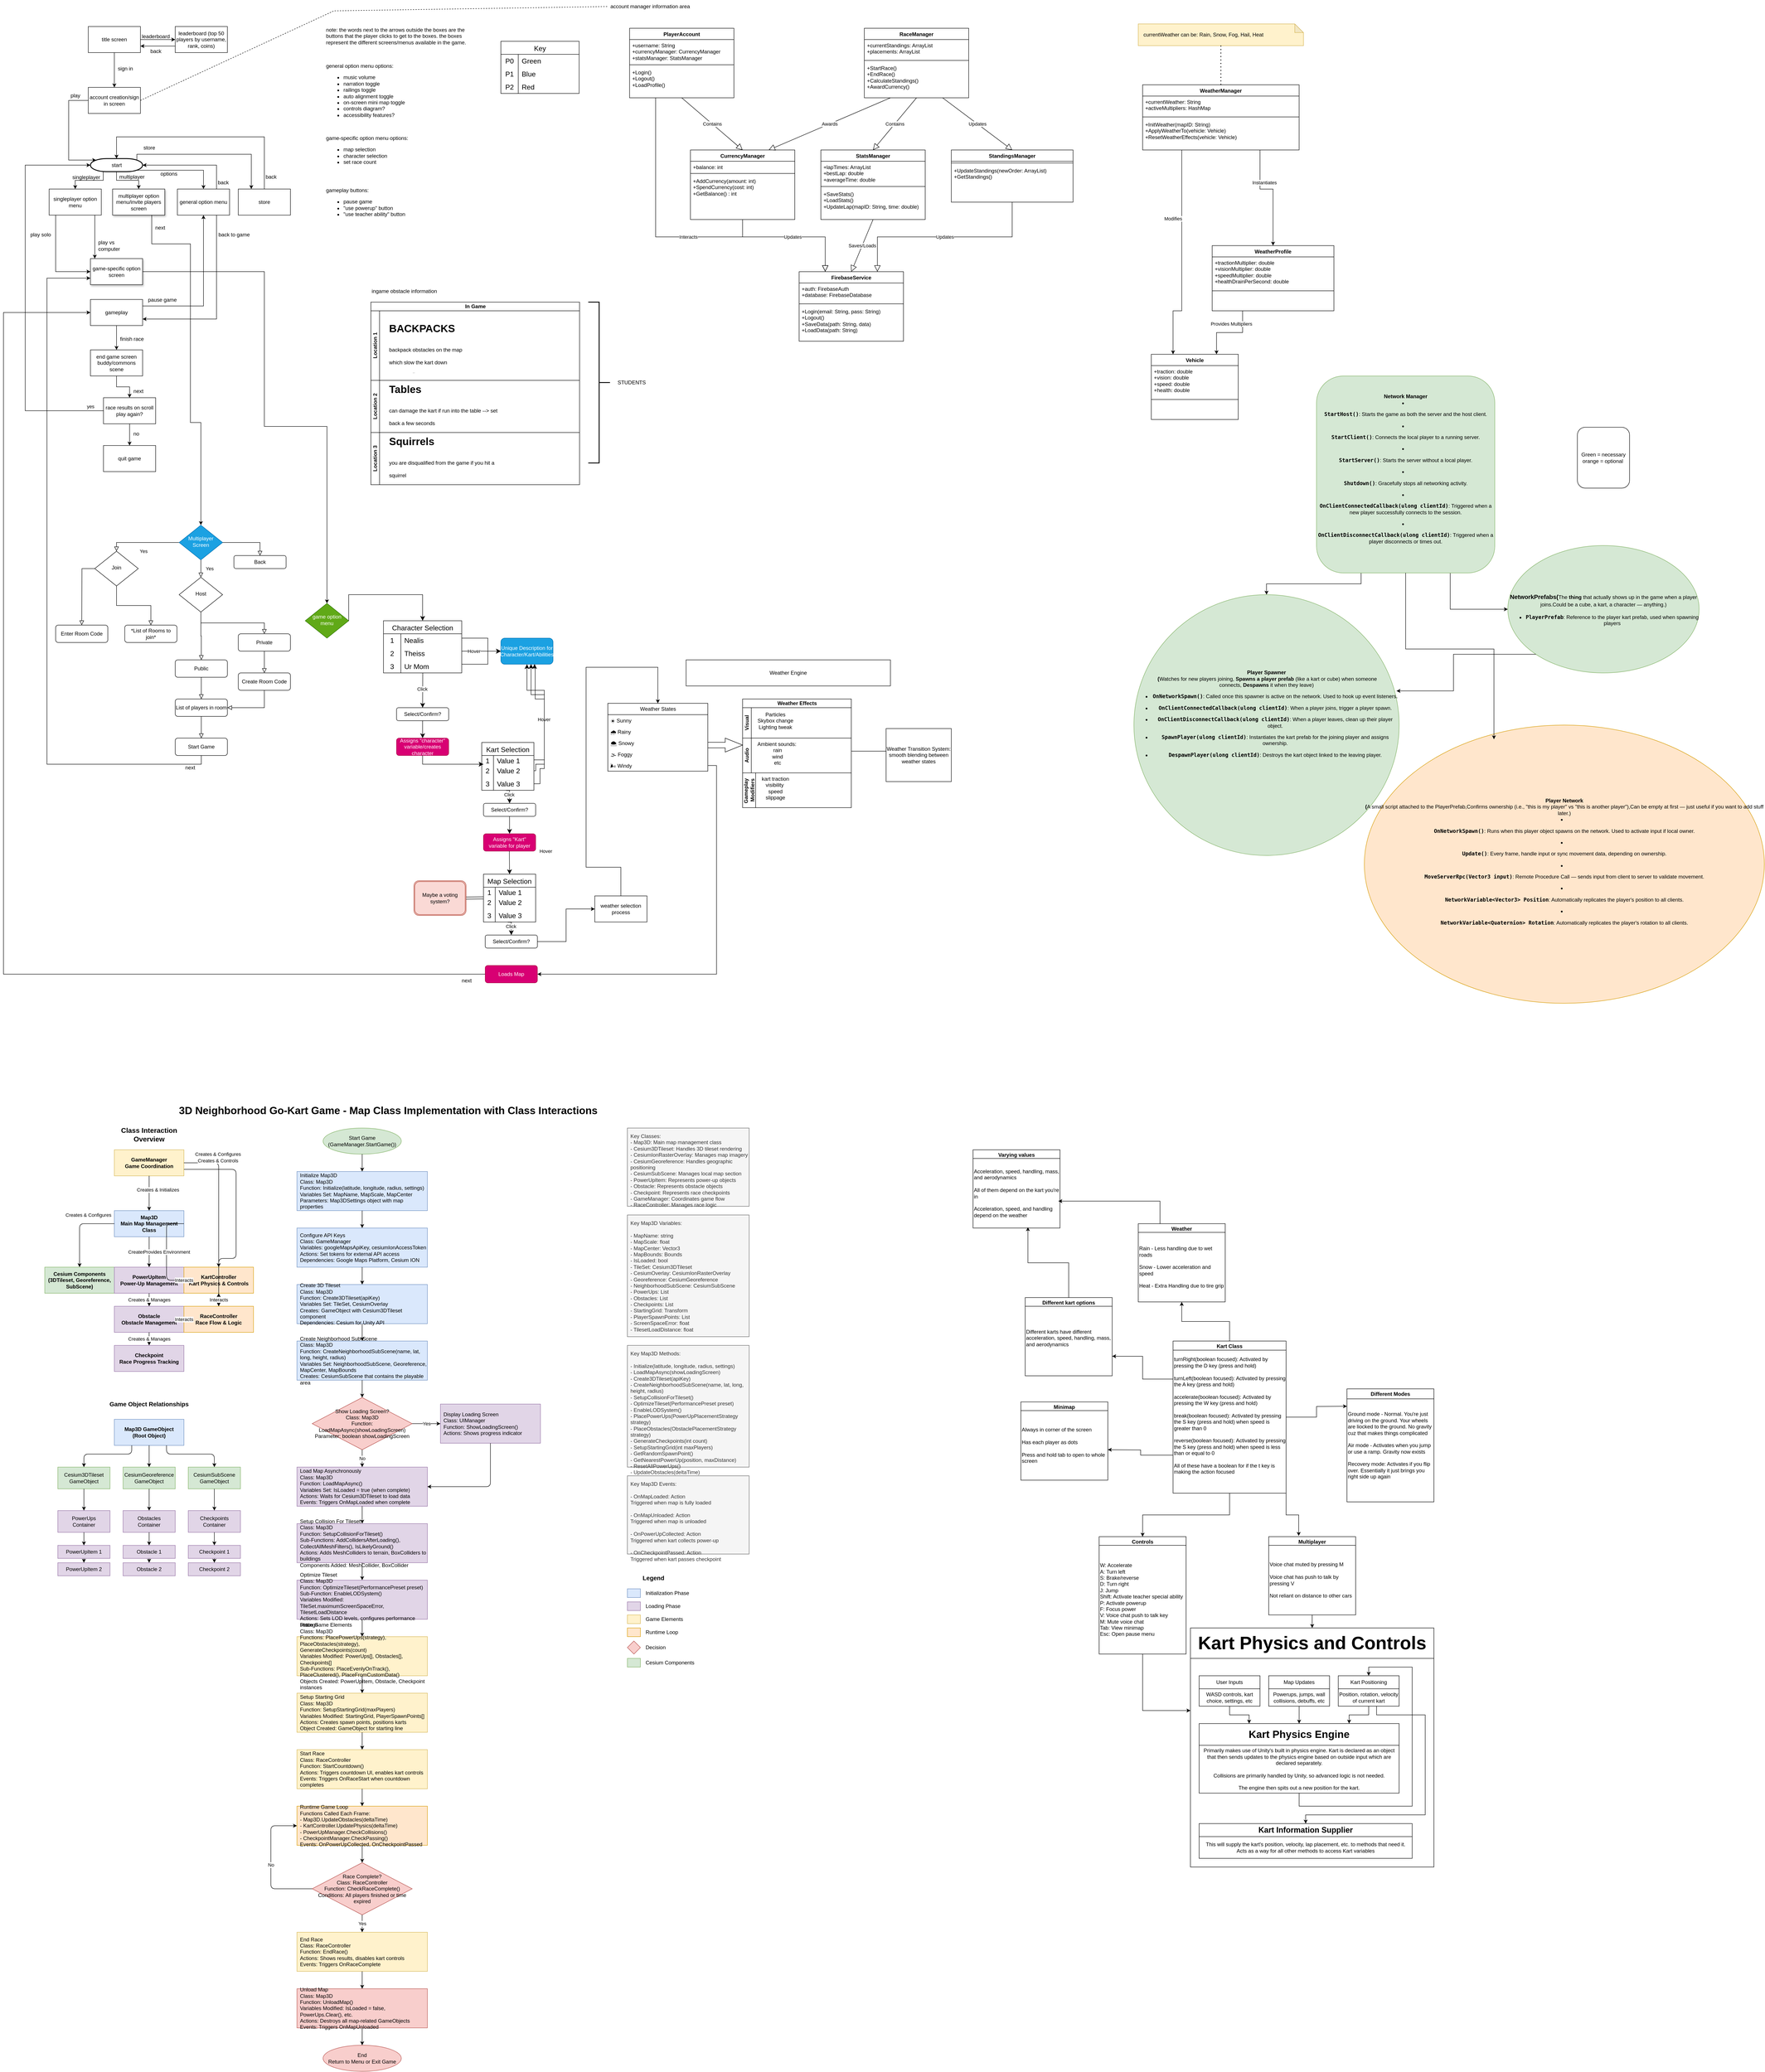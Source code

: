 <mxfile version="26.2.15">
  <diagram name="Page-1" id="vsyR0sQd1lQsANW_86_q">
    <mxGraphModel dx="6170" dy="4120" grid="1" gridSize="10" guides="1" tooltips="1" connect="1" arrows="1" fold="1" page="1" pageScale="1" pageWidth="850" pageHeight="1100" math="0" shadow="0">
      <root>
        <mxCell id="0" />
        <mxCell id="1" parent="0" />
        <mxCell id="LeGc9Frrw5g8Nja1Y6hc-1" style="edgeStyle=orthogonalEdgeStyle;rounded=0;orthogonalLoop=1;jettySize=auto;html=1;exitX=0.246;exitY=1.017;exitDx=0;exitDy=0;exitPerimeter=0;entryX=0.5;entryY=0;entryDx=0;entryDy=0;" parent="1" source="LeGc9Frrw5g8Nja1Y6hc-5" target="LeGc9Frrw5g8Nja1Y6hc-9" edge="1">
          <mxGeometry relative="1" as="geometry" />
        </mxCell>
        <mxCell id="LeGc9Frrw5g8Nja1Y6hc-2" style="edgeStyle=orthogonalEdgeStyle;rounded=0;orthogonalLoop=1;jettySize=auto;html=1;exitX=0.5;exitY=1;exitDx=0;exitDy=0;exitPerimeter=0;entryX=0.5;entryY=0;entryDx=0;entryDy=0;" parent="1" source="LeGc9Frrw5g8Nja1Y6hc-5" target="LeGc9Frrw5g8Nja1Y6hc-11" edge="1">
          <mxGeometry relative="1" as="geometry" />
        </mxCell>
        <mxCell id="LeGc9Frrw5g8Nja1Y6hc-3" style="edgeStyle=orthogonalEdgeStyle;rounded=0;orthogonalLoop=1;jettySize=auto;html=1;exitX=0.89;exitY=0.89;exitDx=0;exitDy=0;exitPerimeter=0;entryX=0.5;entryY=0;entryDx=0;entryDy=0;" parent="1" source="LeGc9Frrw5g8Nja1Y6hc-5" target="LeGc9Frrw5g8Nja1Y6hc-13" edge="1">
          <mxGeometry relative="1" as="geometry" />
        </mxCell>
        <mxCell id="LeGc9Frrw5g8Nja1Y6hc-4" style="edgeStyle=orthogonalEdgeStyle;rounded=0;orthogonalLoop=1;jettySize=auto;html=1;exitX=0.89;exitY=0.11;exitDx=0;exitDy=0;exitPerimeter=0;entryX=0.25;entryY=0;entryDx=0;entryDy=0;" parent="1" source="LeGc9Frrw5g8Nja1Y6hc-5" target="LeGc9Frrw5g8Nja1Y6hc-41" edge="1">
          <mxGeometry relative="1" as="geometry">
            <Array as="points">
              <mxPoint x="367" y="379.89" />
              <mxPoint x="630" y="379.89" />
            </Array>
          </mxGeometry>
        </mxCell>
        <mxCell id="LeGc9Frrw5g8Nja1Y6hc-5" value="start" style="shape=mxgraph.flowchart.terminator;strokeWidth=2;gradientColor=none;gradientDirection=north;fontStyle=0;html=1;fillColor=light-dark(#FFFFFF,#009900);" parent="1" vertex="1">
          <mxGeometry x="260" y="389.89" width="120" height="30" as="geometry" />
        </mxCell>
        <mxCell id="LeGc9Frrw5g8Nja1Y6hc-6" value="note: the words next to the arrows outside the boxes are the&lt;div&gt;buttons that the player clicks to get to the boxes. the boxes&lt;/div&gt;&lt;div&gt;represent the different screens/menus available in the game.&lt;/div&gt;" style="text;fontStyle=0;html=1;strokeColor=none;gradientColor=none;fillColor=none;strokeWidth=2;" parent="1" vertex="1">
          <mxGeometry x="800" y="80" width="330" height="56" as="geometry" />
        </mxCell>
        <mxCell id="LeGc9Frrw5g8Nja1Y6hc-7" value="" style="edgeStyle=orthogonalEdgeStyle;rounded=0;orthogonalLoop=1;jettySize=auto;html=1;" parent="1" source="LeGc9Frrw5g8Nja1Y6hc-9" target="LeGc9Frrw5g8Nja1Y6hc-15" edge="1">
          <mxGeometry relative="1" as="geometry">
            <Array as="points">
              <mxPoint x="180" y="569.89" />
              <mxPoint x="180" y="569.89" />
            </Array>
          </mxGeometry>
        </mxCell>
        <mxCell id="LeGc9Frrw5g8Nja1Y6hc-8" value="" style="edgeStyle=orthogonalEdgeStyle;rounded=0;orthogonalLoop=1;jettySize=auto;html=1;" parent="1" source="LeGc9Frrw5g8Nja1Y6hc-9" target="LeGc9Frrw5g8Nja1Y6hc-15" edge="1">
          <mxGeometry relative="1" as="geometry">
            <Array as="points">
              <mxPoint x="270" y="579.89" />
              <mxPoint x="270" y="579.89" />
            </Array>
          </mxGeometry>
        </mxCell>
        <mxCell id="LeGc9Frrw5g8Nja1Y6hc-9" value="singleplayer option menu" style="rounded=0;whiteSpace=wrap;html=1;fillColor=light-dark(#FFFFFF,#006600);" parent="1" vertex="1">
          <mxGeometry x="165" y="459.89" width="120" height="60" as="geometry" />
        </mxCell>
        <mxCell id="LeGc9Frrw5g8Nja1Y6hc-10" style="edgeStyle=orthogonalEdgeStyle;rounded=0;orthogonalLoop=1;jettySize=auto;html=1;exitX=0.75;exitY=1;exitDx=0;exitDy=0;entryX=0.5;entryY=0;entryDx=0;entryDy=0;" parent="1" source="LeGc9Frrw5g8Nja1Y6hc-11" target="LeGc9Frrw5g8Nja1Y6hc-47" edge="1">
          <mxGeometry relative="1" as="geometry">
            <Array as="points">
              <mxPoint x="401" y="586" />
              <mxPoint x="490" y="586" />
              <mxPoint x="490" y="997" />
              <mxPoint x="514" y="997" />
            </Array>
          </mxGeometry>
        </mxCell>
        <mxCell id="LeGc9Frrw5g8Nja1Y6hc-11" value="multiplayer option menu/invite players screen" style="rounded=0;whiteSpace=wrap;html=1;fillColor=light-dark(#FFFFFF,#3333FF);shadow=1;" parent="1" vertex="1">
          <mxGeometry x="311" y="459.89" width="120" height="60" as="geometry" />
        </mxCell>
        <mxCell id="LeGc9Frrw5g8Nja1Y6hc-12" style="edgeStyle=orthogonalEdgeStyle;rounded=0;orthogonalLoop=1;jettySize=auto;html=1;exitX=0.75;exitY=1;exitDx=0;exitDy=0;entryX=1;entryY=0.75;entryDx=0;entryDy=0;" parent="1" source="LeGc9Frrw5g8Nja1Y6hc-13" target="LeGc9Frrw5g8Nja1Y6hc-21" edge="1">
          <mxGeometry relative="1" as="geometry" />
        </mxCell>
        <mxCell id="LeGc9Frrw5g8Nja1Y6hc-13" value="general option menu" style="rounded=0;whiteSpace=wrap;html=1;fillColor=light-dark(#FFFFFF,#3333FF);" parent="1" vertex="1">
          <mxGeometry x="460" y="459.89" width="120" height="60" as="geometry" />
        </mxCell>
        <mxCell id="LeGc9Frrw5g8Nja1Y6hc-14" style="edgeStyle=orthogonalEdgeStyle;rounded=0;orthogonalLoop=1;jettySize=auto;html=1;exitX=1;exitY=0.5;exitDx=0;exitDy=0;entryX=0.5;entryY=0;entryDx=0;entryDy=0;" parent="1" source="LeGc9Frrw5g8Nja1Y6hc-15" target="LeGc9Frrw5g8Nja1Y6hc-45" edge="1">
          <mxGeometry relative="1" as="geometry">
            <Array as="points">
              <mxPoint x="660" y="650" />
              <mxPoint x="660" y="1006" />
              <mxPoint x="804" y="1006" />
            </Array>
          </mxGeometry>
        </mxCell>
        <mxCell id="LeGc9Frrw5g8Nja1Y6hc-15" value="game-specific option screen" style="whiteSpace=wrap;html=1;rounded=0;fillColor=light-dark(#FFFFFF,#006600);shadow=1;" parent="1" vertex="1">
          <mxGeometry x="260" y="619.89" width="120" height="60" as="geometry" />
        </mxCell>
        <mxCell id="LeGc9Frrw5g8Nja1Y6hc-16" value="play solo" style="text;html=1;align=center;verticalAlign=middle;resizable=0;points=[];autosize=1;strokeColor=none;fillColor=none;" parent="1" vertex="1">
          <mxGeometry x="110" y="549.89" width="70" height="30" as="geometry" />
        </mxCell>
        <mxCell id="LeGc9Frrw5g8Nja1Y6hc-17" value="play vs&lt;div&gt;computer&lt;/div&gt;" style="text;html=1;align=left;verticalAlign=middle;resizable=0;points=[];autosize=1;strokeColor=none;fillColor=none;" parent="1" vertex="1">
          <mxGeometry x="276" y="569.89" width="70" height="40" as="geometry" />
        </mxCell>
        <mxCell id="LeGc9Frrw5g8Nja1Y6hc-18" style="edgeStyle=orthogonalEdgeStyle;rounded=0;orthogonalLoop=1;jettySize=auto;html=1;exitX=0.75;exitY=0;exitDx=0;exitDy=0;entryX=1;entryY=0.5;entryDx=0;entryDy=0;entryPerimeter=0;" parent="1" source="LeGc9Frrw5g8Nja1Y6hc-13" target="LeGc9Frrw5g8Nja1Y6hc-5" edge="1">
          <mxGeometry relative="1" as="geometry" />
        </mxCell>
        <mxCell id="LeGc9Frrw5g8Nja1Y6hc-19" style="edgeStyle=orthogonalEdgeStyle;rounded=0;orthogonalLoop=1;jettySize=auto;html=1;exitX=1;exitY=0.25;exitDx=0;exitDy=0;entryX=0.5;entryY=1;entryDx=0;entryDy=0;" parent="1" source="LeGc9Frrw5g8Nja1Y6hc-21" target="LeGc9Frrw5g8Nja1Y6hc-13" edge="1">
          <mxGeometry relative="1" as="geometry" />
        </mxCell>
        <mxCell id="LeGc9Frrw5g8Nja1Y6hc-20" value="" style="edgeStyle=orthogonalEdgeStyle;rounded=0;orthogonalLoop=1;jettySize=auto;html=1;" parent="1" source="LeGc9Frrw5g8Nja1Y6hc-21" target="LeGc9Frrw5g8Nja1Y6hc-27" edge="1">
          <mxGeometry relative="1" as="geometry" />
        </mxCell>
        <mxCell id="LeGc9Frrw5g8Nja1Y6hc-21" value="gameplay" style="whiteSpace=wrap;html=1;rounded=0;fillColor=light-dark(#FFFFFF,#006600);" parent="1" vertex="1">
          <mxGeometry x="260" y="713.89" width="120" height="60" as="geometry" />
        </mxCell>
        <mxCell id="LeGc9Frrw5g8Nja1Y6hc-22" value="back to game" style="text;html=1;align=center;verticalAlign=middle;resizable=0;points=[];autosize=1;strokeColor=none;fillColor=none;" parent="1" vertex="1">
          <mxGeometry x="540" y="549.89" width="100" height="30" as="geometry" />
        </mxCell>
        <mxCell id="LeGc9Frrw5g8Nja1Y6hc-23" value="singleplayer" style="text;html=1;align=center;verticalAlign=middle;resizable=0;points=[];autosize=1;strokeColor=none;fillColor=none;" parent="1" vertex="1">
          <mxGeometry x="205" y="417.89" width="90" height="30" as="geometry" />
        </mxCell>
        <mxCell id="LeGc9Frrw5g8Nja1Y6hc-24" value="multiplayer" style="text;html=1;align=center;verticalAlign=middle;resizable=0;points=[];autosize=1;strokeColor=none;fillColor=none;" parent="1" vertex="1">
          <mxGeometry x="315" y="416.89" width="80" height="30" as="geometry" />
        </mxCell>
        <mxCell id="LeGc9Frrw5g8Nja1Y6hc-25" value="options" style="text;html=1;align=center;verticalAlign=middle;resizable=0;points=[];autosize=1;strokeColor=none;fillColor=none;" parent="1" vertex="1">
          <mxGeometry x="410" y="409.89" width="60" height="30" as="geometry" />
        </mxCell>
        <mxCell id="LeGc9Frrw5g8Nja1Y6hc-26" value="" style="edgeStyle=orthogonalEdgeStyle;rounded=0;orthogonalLoop=1;jettySize=auto;html=1;" parent="1" source="LeGc9Frrw5g8Nja1Y6hc-27" target="LeGc9Frrw5g8Nja1Y6hc-30" edge="1">
          <mxGeometry relative="1" as="geometry" />
        </mxCell>
        <mxCell id="LeGc9Frrw5g8Nja1Y6hc-27" value="end game screen&lt;div&gt;buddy/commons scene&lt;/div&gt;" style="rounded=0;whiteSpace=wrap;html=1;fillColor=light-dark(#FFFFFF,#3333FF);" parent="1" vertex="1">
          <mxGeometry x="260" y="829.89" width="120" height="60" as="geometry" />
        </mxCell>
        <mxCell id="LeGc9Frrw5g8Nja1Y6hc-28" value="finish race" style="text;html=1;align=center;verticalAlign=middle;resizable=0;points=[];autosize=1;strokeColor=none;fillColor=none;" parent="1" vertex="1">
          <mxGeometry x="315" y="789.89" width="80" height="30" as="geometry" />
        </mxCell>
        <mxCell id="LeGc9Frrw5g8Nja1Y6hc-29" value="" style="edgeStyle=orthogonalEdgeStyle;rounded=0;orthogonalLoop=1;jettySize=auto;html=1;" parent="1" source="LeGc9Frrw5g8Nja1Y6hc-30" target="LeGc9Frrw5g8Nja1Y6hc-33" edge="1">
          <mxGeometry relative="1" as="geometry" />
        </mxCell>
        <mxCell id="LeGc9Frrw5g8Nja1Y6hc-30" value="race results on scroll&lt;div&gt;play again?&lt;/div&gt;" style="whiteSpace=wrap;html=1;rounded=0;fillColor=light-dark(#FFFFFF,#3333FF);" parent="1" vertex="1">
          <mxGeometry x="290" y="939.89" width="120" height="60" as="geometry" />
        </mxCell>
        <mxCell id="LeGc9Frrw5g8Nja1Y6hc-31" value="next" style="text;html=1;align=center;verticalAlign=middle;resizable=0;points=[];autosize=1;strokeColor=none;fillColor=none;" parent="1" vertex="1">
          <mxGeometry x="345" y="909.89" width="50" height="30" as="geometry" />
        </mxCell>
        <mxCell id="LeGc9Frrw5g8Nja1Y6hc-32" value="pause game" style="text;html=1;align=center;verticalAlign=middle;resizable=0;points=[];autosize=1;strokeColor=none;fillColor=none;" parent="1" vertex="1">
          <mxGeometry x="380" y="699.89" width="90" height="30" as="geometry" />
        </mxCell>
        <mxCell id="LeGc9Frrw5g8Nja1Y6hc-33" value="quit game" style="whiteSpace=wrap;html=1;rounded=0;fillColor=light-dark(#FFFFFF,#006600);" parent="1" vertex="1">
          <mxGeometry x="290" y="1049.89" width="120" height="60" as="geometry" />
        </mxCell>
        <mxCell id="LeGc9Frrw5g8Nja1Y6hc-34" value="no" style="text;html=1;align=center;verticalAlign=middle;resizable=0;points=[];autosize=1;strokeColor=none;fillColor=none;" parent="1" vertex="1">
          <mxGeometry x="345" y="1007.89" width="40" height="30" as="geometry" />
        </mxCell>
        <mxCell id="LeGc9Frrw5g8Nja1Y6hc-35" style="edgeStyle=orthogonalEdgeStyle;rounded=0;orthogonalLoop=1;jettySize=auto;html=1;exitX=0;exitY=0.5;exitDx=0;exitDy=0;entryX=0;entryY=0.5;entryDx=0;entryDy=0;entryPerimeter=0;" parent="1" source="LeGc9Frrw5g8Nja1Y6hc-30" target="LeGc9Frrw5g8Nja1Y6hc-5" edge="1">
          <mxGeometry relative="1" as="geometry">
            <Array as="points">
              <mxPoint x="110" y="969.89" />
              <mxPoint x="110" y="404.89" />
            </Array>
          </mxGeometry>
        </mxCell>
        <mxCell id="LeGc9Frrw5g8Nja1Y6hc-36" value="yes" style="edgeLabel;html=1;align=center;verticalAlign=middle;resizable=0;points=[];" parent="LeGc9Frrw5g8Nja1Y6hc-35" vertex="1" connectable="0">
          <mxGeometry x="-0.913" y="-5" relative="1" as="geometry">
            <mxPoint x="9" y="-5" as="offset" />
          </mxGeometry>
        </mxCell>
        <mxCell id="LeGc9Frrw5g8Nja1Y6hc-37" value="general option menu options:&lt;div&gt;&lt;ul&gt;&lt;li&gt;music volume&lt;/li&gt;&lt;li&gt;narration toggle&lt;/li&gt;&lt;li&gt;railings toggle&lt;/li&gt;&lt;li&gt;auto alignment toggle&lt;/li&gt;&lt;li&gt;on-screen mini map toggle&lt;/li&gt;&lt;li&gt;controls diagram?&lt;/li&gt;&lt;li&gt;accessibility features?&lt;/li&gt;&lt;/ul&gt;&lt;/div&gt;" style="text;html=1;align=left;verticalAlign=middle;resizable=0;points=[];autosize=1;strokeColor=none;fillColor=none;" parent="1" vertex="1">
          <mxGeometry x="800" y="164" width="200" height="150" as="geometry" />
        </mxCell>
        <mxCell id="LeGc9Frrw5g8Nja1Y6hc-38" value="gameplay buttons:&lt;div&gt;&lt;ul&gt;&lt;li&gt;pause game&lt;/li&gt;&lt;li&gt;&quot;use powerup&quot; button&lt;/li&gt;&lt;li&gt;&quot;use teacher ability&quot; button&lt;/li&gt;&lt;/ul&gt;&lt;/div&gt;" style="text;html=1;align=left;verticalAlign=middle;resizable=0;points=[];autosize=1;strokeColor=none;fillColor=none;" parent="1" vertex="1">
          <mxGeometry x="800" y="446" width="210" height="100" as="geometry" />
        </mxCell>
        <mxCell id="LeGc9Frrw5g8Nja1Y6hc-39" value="game-specific option menu options:&lt;div&gt;&lt;ul&gt;&lt;li&gt;map selection&lt;/li&gt;&lt;li&gt;character selection&lt;/li&gt;&lt;li&gt;set race count&lt;/li&gt;&lt;/ul&gt;&lt;/div&gt;" style="text;html=1;align=left;verticalAlign=middle;resizable=0;points=[];autosize=1;strokeColor=none;fillColor=none;" parent="1" vertex="1">
          <mxGeometry x="800" y="326" width="210" height="100" as="geometry" />
        </mxCell>
        <mxCell id="LeGc9Frrw5g8Nja1Y6hc-40" value="back" style="text;html=1;align=center;verticalAlign=middle;resizable=0;points=[];autosize=1;strokeColor=none;fillColor=none;" parent="1" vertex="1">
          <mxGeometry x="540" y="429.89" width="50" height="30" as="geometry" />
        </mxCell>
        <mxCell id="LeGc9Frrw5g8Nja1Y6hc-41" value="store" style="whiteSpace=wrap;html=1;rounded=0;fillColor=light-dark(#FFFFFF,#FF6666);" parent="1" vertex="1">
          <mxGeometry x="600" y="459.89" width="120" height="60" as="geometry" />
        </mxCell>
        <mxCell id="LeGc9Frrw5g8Nja1Y6hc-42" style="edgeStyle=orthogonalEdgeStyle;rounded=0;orthogonalLoop=1;jettySize=auto;html=1;exitX=0.5;exitY=0;exitDx=0;exitDy=0;entryX=0.5;entryY=0;entryDx=0;entryDy=0;entryPerimeter=0;" parent="1" source="LeGc9Frrw5g8Nja1Y6hc-41" target="LeGc9Frrw5g8Nja1Y6hc-5" edge="1">
          <mxGeometry relative="1" as="geometry">
            <Array as="points">
              <mxPoint x="660" y="339.89" />
              <mxPoint x="320" y="339.89" />
            </Array>
          </mxGeometry>
        </mxCell>
        <mxCell id="LeGc9Frrw5g8Nja1Y6hc-43" value="store" style="text;html=1;align=center;verticalAlign=middle;resizable=0;points=[];autosize=1;strokeColor=none;fillColor=none;" parent="1" vertex="1">
          <mxGeometry x="370" y="349.89" width="50" height="30" as="geometry" />
        </mxCell>
        <mxCell id="LeGc9Frrw5g8Nja1Y6hc-44" value="back" style="text;html=1;align=center;verticalAlign=middle;resizable=0;points=[];autosize=1;strokeColor=none;fillColor=none;" parent="1" vertex="1">
          <mxGeometry x="650" y="416.89" width="50" height="30" as="geometry" />
        </mxCell>
        <mxCell id="LeGc9Frrw5g8Nja1Y6hc-45" value="game option menu" style="rhombus;whiteSpace=wrap;html=1;shadow=0;fontFamily=Helvetica;fontSize=12;align=center;strokeWidth=1;spacing=6;spacingTop=-4;fillColor=#60a917;fontColor=#ffffff;strokeColor=#2D7600;" parent="1" vertex="1">
          <mxGeometry x="754" y="1413" width="100" height="80" as="geometry" />
        </mxCell>
        <mxCell id="LeGc9Frrw5g8Nja1Y6hc-46" value="Yes" style="rounded=0;html=1;jettySize=auto;orthogonalLoop=1;fontSize=11;endArrow=block;endFill=0;endSize=8;strokeWidth=1;shadow=0;labelBackgroundColor=none;edgeStyle=orthogonalEdgeStyle;" parent="1" source="LeGc9Frrw5g8Nja1Y6hc-47" target="LeGc9Frrw5g8Nja1Y6hc-49" edge="1">
          <mxGeometry y="20" relative="1" as="geometry">
            <mxPoint as="offset" />
            <Array as="points">
              <mxPoint x="320" y="1273" />
            </Array>
          </mxGeometry>
        </mxCell>
        <mxCell id="LeGc9Frrw5g8Nja1Y6hc-47" value="Multiplayer Screen" style="rhombus;whiteSpace=wrap;html=1;shadow=0;fontFamily=Helvetica;fontSize=12;align=center;strokeWidth=1;spacing=6;spacingTop=-4;fillColor=#1ba1e2;fontColor=#ffffff;strokeColor=#006EAF;" parent="1" vertex="1">
          <mxGeometry x="464" y="1233" width="100" height="80" as="geometry" />
        </mxCell>
        <mxCell id="LeGc9Frrw5g8Nja1Y6hc-48" value="" style="edgeStyle=orthogonalEdgeStyle;rounded=0;html=1;jettySize=auto;orthogonalLoop=1;fontSize=11;endArrow=block;endFill=0;endSize=8;strokeWidth=1;shadow=0;labelBackgroundColor=none;" parent="1" source="LeGc9Frrw5g8Nja1Y6hc-49" edge="1">
          <mxGeometry y="10" relative="1" as="geometry">
            <mxPoint as="offset" />
            <mxPoint x="240" y="1463" as="targetPoint" />
          </mxGeometry>
        </mxCell>
        <mxCell id="LeGc9Frrw5g8Nja1Y6hc-49" value="Join" style="rhombus;whiteSpace=wrap;html=1;shadow=0;fontFamily=Helvetica;fontSize=12;align=center;strokeWidth=1;spacing=6;spacingTop=-4;fillColor=light-dark(#FFFFFF,#3333FF);" parent="1" vertex="1">
          <mxGeometry x="270" y="1293" width="100" height="80" as="geometry" />
        </mxCell>
        <mxCell id="LeGc9Frrw5g8Nja1Y6hc-50" value="Enter Room Code" style="rounded=1;whiteSpace=wrap;html=1;fontSize=12;glass=0;strokeWidth=1;shadow=0;fillColor=light-dark(#FFFFFF,#3333FF);" parent="1" vertex="1">
          <mxGeometry x="180" y="1463" width="120" height="40" as="geometry" />
        </mxCell>
        <mxCell id="LeGc9Frrw5g8Nja1Y6hc-51" value="" style="edgeStyle=orthogonalEdgeStyle;rounded=0;html=1;jettySize=auto;orthogonalLoop=1;fontSize=11;endArrow=block;endFill=0;endSize=8;strokeWidth=1;shadow=0;labelBackgroundColor=none;entryX=0.5;entryY=0;entryDx=0;entryDy=0;exitX=0.5;exitY=1;exitDx=0;exitDy=0;" parent="1" source="LeGc9Frrw5g8Nja1Y6hc-52" target="LeGc9Frrw5g8Nja1Y6hc-54" edge="1">
          <mxGeometry y="10" relative="1" as="geometry">
            <mxPoint as="offset" />
            <mxPoint x="514" y="1483" as="targetPoint" />
          </mxGeometry>
        </mxCell>
        <mxCell id="LeGc9Frrw5g8Nja1Y6hc-52" value="Host" style="rhombus;whiteSpace=wrap;html=1;shadow=0;fontFamily=Helvetica;fontSize=12;align=center;strokeWidth=1;spacing=6;spacingTop=-4;fillColor=light-dark(#FFFFFF,#3333FF);" parent="1" vertex="1">
          <mxGeometry x="464" y="1353" width="100" height="80" as="geometry" />
        </mxCell>
        <mxCell id="LeGc9Frrw5g8Nja1Y6hc-53" value="Yes" style="rounded=0;html=1;jettySize=auto;orthogonalLoop=1;fontSize=11;endArrow=block;endFill=0;endSize=8;strokeWidth=1;shadow=0;labelBackgroundColor=none;edgeStyle=orthogonalEdgeStyle;entryX=0.5;entryY=0;entryDx=0;entryDy=0;exitX=0.5;exitY=1;exitDx=0;exitDy=0;" parent="1" source="LeGc9Frrw5g8Nja1Y6hc-47" target="LeGc9Frrw5g8Nja1Y6hc-52" edge="1">
          <mxGeometry y="20" relative="1" as="geometry">
            <mxPoint as="offset" />
            <mxPoint x="474" y="1283" as="sourcePoint" />
            <mxPoint x="390" y="1363" as="targetPoint" />
          </mxGeometry>
        </mxCell>
        <mxCell id="LeGc9Frrw5g8Nja1Y6hc-54" value="Private" style="rounded=1;whiteSpace=wrap;html=1;fontSize=12;glass=0;strokeWidth=1;shadow=0;fillColor=light-dark(#FFFFFF,#3333FF);" parent="1" vertex="1">
          <mxGeometry x="600" y="1483" width="120" height="40" as="geometry" />
        </mxCell>
        <mxCell id="LeGc9Frrw5g8Nja1Y6hc-55" value="Public" style="rounded=1;whiteSpace=wrap;html=1;fontSize=12;glass=0;strokeWidth=1;shadow=0;fillColor=light-dark(#FFFFFF,#3333FF);" parent="1" vertex="1">
          <mxGeometry x="455" y="1543" width="120" height="40" as="geometry" />
        </mxCell>
        <mxCell id="LeGc9Frrw5g8Nja1Y6hc-56" value="" style="edgeStyle=orthogonalEdgeStyle;rounded=0;html=1;jettySize=auto;orthogonalLoop=1;fontSize=11;endArrow=block;endFill=0;endSize=8;strokeWidth=1;shadow=0;labelBackgroundColor=none;entryX=0.5;entryY=0;entryDx=0;entryDy=0;exitX=0.5;exitY=1;exitDx=0;exitDy=0;" parent="1" source="LeGc9Frrw5g8Nja1Y6hc-52" target="LeGc9Frrw5g8Nja1Y6hc-55" edge="1">
          <mxGeometry y="10" relative="1" as="geometry">
            <mxPoint as="offset" />
            <mxPoint x="620" y="1493" as="targetPoint" />
            <mxPoint x="524" y="1443" as="sourcePoint" />
          </mxGeometry>
        </mxCell>
        <mxCell id="LeGc9Frrw5g8Nja1Y6hc-57" value="*List of Rooms to join*" style="rounded=1;whiteSpace=wrap;html=1;fillColor=light-dark(#FFFFFF,#3333FF);" parent="1" vertex="1">
          <mxGeometry x="339" y="1463" width="120" height="40" as="geometry" />
        </mxCell>
        <mxCell id="LeGc9Frrw5g8Nja1Y6hc-58" value="" style="edgeStyle=orthogonalEdgeStyle;rounded=0;html=1;jettySize=auto;orthogonalLoop=1;fontSize=11;endArrow=block;endFill=0;endSize=8;strokeWidth=1;shadow=0;labelBackgroundColor=none;exitX=0.5;exitY=1;exitDx=0;exitDy=0;entryX=0.5;entryY=0;entryDx=0;entryDy=0;" parent="1" source="LeGc9Frrw5g8Nja1Y6hc-49" target="LeGc9Frrw5g8Nja1Y6hc-57" edge="1">
          <mxGeometry x="-0.004" y="10" relative="1" as="geometry">
            <mxPoint as="offset" />
            <mxPoint x="330" y="1383" as="sourcePoint" />
            <mxPoint x="220" y="1473" as="targetPoint" />
          </mxGeometry>
        </mxCell>
        <mxCell id="LeGc9Frrw5g8Nja1Y6hc-59" value="" style="edgeStyle=orthogonalEdgeStyle;rounded=0;html=1;jettySize=auto;orthogonalLoop=1;fontSize=11;endArrow=block;endFill=0;endSize=8;strokeWidth=1;shadow=0;labelBackgroundColor=none;exitX=0.5;exitY=1;exitDx=0;exitDy=0;entryX=0.5;entryY=0;entryDx=0;entryDy=0;" parent="1" source="LeGc9Frrw5g8Nja1Y6hc-55" target="LeGc9Frrw5g8Nja1Y6hc-65" edge="1">
          <mxGeometry y="10" relative="1" as="geometry">
            <mxPoint as="offset" />
            <mxPoint x="515" y="1633" as="targetPoint" />
            <mxPoint x="524" y="1443" as="sourcePoint" />
          </mxGeometry>
        </mxCell>
        <mxCell id="LeGc9Frrw5g8Nja1Y6hc-60" style="edgeStyle=orthogonalEdgeStyle;rounded=0;orthogonalLoop=1;jettySize=auto;html=1;exitX=0.5;exitY=1;exitDx=0;exitDy=0;entryX=0;entryY=0.75;entryDx=0;entryDy=0;" parent="1" source="LeGc9Frrw5g8Nja1Y6hc-61" target="LeGc9Frrw5g8Nja1Y6hc-15" edge="1">
          <mxGeometry relative="1" as="geometry">
            <Array as="points">
              <mxPoint x="515" y="1783" />
              <mxPoint x="160" y="1783" />
              <mxPoint x="160" y="665" />
            </Array>
          </mxGeometry>
        </mxCell>
        <mxCell id="LeGc9Frrw5g8Nja1Y6hc-61" value="Start Game" style="rounded=1;whiteSpace=wrap;html=1;" parent="1" vertex="1">
          <mxGeometry x="455" y="1723" width="120" height="40" as="geometry" />
        </mxCell>
        <mxCell id="LeGc9Frrw5g8Nja1Y6hc-62" value="" style="edgeStyle=orthogonalEdgeStyle;rounded=0;html=1;jettySize=auto;orthogonalLoop=1;fontSize=11;endArrow=block;endFill=0;endSize=8;strokeWidth=1;shadow=0;labelBackgroundColor=none;exitX=0.5;exitY=1;exitDx=0;exitDy=0;" parent="1" source="LeGc9Frrw5g8Nja1Y6hc-54" target="LeGc9Frrw5g8Nja1Y6hc-63" edge="1">
          <mxGeometry y="10" relative="1" as="geometry">
            <mxPoint as="offset" />
            <mxPoint x="720" y="1603" as="targetPoint" />
            <mxPoint x="720" y="1553" as="sourcePoint" />
          </mxGeometry>
        </mxCell>
        <mxCell id="LeGc9Frrw5g8Nja1Y6hc-63" value="Create Room Code" style="rounded=1;whiteSpace=wrap;html=1;fontSize=12;glass=0;strokeWidth=1;shadow=0;fillColor=light-dark(#FFFFFF,#3333FF);" parent="1" vertex="1">
          <mxGeometry x="600" y="1573" width="120" height="40" as="geometry" />
        </mxCell>
        <mxCell id="LeGc9Frrw5g8Nja1Y6hc-64" value="" style="edgeStyle=orthogonalEdgeStyle;rounded=0;html=1;jettySize=auto;orthogonalLoop=1;fontSize=11;endArrow=block;endFill=0;endSize=8;strokeWidth=1;shadow=0;labelBackgroundColor=none;exitX=0.5;exitY=1;exitDx=0;exitDy=0;entryX=1;entryY=0.5;entryDx=0;entryDy=0;" parent="1" source="LeGc9Frrw5g8Nja1Y6hc-63" target="LeGc9Frrw5g8Nja1Y6hc-65" edge="1">
          <mxGeometry y="10" relative="1" as="geometry">
            <mxPoint as="offset" />
            <mxPoint x="659.58" y="1673" as="targetPoint" />
            <mxPoint x="659.58" y="1623" as="sourcePoint" />
          </mxGeometry>
        </mxCell>
        <mxCell id="LeGc9Frrw5g8Nja1Y6hc-65" value="List of players in room" style="rounded=1;whiteSpace=wrap;html=1;fontSize=12;glass=0;strokeWidth=1;shadow=0;fillColor=light-dark(#FFFFFF,#3333FF);" parent="1" vertex="1">
          <mxGeometry x="455" y="1633" width="120" height="40" as="geometry" />
        </mxCell>
        <mxCell id="LeGc9Frrw5g8Nja1Y6hc-66" value="" style="edgeStyle=orthogonalEdgeStyle;rounded=0;html=1;jettySize=auto;orthogonalLoop=1;fontSize=11;endArrow=block;endFill=0;endSize=8;strokeWidth=1;shadow=0;labelBackgroundColor=none;entryX=0.5;entryY=0;entryDx=0;entryDy=0;exitX=0.5;exitY=1;exitDx=0;exitDy=0;" parent="1" source="LeGc9Frrw5g8Nja1Y6hc-65" target="LeGc9Frrw5g8Nja1Y6hc-61" edge="1">
          <mxGeometry y="10" relative="1" as="geometry">
            <mxPoint as="offset" />
            <mxPoint x="400.5" y="1703" as="targetPoint" />
            <mxPoint x="397.5" y="1683" as="sourcePoint" />
          </mxGeometry>
        </mxCell>
        <mxCell id="LeGc9Frrw5g8Nja1Y6hc-67" value="" style="rounded=0;html=1;jettySize=auto;orthogonalLoop=1;fontSize=11;endArrow=block;endFill=0;endSize=8;strokeWidth=1;shadow=0;labelBackgroundColor=none;edgeStyle=orthogonalEdgeStyle;exitX=1;exitY=0.5;exitDx=0;exitDy=0;" parent="1" source="LeGc9Frrw5g8Nja1Y6hc-47" edge="1">
          <mxGeometry relative="1" as="geometry">
            <mxPoint x="660" y="1283" as="sourcePoint" />
            <mxPoint x="650" y="1303" as="targetPoint" />
            <Array as="points">
              <mxPoint x="650" y="1273" />
            </Array>
          </mxGeometry>
        </mxCell>
        <mxCell id="LeGc9Frrw5g8Nja1Y6hc-68" value="Back" style="rounded=1;whiteSpace=wrap;html=1;fillColor=light-dark(#FFFFFF,#3333FF);" parent="1" vertex="1">
          <mxGeometry x="590" y="1303" width="120" height="30" as="geometry" />
        </mxCell>
        <mxCell id="LeGc9Frrw5g8Nja1Y6hc-69" value="Character Selection" style="shape=table;startSize=30;container=1;collapsible=0;childLayout=tableLayout;fixedRows=1;rowLines=0;fontStyle=0;strokeColor=default;fontSize=16;" parent="1" vertex="1">
          <mxGeometry x="934" y="1453" width="180" height="120" as="geometry" />
        </mxCell>
        <mxCell id="LeGc9Frrw5g8Nja1Y6hc-70" value="" style="shape=tableRow;horizontal=0;startSize=0;swimlaneHead=0;swimlaneBody=0;top=0;left=0;bottom=0;right=0;collapsible=0;dropTarget=0;fillColor=none;points=[[0,0.5],[1,0.5]];portConstraint=eastwest;strokeColor=inherit;fontSize=16;" parent="LeGc9Frrw5g8Nja1Y6hc-69" vertex="1">
          <mxGeometry y="30" width="180" height="30" as="geometry" />
        </mxCell>
        <mxCell id="LeGc9Frrw5g8Nja1Y6hc-71" value="1" style="shape=partialRectangle;html=1;whiteSpace=wrap;connectable=0;fillColor=none;top=0;left=0;bottom=0;right=0;overflow=hidden;pointerEvents=1;strokeColor=inherit;fontSize=16;" parent="LeGc9Frrw5g8Nja1Y6hc-70" vertex="1">
          <mxGeometry width="40" height="30" as="geometry">
            <mxRectangle width="40" height="30" as="alternateBounds" />
          </mxGeometry>
        </mxCell>
        <mxCell id="LeGc9Frrw5g8Nja1Y6hc-72" value="Nealis" style="shape=partialRectangle;html=1;whiteSpace=wrap;connectable=0;fillColor=none;top=0;left=0;bottom=0;right=0;align=left;spacingLeft=6;overflow=hidden;strokeColor=inherit;fontSize=16;" parent="LeGc9Frrw5g8Nja1Y6hc-70" vertex="1">
          <mxGeometry x="40" width="140" height="30" as="geometry">
            <mxRectangle width="140" height="30" as="alternateBounds" />
          </mxGeometry>
        </mxCell>
        <mxCell id="LeGc9Frrw5g8Nja1Y6hc-73" value="" style="shape=tableRow;horizontal=0;startSize=0;swimlaneHead=0;swimlaneBody=0;top=0;left=0;bottom=0;right=0;collapsible=0;dropTarget=0;fillColor=none;points=[[0,0.5],[1,0.5]];portConstraint=eastwest;strokeColor=inherit;fontSize=16;" parent="LeGc9Frrw5g8Nja1Y6hc-69" vertex="1">
          <mxGeometry y="60" width="180" height="30" as="geometry" />
        </mxCell>
        <mxCell id="LeGc9Frrw5g8Nja1Y6hc-74" value="2" style="shape=partialRectangle;html=1;whiteSpace=wrap;connectable=0;fillColor=none;top=0;left=0;bottom=0;right=0;overflow=hidden;strokeColor=inherit;fontSize=16;" parent="LeGc9Frrw5g8Nja1Y6hc-73" vertex="1">
          <mxGeometry width="40" height="30" as="geometry">
            <mxRectangle width="40" height="30" as="alternateBounds" />
          </mxGeometry>
        </mxCell>
        <mxCell id="LeGc9Frrw5g8Nja1Y6hc-75" value="Theiss" style="shape=partialRectangle;html=1;whiteSpace=wrap;connectable=0;fillColor=none;top=0;left=0;bottom=0;right=0;align=left;spacingLeft=6;overflow=hidden;strokeColor=inherit;fontSize=16;" parent="LeGc9Frrw5g8Nja1Y6hc-73" vertex="1">
          <mxGeometry x="40" width="140" height="30" as="geometry">
            <mxRectangle width="140" height="30" as="alternateBounds" />
          </mxGeometry>
        </mxCell>
        <mxCell id="LeGc9Frrw5g8Nja1Y6hc-76" value="" style="shape=tableRow;horizontal=0;startSize=0;swimlaneHead=0;swimlaneBody=0;top=0;left=0;bottom=0;right=0;collapsible=0;dropTarget=0;fillColor=none;points=[[0,0.5],[1,0.5]];portConstraint=eastwest;strokeColor=inherit;fontSize=16;" parent="LeGc9Frrw5g8Nja1Y6hc-69" vertex="1">
          <mxGeometry y="90" width="180" height="30" as="geometry" />
        </mxCell>
        <mxCell id="LeGc9Frrw5g8Nja1Y6hc-77" value="3" style="shape=partialRectangle;html=1;whiteSpace=wrap;connectable=0;fillColor=none;top=0;left=0;bottom=0;right=0;overflow=hidden;strokeColor=inherit;fontSize=16;" parent="LeGc9Frrw5g8Nja1Y6hc-76" vertex="1">
          <mxGeometry width="40" height="30" as="geometry">
            <mxRectangle width="40" height="30" as="alternateBounds" />
          </mxGeometry>
        </mxCell>
        <mxCell id="LeGc9Frrw5g8Nja1Y6hc-78" value="Ur Mom" style="shape=partialRectangle;html=1;whiteSpace=wrap;connectable=0;fillColor=none;top=0;left=0;bottom=0;right=0;align=left;spacingLeft=6;overflow=hidden;strokeColor=inherit;fontSize=16;" parent="LeGc9Frrw5g8Nja1Y6hc-76" vertex="1">
          <mxGeometry x="40" width="140" height="30" as="geometry">
            <mxRectangle width="140" height="30" as="alternateBounds" />
          </mxGeometry>
        </mxCell>
        <mxCell id="LeGc9Frrw5g8Nja1Y6hc-79" value="" style="edgeStyle=elbowEdgeStyle;elbow=horizontal;endArrow=classic;html=1;curved=0;rounded=0;endSize=8;startSize=8;exitX=1;exitY=0.5;exitDx=0;exitDy=0;entryX=0.5;entryY=0;entryDx=0;entryDy=0;" parent="1" source="LeGc9Frrw5g8Nja1Y6hc-45" target="LeGc9Frrw5g8Nja1Y6hc-69" edge="1">
          <mxGeometry width="50" height="50" relative="1" as="geometry">
            <mxPoint x="1064" y="1423" as="sourcePoint" />
            <mxPoint x="1114" y="1373" as="targetPoint" />
            <Array as="points">
              <mxPoint x="924" y="1393" />
            </Array>
          </mxGeometry>
        </mxCell>
        <mxCell id="LeGc9Frrw5g8Nja1Y6hc-80" value="" style="edgeStyle=segmentEdgeStyle;endArrow=classic;html=1;curved=0;rounded=0;endSize=8;startSize=8;exitX=0.502;exitY=1.018;exitDx=0;exitDy=0;exitPerimeter=0;" parent="1" source="LeGc9Frrw5g8Nja1Y6hc-76" edge="1">
          <mxGeometry width="50" height="50" relative="1" as="geometry">
            <mxPoint x="1064" y="1633" as="sourcePoint" />
            <mxPoint x="1024" y="1653" as="targetPoint" />
          </mxGeometry>
        </mxCell>
        <mxCell id="LeGc9Frrw5g8Nja1Y6hc-81" value="Click" style="edgeLabel;html=1;align=center;verticalAlign=middle;resizable=0;points=[];" parent="LeGc9Frrw5g8Nja1Y6hc-80" vertex="1" connectable="0">
          <mxGeometry x="-0.085" y="-1" relative="1" as="geometry">
            <mxPoint as="offset" />
          </mxGeometry>
        </mxCell>
        <mxCell id="LeGc9Frrw5g8Nja1Y6hc-82" value="" style="edgeStyle=segmentEdgeStyle;endArrow=classic;html=1;curved=0;rounded=0;endSize=8;startSize=8;entryX=0;entryY=0.5;entryDx=0;entryDy=0;" parent="1" target="LeGc9Frrw5g8Nja1Y6hc-86" edge="1">
          <mxGeometry width="50" height="50" relative="1" as="geometry">
            <mxPoint x="1114" y="1493" as="sourcePoint" />
            <mxPoint x="1194" y="1493" as="targetPoint" />
            <Array as="points">
              <mxPoint x="1174" y="1493" />
              <mxPoint x="1174" y="1523" />
            </Array>
          </mxGeometry>
        </mxCell>
        <mxCell id="LeGc9Frrw5g8Nja1Y6hc-83" value="" style="edgeStyle=segmentEdgeStyle;endArrow=classic;html=1;curved=0;rounded=0;endSize=8;startSize=8;entryX=0;entryY=0.5;entryDx=0;entryDy=0;" parent="1" target="LeGc9Frrw5g8Nja1Y6hc-86" edge="1">
          <mxGeometry width="50" height="50" relative="1" as="geometry">
            <mxPoint x="1114" y="1523" as="sourcePoint" />
            <mxPoint x="1194" y="1523" as="targetPoint" />
            <Array as="points" />
          </mxGeometry>
        </mxCell>
        <mxCell id="LeGc9Frrw5g8Nja1Y6hc-84" value="Hover" style="edgeLabel;html=1;align=center;verticalAlign=middle;resizable=0;points=[];" parent="LeGc9Frrw5g8Nja1Y6hc-83" vertex="1" connectable="0">
          <mxGeometry x="-0.388" relative="1" as="geometry">
            <mxPoint as="offset" />
          </mxGeometry>
        </mxCell>
        <mxCell id="LeGc9Frrw5g8Nja1Y6hc-85" value="" style="edgeStyle=segmentEdgeStyle;endArrow=classic;html=1;curved=0;rounded=0;endSize=8;startSize=8;entryX=0;entryY=0.5;entryDx=0;entryDy=0;" parent="1" target="LeGc9Frrw5g8Nja1Y6hc-86" edge="1">
          <mxGeometry width="50" height="50" relative="1" as="geometry">
            <mxPoint x="1114" y="1553" as="sourcePoint" />
            <mxPoint x="1194" y="1553" as="targetPoint" />
            <Array as="points">
              <mxPoint x="1174" y="1553" />
              <mxPoint x="1174" y="1523" />
            </Array>
          </mxGeometry>
        </mxCell>
        <mxCell id="LeGc9Frrw5g8Nja1Y6hc-86" value="Unique Description for Character/Kart/Abilities" style="rounded=1;whiteSpace=wrap;html=1;fillColor=#1ba1e2;fontColor=#ffffff;strokeColor=#006EAF;" parent="1" vertex="1">
          <mxGeometry x="1204" y="1493" width="120" height="60" as="geometry" />
        </mxCell>
        <mxCell id="LeGc9Frrw5g8Nja1Y6hc-87" value="Select/Confirm?" style="rounded=1;whiteSpace=wrap;html=1;" parent="1" vertex="1">
          <mxGeometry x="964" y="1653" width="120" height="30" as="geometry" />
        </mxCell>
        <mxCell id="LeGc9Frrw5g8Nja1Y6hc-88" value="" style="edgeStyle=segmentEdgeStyle;endArrow=classic;html=1;curved=0;rounded=0;endSize=8;startSize=8;exitX=0.5;exitY=1;exitDx=0;exitDy=0;" parent="1" source="LeGc9Frrw5g8Nja1Y6hc-87" edge="1">
          <mxGeometry width="50" height="50" relative="1" as="geometry">
            <mxPoint x="1024" y="1753" as="sourcePoint" />
            <mxPoint x="1024" y="1723" as="targetPoint" />
          </mxGeometry>
        </mxCell>
        <mxCell id="LeGc9Frrw5g8Nja1Y6hc-89" value="Assigns &quot;character&quot; variable/creates character" style="rounded=1;whiteSpace=wrap;html=1;fillColor=light-dark(#D80073,#009900);fontColor=#ffffff;strokeColor=#A50040;" parent="1" vertex="1">
          <mxGeometry x="964" y="1723" width="120" height="40" as="geometry" />
        </mxCell>
        <mxCell id="LeGc9Frrw5g8Nja1Y6hc-90" value="" style="edgeStyle=segmentEdgeStyle;endArrow=classic;html=1;curved=0;rounded=0;endSize=8;startSize=8;exitX=0.5;exitY=1;exitDx=0;exitDy=0;" parent="1" source="LeGc9Frrw5g8Nja1Y6hc-89" edge="1">
          <mxGeometry width="50" height="50" relative="1" as="geometry">
            <mxPoint x="1114" y="1803" as="sourcePoint" />
            <mxPoint x="1164" y="1783" as="targetPoint" />
            <Array as="points">
              <mxPoint x="1024" y="1783" />
              <mxPoint x="1164" y="1783" />
            </Array>
          </mxGeometry>
        </mxCell>
        <mxCell id="LeGc9Frrw5g8Nja1Y6hc-91" value="Kart Selection" style="shape=table;startSize=30;container=1;collapsible=0;childLayout=tableLayout;fixedRows=1;rowLines=0;fontStyle=0;strokeColor=default;fontSize=16;" parent="1" vertex="1">
          <mxGeometry x="1160" y="1733" width="120" height="110" as="geometry" />
        </mxCell>
        <mxCell id="LeGc9Frrw5g8Nja1Y6hc-92" value="" style="shape=tableRow;horizontal=0;startSize=0;swimlaneHead=0;swimlaneBody=0;top=0;left=0;bottom=0;right=0;collapsible=0;dropTarget=0;fillColor=none;points=[[0,0.5],[1,0.5]];portConstraint=eastwest;strokeColor=inherit;fontSize=16;" parent="LeGc9Frrw5g8Nja1Y6hc-91" vertex="1">
          <mxGeometry y="30" width="120" height="20" as="geometry" />
        </mxCell>
        <mxCell id="LeGc9Frrw5g8Nja1Y6hc-93" value="1" style="shape=partialRectangle;html=1;whiteSpace=wrap;connectable=0;fillColor=none;top=0;left=0;bottom=0;right=0;overflow=hidden;pointerEvents=1;strokeColor=inherit;fontSize=16;" parent="LeGc9Frrw5g8Nja1Y6hc-92" vertex="1">
          <mxGeometry width="27" height="20" as="geometry">
            <mxRectangle width="27" height="20" as="alternateBounds" />
          </mxGeometry>
        </mxCell>
        <mxCell id="LeGc9Frrw5g8Nja1Y6hc-94" value="Value 1" style="shape=partialRectangle;html=1;whiteSpace=wrap;connectable=0;fillColor=none;top=0;left=0;bottom=0;right=0;align=left;spacingLeft=6;overflow=hidden;strokeColor=inherit;fontSize=16;" parent="LeGc9Frrw5g8Nja1Y6hc-92" vertex="1">
          <mxGeometry x="27" width="93" height="20" as="geometry">
            <mxRectangle width="93" height="20" as="alternateBounds" />
          </mxGeometry>
        </mxCell>
        <mxCell id="LeGc9Frrw5g8Nja1Y6hc-95" value="" style="shape=tableRow;horizontal=0;startSize=0;swimlaneHead=0;swimlaneBody=0;top=0;left=0;bottom=0;right=0;collapsible=0;dropTarget=0;fillColor=none;points=[[0,0.5],[1,0.5]];portConstraint=eastwest;strokeColor=inherit;fontSize=16;" parent="LeGc9Frrw5g8Nja1Y6hc-91" vertex="1">
          <mxGeometry y="50" width="120" height="30" as="geometry" />
        </mxCell>
        <mxCell id="LeGc9Frrw5g8Nja1Y6hc-96" value="2" style="shape=partialRectangle;html=1;whiteSpace=wrap;connectable=0;fillColor=none;top=0;left=0;bottom=0;right=0;overflow=hidden;strokeColor=inherit;fontSize=16;" parent="LeGc9Frrw5g8Nja1Y6hc-95" vertex="1">
          <mxGeometry width="27" height="30" as="geometry">
            <mxRectangle width="27" height="30" as="alternateBounds" />
          </mxGeometry>
        </mxCell>
        <mxCell id="LeGc9Frrw5g8Nja1Y6hc-97" value="Value 2" style="shape=partialRectangle;html=1;whiteSpace=wrap;connectable=0;fillColor=none;top=0;left=0;bottom=0;right=0;align=left;spacingLeft=6;overflow=hidden;strokeColor=inherit;fontSize=16;" parent="LeGc9Frrw5g8Nja1Y6hc-95" vertex="1">
          <mxGeometry x="27" width="93" height="30" as="geometry">
            <mxRectangle width="93" height="30" as="alternateBounds" />
          </mxGeometry>
        </mxCell>
        <mxCell id="LeGc9Frrw5g8Nja1Y6hc-98" value="" style="shape=tableRow;horizontal=0;startSize=0;swimlaneHead=0;swimlaneBody=0;top=0;left=0;bottom=0;right=0;collapsible=0;dropTarget=0;fillColor=none;points=[[0,0.5],[1,0.5]];portConstraint=eastwest;strokeColor=inherit;fontSize=16;" parent="LeGc9Frrw5g8Nja1Y6hc-91" vertex="1">
          <mxGeometry y="80" width="120" height="30" as="geometry" />
        </mxCell>
        <mxCell id="LeGc9Frrw5g8Nja1Y6hc-99" value="3" style="shape=partialRectangle;html=1;whiteSpace=wrap;connectable=0;fillColor=none;top=0;left=0;bottom=0;right=0;overflow=hidden;strokeColor=inherit;fontSize=16;" parent="LeGc9Frrw5g8Nja1Y6hc-98" vertex="1">
          <mxGeometry width="27" height="30" as="geometry">
            <mxRectangle width="27" height="30" as="alternateBounds" />
          </mxGeometry>
        </mxCell>
        <mxCell id="LeGc9Frrw5g8Nja1Y6hc-100" value="Value 3" style="shape=partialRectangle;html=1;whiteSpace=wrap;connectable=0;fillColor=none;top=0;left=0;bottom=0;right=0;align=left;spacingLeft=6;overflow=hidden;strokeColor=inherit;fontSize=16;" parent="LeGc9Frrw5g8Nja1Y6hc-98" vertex="1">
          <mxGeometry x="27" width="93" height="30" as="geometry">
            <mxRectangle width="93" height="30" as="alternateBounds" />
          </mxGeometry>
        </mxCell>
        <mxCell id="LeGc9Frrw5g8Nja1Y6hc-101" value="Key" style="shape=table;startSize=30;container=1;collapsible=0;childLayout=tableLayout;fixedRows=1;rowLines=0;fontStyle=0;strokeColor=default;fontSize=16;" parent="1" vertex="1">
          <mxGeometry x="1204" y="120" width="180" height="120" as="geometry" />
        </mxCell>
        <mxCell id="LeGc9Frrw5g8Nja1Y6hc-102" value="" style="shape=tableRow;horizontal=0;startSize=0;swimlaneHead=0;swimlaneBody=0;top=0;left=0;bottom=0;right=0;collapsible=0;dropTarget=0;fillColor=none;points=[[0,0.5],[1,0.5]];portConstraint=eastwest;strokeColor=inherit;fontSize=16;" parent="LeGc9Frrw5g8Nja1Y6hc-101" vertex="1">
          <mxGeometry y="30" width="180" height="30" as="geometry" />
        </mxCell>
        <mxCell id="LeGc9Frrw5g8Nja1Y6hc-103" value="P0" style="shape=partialRectangle;html=1;whiteSpace=wrap;connectable=0;fillColor=none;top=0;left=0;bottom=0;right=0;overflow=hidden;pointerEvents=1;strokeColor=inherit;fontSize=16;" parent="LeGc9Frrw5g8Nja1Y6hc-102" vertex="1">
          <mxGeometry width="40" height="30" as="geometry">
            <mxRectangle width="40" height="30" as="alternateBounds" />
          </mxGeometry>
        </mxCell>
        <mxCell id="LeGc9Frrw5g8Nja1Y6hc-104" value="Green" style="shape=partialRectangle;html=1;whiteSpace=wrap;connectable=0;fillColor=none;top=0;left=0;bottom=0;right=0;align=left;spacingLeft=6;overflow=hidden;strokeColor=inherit;fontSize=16;" parent="LeGc9Frrw5g8Nja1Y6hc-102" vertex="1">
          <mxGeometry x="40" width="140" height="30" as="geometry">
            <mxRectangle width="140" height="30" as="alternateBounds" />
          </mxGeometry>
        </mxCell>
        <mxCell id="LeGc9Frrw5g8Nja1Y6hc-105" value="" style="shape=tableRow;horizontal=0;startSize=0;swimlaneHead=0;swimlaneBody=0;top=0;left=0;bottom=0;right=0;collapsible=0;dropTarget=0;fillColor=none;points=[[0,0.5],[1,0.5]];portConstraint=eastwest;strokeColor=inherit;fontSize=16;" parent="LeGc9Frrw5g8Nja1Y6hc-101" vertex="1">
          <mxGeometry y="60" width="180" height="30" as="geometry" />
        </mxCell>
        <mxCell id="LeGc9Frrw5g8Nja1Y6hc-106" value="P1" style="shape=partialRectangle;html=1;whiteSpace=wrap;connectable=0;fillColor=none;top=0;left=0;bottom=0;right=0;overflow=hidden;strokeColor=inherit;fontSize=16;" parent="LeGc9Frrw5g8Nja1Y6hc-105" vertex="1">
          <mxGeometry width="40" height="30" as="geometry">
            <mxRectangle width="40" height="30" as="alternateBounds" />
          </mxGeometry>
        </mxCell>
        <mxCell id="LeGc9Frrw5g8Nja1Y6hc-107" value="Blue" style="shape=partialRectangle;html=1;whiteSpace=wrap;connectable=0;fillColor=none;top=0;left=0;bottom=0;right=0;align=left;spacingLeft=6;overflow=hidden;strokeColor=inherit;fontSize=16;" parent="LeGc9Frrw5g8Nja1Y6hc-105" vertex="1">
          <mxGeometry x="40" width="140" height="30" as="geometry">
            <mxRectangle width="140" height="30" as="alternateBounds" />
          </mxGeometry>
        </mxCell>
        <mxCell id="LeGc9Frrw5g8Nja1Y6hc-108" value="" style="shape=tableRow;horizontal=0;startSize=0;swimlaneHead=0;swimlaneBody=0;top=0;left=0;bottom=0;right=0;collapsible=0;dropTarget=0;fillColor=none;points=[[0,0.5],[1,0.5]];portConstraint=eastwest;strokeColor=inherit;fontSize=16;" parent="LeGc9Frrw5g8Nja1Y6hc-101" vertex="1">
          <mxGeometry y="90" width="180" height="30" as="geometry" />
        </mxCell>
        <mxCell id="LeGc9Frrw5g8Nja1Y6hc-109" value="P2" style="shape=partialRectangle;html=1;whiteSpace=wrap;connectable=0;fillColor=none;top=0;left=0;bottom=0;right=0;overflow=hidden;strokeColor=inherit;fontSize=16;" parent="LeGc9Frrw5g8Nja1Y6hc-108" vertex="1">
          <mxGeometry width="40" height="30" as="geometry">
            <mxRectangle width="40" height="30" as="alternateBounds" />
          </mxGeometry>
        </mxCell>
        <mxCell id="LeGc9Frrw5g8Nja1Y6hc-110" value="Red" style="shape=partialRectangle;html=1;whiteSpace=wrap;connectable=0;fillColor=none;top=0;left=0;bottom=0;right=0;align=left;spacingLeft=6;overflow=hidden;strokeColor=inherit;fontSize=16;" parent="LeGc9Frrw5g8Nja1Y6hc-108" vertex="1">
          <mxGeometry x="40" width="140" height="30" as="geometry">
            <mxRectangle width="140" height="30" as="alternateBounds" />
          </mxGeometry>
        </mxCell>
        <mxCell id="LeGc9Frrw5g8Nja1Y6hc-111" value="" style="edgeStyle=segmentEdgeStyle;endArrow=classic;html=1;curved=0;rounded=0;endSize=8;startSize=8;exitX=1;exitY=0.5;exitDx=0;exitDy=0;entryX=0.5;entryY=1;entryDx=0;entryDy=0;" parent="1" source="LeGc9Frrw5g8Nja1Y6hc-92" target="LeGc9Frrw5g8Nja1Y6hc-86" edge="1">
          <mxGeometry width="50" height="50" relative="1" as="geometry">
            <mxPoint x="1214" y="1673" as="sourcePoint" />
            <mxPoint x="1264" y="1623" as="targetPoint" />
            <Array as="points">
              <mxPoint x="1304" y="1773" />
              <mxPoint x="1304" y="1613" />
              <mxPoint x="1264" y="1613" />
            </Array>
          </mxGeometry>
        </mxCell>
        <mxCell id="LeGc9Frrw5g8Nja1Y6hc-112" value="Hover" style="edgeLabel;html=1;align=center;verticalAlign=middle;resizable=0;points=[];" parent="LeGc9Frrw5g8Nja1Y6hc-111" vertex="1" connectable="0">
          <mxGeometry x="-0.173" y="1" relative="1" as="geometry">
            <mxPoint as="offset" />
          </mxGeometry>
        </mxCell>
        <mxCell id="LeGc9Frrw5g8Nja1Y6hc-113" value="" style="edgeStyle=segmentEdgeStyle;endArrow=classic;html=1;curved=0;rounded=0;endSize=8;startSize=8;exitX=1;exitY=0.5;exitDx=0;exitDy=0;entryX=0.578;entryY=0.994;entryDx=0;entryDy=0;entryPerimeter=0;" parent="1" source="LeGc9Frrw5g8Nja1Y6hc-95" target="LeGc9Frrw5g8Nja1Y6hc-86" edge="1">
          <mxGeometry width="50" height="50" relative="1" as="geometry">
            <mxPoint x="1294" y="1783" as="sourcePoint" />
            <mxPoint x="1274" y="1563" as="targetPoint" />
            <Array as="points">
              <mxPoint x="1284" y="1783" />
              <mxPoint x="1304" y="1783" />
              <mxPoint x="1304" y="1623" />
              <mxPoint x="1273" y="1623" />
            </Array>
          </mxGeometry>
        </mxCell>
        <mxCell id="LeGc9Frrw5g8Nja1Y6hc-114" value="" style="edgeStyle=segmentEdgeStyle;endArrow=classic;html=1;curved=0;rounded=0;endSize=8;startSize=8;exitX=1;exitY=0.5;exitDx=0;exitDy=0;entryX=0.646;entryY=0.994;entryDx=0;entryDy=0;entryPerimeter=0;" parent="1" source="LeGc9Frrw5g8Nja1Y6hc-98" target="LeGc9Frrw5g8Nja1Y6hc-86" edge="1">
          <mxGeometry width="50" height="50" relative="1" as="geometry">
            <mxPoint x="1294" y="1808" as="sourcePoint" />
            <mxPoint x="1283" y="1563" as="targetPoint" />
            <Array as="points">
              <mxPoint x="1294" y="1828" />
              <mxPoint x="1294" y="1793" />
              <mxPoint x="1304" y="1793" />
              <mxPoint x="1304" y="1633" />
              <mxPoint x="1283" y="1633" />
              <mxPoint x="1283" y="1563" />
              <mxPoint x="1282" y="1563" />
            </Array>
          </mxGeometry>
        </mxCell>
        <mxCell id="LeGc9Frrw5g8Nja1Y6hc-115" value="Select/Confirm?" style="rounded=1;whiteSpace=wrap;html=1;" parent="1" vertex="1">
          <mxGeometry x="1164" y="1873" width="120" height="30" as="geometry" />
        </mxCell>
        <mxCell id="LeGc9Frrw5g8Nja1Y6hc-116" value="" style="edgeStyle=segmentEdgeStyle;endArrow=classic;html=1;curved=0;rounded=0;endSize=8;startSize=8;exitX=0.5;exitY=1;exitDx=0;exitDy=0;" parent="1" source="LeGc9Frrw5g8Nja1Y6hc-115" edge="1">
          <mxGeometry width="50" height="50" relative="1" as="geometry">
            <mxPoint x="1224" y="1973" as="sourcePoint" />
            <mxPoint x="1224" y="1943" as="targetPoint" />
          </mxGeometry>
        </mxCell>
        <mxCell id="LeGc9Frrw5g8Nja1Y6hc-117" value="Assigns &quot;Kart&quot; variable for player" style="rounded=1;whiteSpace=wrap;html=1;fillColor=light-dark(#D80073,#009900);fontColor=#ffffff;strokeColor=#A50040;" parent="1" vertex="1">
          <mxGeometry x="1164" y="1943" width="120" height="40" as="geometry" />
        </mxCell>
        <mxCell id="LeGc9Frrw5g8Nja1Y6hc-118" value="" style="edgeStyle=segmentEdgeStyle;endArrow=classic;html=1;curved=0;rounded=0;endSize=8;startSize=8;exitX=0.467;exitY=1.017;exitDx=0;exitDy=0;exitPerimeter=0;entryX=0.5;entryY=0;entryDx=0;entryDy=0;" parent="1" source="LeGc9Frrw5g8Nja1Y6hc-98" target="LeGc9Frrw5g8Nja1Y6hc-115" edge="1">
          <mxGeometry width="50" height="50" relative="1" as="geometry">
            <mxPoint x="1034" y="1584" as="sourcePoint" />
            <mxPoint x="1364" y="1843" as="targetPoint" />
          </mxGeometry>
        </mxCell>
        <mxCell id="LeGc9Frrw5g8Nja1Y6hc-119" value="Click" style="edgeLabel;html=1;align=center;verticalAlign=middle;resizable=0;points=[];" parent="LeGc9Frrw5g8Nja1Y6hc-118" vertex="1" connectable="0">
          <mxGeometry x="-0.085" y="-1" relative="1" as="geometry">
            <mxPoint as="offset" />
          </mxGeometry>
        </mxCell>
        <mxCell id="LeGc9Frrw5g8Nja1Y6hc-120" value="Map Selection" style="shape=table;startSize=30;container=1;collapsible=0;childLayout=tableLayout;fixedRows=1;rowLines=0;fontStyle=0;strokeColor=default;fontSize=16;" parent="1" vertex="1">
          <mxGeometry x="1164" y="2036" width="120" height="110" as="geometry" />
        </mxCell>
        <mxCell id="LeGc9Frrw5g8Nja1Y6hc-121" value="" style="shape=tableRow;horizontal=0;startSize=0;swimlaneHead=0;swimlaneBody=0;top=0;left=0;bottom=0;right=0;collapsible=0;dropTarget=0;fillColor=none;points=[[0,0.5],[1,0.5]];portConstraint=eastwest;strokeColor=inherit;fontSize=16;" parent="LeGc9Frrw5g8Nja1Y6hc-120" vertex="1">
          <mxGeometry y="30" width="120" height="20" as="geometry" />
        </mxCell>
        <mxCell id="LeGc9Frrw5g8Nja1Y6hc-122" value="1" style="shape=partialRectangle;html=1;whiteSpace=wrap;connectable=0;fillColor=none;top=0;left=0;bottom=0;right=0;overflow=hidden;pointerEvents=1;strokeColor=inherit;fontSize=16;" parent="LeGc9Frrw5g8Nja1Y6hc-121" vertex="1">
          <mxGeometry width="27" height="20" as="geometry">
            <mxRectangle width="27" height="20" as="alternateBounds" />
          </mxGeometry>
        </mxCell>
        <mxCell id="LeGc9Frrw5g8Nja1Y6hc-123" value="Value 1" style="shape=partialRectangle;html=1;whiteSpace=wrap;connectable=0;fillColor=none;top=0;left=0;bottom=0;right=0;align=left;spacingLeft=6;overflow=hidden;strokeColor=inherit;fontSize=16;" parent="LeGc9Frrw5g8Nja1Y6hc-121" vertex="1">
          <mxGeometry x="27" width="93" height="20" as="geometry">
            <mxRectangle width="93" height="20" as="alternateBounds" />
          </mxGeometry>
        </mxCell>
        <mxCell id="LeGc9Frrw5g8Nja1Y6hc-124" value="" style="shape=tableRow;horizontal=0;startSize=0;swimlaneHead=0;swimlaneBody=0;top=0;left=0;bottom=0;right=0;collapsible=0;dropTarget=0;fillColor=none;points=[[0,0.5],[1,0.5]];portConstraint=eastwest;strokeColor=inherit;fontSize=16;" parent="LeGc9Frrw5g8Nja1Y6hc-120" vertex="1">
          <mxGeometry y="50" width="120" height="30" as="geometry" />
        </mxCell>
        <mxCell id="LeGc9Frrw5g8Nja1Y6hc-125" value="2" style="shape=partialRectangle;html=1;whiteSpace=wrap;connectable=0;fillColor=none;top=0;left=0;bottom=0;right=0;overflow=hidden;strokeColor=inherit;fontSize=16;" parent="LeGc9Frrw5g8Nja1Y6hc-124" vertex="1">
          <mxGeometry width="27" height="30" as="geometry">
            <mxRectangle width="27" height="30" as="alternateBounds" />
          </mxGeometry>
        </mxCell>
        <mxCell id="LeGc9Frrw5g8Nja1Y6hc-126" value="Value 2" style="shape=partialRectangle;html=1;whiteSpace=wrap;connectable=0;fillColor=none;top=0;left=0;bottom=0;right=0;align=left;spacingLeft=6;overflow=hidden;strokeColor=inherit;fontSize=16;" parent="LeGc9Frrw5g8Nja1Y6hc-124" vertex="1">
          <mxGeometry x="27" width="93" height="30" as="geometry">
            <mxRectangle width="93" height="30" as="alternateBounds" />
          </mxGeometry>
        </mxCell>
        <mxCell id="LeGc9Frrw5g8Nja1Y6hc-127" value="" style="shape=tableRow;horizontal=0;startSize=0;swimlaneHead=0;swimlaneBody=0;top=0;left=0;bottom=0;right=0;collapsible=0;dropTarget=0;fillColor=none;points=[[0,0.5],[1,0.5]];portConstraint=eastwest;strokeColor=inherit;fontSize=16;" parent="LeGc9Frrw5g8Nja1Y6hc-120" vertex="1">
          <mxGeometry y="80" width="120" height="30" as="geometry" />
        </mxCell>
        <mxCell id="LeGc9Frrw5g8Nja1Y6hc-128" value="3" style="shape=partialRectangle;html=1;whiteSpace=wrap;connectable=0;fillColor=none;top=0;left=0;bottom=0;right=0;overflow=hidden;strokeColor=inherit;fontSize=16;" parent="LeGc9Frrw5g8Nja1Y6hc-127" vertex="1">
          <mxGeometry width="27" height="30" as="geometry">
            <mxRectangle width="27" height="30" as="alternateBounds" />
          </mxGeometry>
        </mxCell>
        <mxCell id="LeGc9Frrw5g8Nja1Y6hc-129" value="Value 3" style="shape=partialRectangle;html=1;whiteSpace=wrap;connectable=0;fillColor=none;top=0;left=0;bottom=0;right=0;align=left;spacingLeft=6;overflow=hidden;strokeColor=inherit;fontSize=16;" parent="LeGc9Frrw5g8Nja1Y6hc-127" vertex="1">
          <mxGeometry x="27" width="93" height="30" as="geometry">
            <mxRectangle width="93" height="30" as="alternateBounds" />
          </mxGeometry>
        </mxCell>
        <mxCell id="LeGc9Frrw5g8Nja1Y6hc-130" value="Hover" style="edgeLabel;html=1;align=center;verticalAlign=middle;resizable=0;points=[];" parent="1" vertex="1" connectable="0">
          <mxGeometry x="1307" y="1983" as="geometry" />
        </mxCell>
        <mxCell id="LeGc9Frrw5g8Nja1Y6hc-131" style="edgeStyle=orthogonalEdgeStyle;rounded=0;orthogonalLoop=1;jettySize=auto;html=1;exitX=1;exitY=0.5;exitDx=0;exitDy=0;entryX=0;entryY=0.5;entryDx=0;entryDy=0;" parent="1" source="LeGc9Frrw5g8Nja1Y6hc-132" target="LeGc9Frrw5g8Nja1Y6hc-172" edge="1">
          <mxGeometry relative="1" as="geometry" />
        </mxCell>
        <mxCell id="LeGc9Frrw5g8Nja1Y6hc-132" value="Select/Confirm?" style="rounded=1;whiteSpace=wrap;html=1;" parent="1" vertex="1">
          <mxGeometry x="1168" y="2176" width="120" height="30" as="geometry" />
        </mxCell>
        <mxCell id="LeGc9Frrw5g8Nja1Y6hc-133" style="edgeStyle=orthogonalEdgeStyle;rounded=0;orthogonalLoop=1;jettySize=auto;html=1;exitX=0;exitY=0.5;exitDx=0;exitDy=0;entryX=0;entryY=0.5;entryDx=0;entryDy=0;" parent="1" source="LeGc9Frrw5g8Nja1Y6hc-134" target="LeGc9Frrw5g8Nja1Y6hc-21" edge="1">
          <mxGeometry relative="1" as="geometry">
            <Array as="points">
              <mxPoint x="60" y="2266" />
              <mxPoint x="60" y="744" />
            </Array>
          </mxGeometry>
        </mxCell>
        <mxCell id="LeGc9Frrw5g8Nja1Y6hc-134" value="Loads Map" style="rounded=1;whiteSpace=wrap;html=1;fillColor=light-dark(#D80073,#009900);fontColor=#ffffff;strokeColor=#A50040;" parent="1" vertex="1">
          <mxGeometry x="1168" y="2246" width="120" height="40" as="geometry" />
        </mxCell>
        <mxCell id="LeGc9Frrw5g8Nja1Y6hc-135" value="" style="edgeStyle=segmentEdgeStyle;endArrow=classic;html=1;curved=0;rounded=0;endSize=8;startSize=8;exitX=0.467;exitY=1.017;exitDx=0;exitDy=0;exitPerimeter=0;entryX=0.5;entryY=0;entryDx=0;entryDy=0;" parent="1" source="LeGc9Frrw5g8Nja1Y6hc-127" target="LeGc9Frrw5g8Nja1Y6hc-132" edge="1">
          <mxGeometry width="50" height="50" relative="1" as="geometry">
            <mxPoint x="1038" y="1887" as="sourcePoint" />
            <mxPoint x="1368" y="2146" as="targetPoint" />
          </mxGeometry>
        </mxCell>
        <mxCell id="LeGc9Frrw5g8Nja1Y6hc-136" value="Click" style="edgeLabel;html=1;align=center;verticalAlign=middle;resizable=0;points=[];" parent="LeGc9Frrw5g8Nja1Y6hc-135" vertex="1" connectable="0">
          <mxGeometry x="-0.085" y="-1" relative="1" as="geometry">
            <mxPoint as="offset" />
          </mxGeometry>
        </mxCell>
        <mxCell id="LeGc9Frrw5g8Nja1Y6hc-137" value="" style="edgeStyle=segmentEdgeStyle;endArrow=classic;html=1;curved=0;rounded=0;endSize=8;startSize=8;exitX=0.5;exitY=1;exitDx=0;exitDy=0;entryX=0.5;entryY=0;entryDx=0;entryDy=0;" parent="1" target="LeGc9Frrw5g8Nja1Y6hc-120" edge="1">
          <mxGeometry width="50" height="50" relative="1" as="geometry">
            <mxPoint x="1223.5" y="1983" as="sourcePoint" />
            <mxPoint x="1223.5" y="2023" as="targetPoint" />
          </mxGeometry>
        </mxCell>
        <mxCell id="LeGc9Frrw5g8Nja1Y6hc-138" value="Maybe a voting system?" style="shape=ext;double=1;rounded=1;whiteSpace=wrap;html=1;fillColor=light-dark(#FAD9D5,#FF6666);strokeColor=#ae4132;" parent="1" vertex="1">
          <mxGeometry x="1004" y="2051" width="120" height="80" as="geometry" />
        </mxCell>
        <mxCell id="LeGc9Frrw5g8Nja1Y6hc-139" value="" style="shape=link;html=1;rounded=0;width=5;" parent="1" edge="1">
          <mxGeometry width="100" relative="1" as="geometry">
            <mxPoint x="1124" y="2091" as="sourcePoint" />
            <mxPoint x="1164" y="2090.5" as="targetPoint" />
          </mxGeometry>
        </mxCell>
        <mxCell id="LeGc9Frrw5g8Nja1Y6hc-140" value="next" style="text;html=1;align=center;verticalAlign=middle;resizable=0;points=[];autosize=1;strokeColor=none;fillColor=none;" parent="1" vertex="1">
          <mxGeometry x="395" y="534" width="50" height="30" as="geometry" />
        </mxCell>
        <mxCell id="LeGc9Frrw5g8Nja1Y6hc-141" value="next" style="text;html=1;align=center;verticalAlign=middle;resizable=0;points=[];autosize=1;strokeColor=none;fillColor=none;" parent="1" vertex="1">
          <mxGeometry x="464" y="1776" width="50" height="30" as="geometry" />
        </mxCell>
        <mxCell id="LeGc9Frrw5g8Nja1Y6hc-142" value="next" style="text;html=1;align=center;verticalAlign=middle;resizable=0;points=[];autosize=1;strokeColor=none;fillColor=none;" parent="1" vertex="1">
          <mxGeometry x="1100" y="2266" width="50" height="30" as="geometry" />
        </mxCell>
        <mxCell id="LeGc9Frrw5g8Nja1Y6hc-143" value="" style="edgeStyle=orthogonalEdgeStyle;rounded=0;orthogonalLoop=1;jettySize=auto;html=1;" parent="1" source="LeGc9Frrw5g8Nja1Y6hc-146" target="LeGc9Frrw5g8Nja1Y6hc-147" edge="1">
          <mxGeometry relative="1" as="geometry" />
        </mxCell>
        <mxCell id="LeGc9Frrw5g8Nja1Y6hc-144" value="" style="edgeStyle=orthogonalEdgeStyle;rounded=0;orthogonalLoop=1;jettySize=auto;html=1;" parent="1" source="LeGc9Frrw5g8Nja1Y6hc-146" target="LeGc9Frrw5g8Nja1Y6hc-149" edge="1">
          <mxGeometry relative="1" as="geometry" />
        </mxCell>
        <mxCell id="LeGc9Frrw5g8Nja1Y6hc-145" style="edgeStyle=orthogonalEdgeStyle;rounded=0;orthogonalLoop=1;jettySize=auto;html=1;exitX=0;exitY=0.5;exitDx=0;exitDy=0;entryX=0.11;entryY=0.11;entryDx=0;entryDy=0;entryPerimeter=0;" parent="1" source="LeGc9Frrw5g8Nja1Y6hc-147" target="LeGc9Frrw5g8Nja1Y6hc-5" edge="1">
          <mxGeometry relative="1" as="geometry">
            <mxPoint x="155" y="116" as="targetPoint" />
            <Array as="points">
              <mxPoint x="210" y="256" />
              <mxPoint x="210" y="393" />
            </Array>
          </mxGeometry>
        </mxCell>
        <mxCell id="LeGc9Frrw5g8Nja1Y6hc-146" value="title screen" style="rounded=0;whiteSpace=wrap;html=1;fillColor=light-dark(#FFFFFF,#3333FF);" parent="1" vertex="1">
          <mxGeometry x="255" y="86" width="120" height="60" as="geometry" />
        </mxCell>
        <mxCell id="LeGc9Frrw5g8Nja1Y6hc-147" value="account creation/sign in screen" style="whiteSpace=wrap;html=1;rounded=0;fillColor=light-dark(#FFFFFF,#FF6666);" parent="1" vertex="1">
          <mxGeometry x="255" y="226" width="120" height="60" as="geometry" />
        </mxCell>
        <mxCell id="LeGc9Frrw5g8Nja1Y6hc-148" style="edgeStyle=orthogonalEdgeStyle;rounded=0;orthogonalLoop=1;jettySize=auto;html=1;exitX=0;exitY=0.75;exitDx=0;exitDy=0;entryX=1;entryY=0.75;entryDx=0;entryDy=0;" parent="1" source="LeGc9Frrw5g8Nja1Y6hc-149" target="LeGc9Frrw5g8Nja1Y6hc-146" edge="1">
          <mxGeometry relative="1" as="geometry" />
        </mxCell>
        <mxCell id="LeGc9Frrw5g8Nja1Y6hc-149" value="leaderboard (top 50 players by username, rank, coins)" style="whiteSpace=wrap;html=1;rounded=0;fillColor=light-dark(#FFFFFF,#FF6666);" parent="1" vertex="1">
          <mxGeometry x="455" y="86" width="120" height="60" as="geometry" />
        </mxCell>
        <mxCell id="LeGc9Frrw5g8Nja1Y6hc-150" value="play" style="text;html=1;align=center;verticalAlign=middle;resizable=0;points=[];autosize=1;strokeColor=none;fillColor=none;" parent="1" vertex="1">
          <mxGeometry x="200" y="230" width="50" height="30" as="geometry" />
        </mxCell>
        <mxCell id="LeGc9Frrw5g8Nja1Y6hc-151" value="leaderboard" style="text;html=1;align=center;verticalAlign=middle;resizable=0;points=[];autosize=1;strokeColor=none;fillColor=none;" parent="1" vertex="1">
          <mxGeometry x="365" y="94" width="90" height="30" as="geometry" />
        </mxCell>
        <mxCell id="LeGc9Frrw5g8Nja1Y6hc-152" value="sign in" style="text;html=1;align=center;verticalAlign=middle;resizable=0;points=[];autosize=1;strokeColor=none;fillColor=none;" parent="1" vertex="1">
          <mxGeometry x="310" y="168" width="60" height="30" as="geometry" />
        </mxCell>
        <mxCell id="LeGc9Frrw5g8Nja1Y6hc-153" value="back" style="text;html=1;align=center;verticalAlign=middle;resizable=0;points=[];autosize=1;strokeColor=none;fillColor=none;" parent="1" vertex="1">
          <mxGeometry x="385" y="128" width="50" height="30" as="geometry" />
        </mxCell>
        <mxCell id="LeGc9Frrw5g8Nja1Y6hc-154" value="Weather Engine" style="rounded=0;whiteSpace=wrap;html=1;" parent="1" vertex="1">
          <mxGeometry x="1630" y="1543" width="470" height="60" as="geometry" />
        </mxCell>
        <mxCell id="LeGc9Frrw5g8Nja1Y6hc-155" value="Weather States" style="swimlane;fontStyle=0;childLayout=stackLayout;horizontal=1;startSize=26;fillColor=none;horizontalStack=0;resizeParent=1;resizeParentMax=0;resizeLast=0;collapsible=1;marginBottom=0;html=1;" parent="1" vertex="1">
          <mxGeometry x="1450" y="1643" width="230" height="156" as="geometry">
            <mxRectangle x="360" y="290" width="120" height="30" as="alternateBounds" />
          </mxGeometry>
        </mxCell>
        <mxCell id="LeGc9Frrw5g8Nja1Y6hc-156" value="☀️ Sunny" style="text;strokeColor=none;fillColor=none;align=left;verticalAlign=top;spacingLeft=4;spacingRight=4;overflow=hidden;rotatable=0;points=[[0,0.5],[1,0.5]];portConstraint=eastwest;whiteSpace=wrap;html=1;" parent="LeGc9Frrw5g8Nja1Y6hc-155" vertex="1">
          <mxGeometry y="26" width="230" height="26" as="geometry" />
        </mxCell>
        <mxCell id="LeGc9Frrw5g8Nja1Y6hc-157" value="🌧️ Rainy" style="text;strokeColor=none;fillColor=none;align=left;verticalAlign=top;spacingLeft=4;spacingRight=4;overflow=hidden;rotatable=0;points=[[0,0.5],[1,0.5]];portConstraint=eastwest;whiteSpace=wrap;html=1;" parent="LeGc9Frrw5g8Nja1Y6hc-155" vertex="1">
          <mxGeometry y="52" width="230" height="26" as="geometry" />
        </mxCell>
        <mxCell id="LeGc9Frrw5g8Nja1Y6hc-158" value="🌨️ Snowy" style="text;strokeColor=none;fillColor=none;align=left;verticalAlign=top;spacingLeft=4;spacingRight=4;overflow=hidden;rotatable=0;points=[[0,0.5],[1,0.5]];portConstraint=eastwest;whiteSpace=wrap;html=1;" parent="LeGc9Frrw5g8Nja1Y6hc-155" vertex="1">
          <mxGeometry y="78" width="230" height="26" as="geometry" />
        </mxCell>
        <mxCell id="LeGc9Frrw5g8Nja1Y6hc-159" value="🌫️ Foggy" style="text;strokeColor=none;fillColor=none;align=left;verticalAlign=top;spacingLeft=4;spacingRight=4;overflow=hidden;rotatable=0;points=[[0,0.5],[1,0.5]];portConstraint=eastwest;whiteSpace=wrap;html=1;" parent="LeGc9Frrw5g8Nja1Y6hc-155" vertex="1">
          <mxGeometry y="104" width="230" height="26" as="geometry" />
        </mxCell>
        <mxCell id="LeGc9Frrw5g8Nja1Y6hc-160" value="🌬️ Windy" style="text;strokeColor=none;fillColor=none;align=left;verticalAlign=top;spacingLeft=4;spacingRight=4;overflow=hidden;rotatable=0;points=[[0,0.5],[1,0.5]];portConstraint=eastwest;whiteSpace=wrap;html=1;" parent="LeGc9Frrw5g8Nja1Y6hc-155" vertex="1">
          <mxGeometry y="130" width="230" height="26" as="geometry" />
        </mxCell>
        <mxCell id="LeGc9Frrw5g8Nja1Y6hc-161" value="Weather Effects" style="swimlane;childLayout=stackLayout;resizeParent=1;resizeParentMax=0;horizontal=1;startSize=20;horizontalStack=0;html=1;" parent="1" vertex="1">
          <mxGeometry x="1760" y="1633" width="250" height="250" as="geometry" />
        </mxCell>
        <mxCell id="LeGc9Frrw5g8Nja1Y6hc-162" value="Visual" style="swimlane;startSize=20;horizontal=0;html=1;" parent="LeGc9Frrw5g8Nja1Y6hc-161" vertex="1">
          <mxGeometry y="20" width="250" height="70" as="geometry" />
        </mxCell>
        <mxCell id="LeGc9Frrw5g8Nja1Y6hc-163" value="Particles&lt;div&gt;Skybox change&lt;/div&gt;&lt;div&gt;Lighting tweak&lt;/div&gt;" style="text;html=1;align=center;verticalAlign=middle;resizable=0;points=[];autosize=1;strokeColor=none;fillColor=none;" parent="LeGc9Frrw5g8Nja1Y6hc-162" vertex="1">
          <mxGeometry x="20" width="110" height="60" as="geometry" />
        </mxCell>
        <mxCell id="LeGc9Frrw5g8Nja1Y6hc-164" value="Audio" style="swimlane;startSize=20;horizontal=0;html=1;" parent="LeGc9Frrw5g8Nja1Y6hc-161" vertex="1">
          <mxGeometry y="90" width="250" height="80" as="geometry" />
        </mxCell>
        <mxCell id="LeGc9Frrw5g8Nja1Y6hc-165" value="Ambient sounds:&amp;nbsp;&lt;div&gt;rain&lt;/div&gt;&lt;div&gt;wind&lt;/div&gt;&lt;div&gt;etc&lt;/div&gt;" style="text;html=1;align=center;verticalAlign=middle;resizable=0;points=[];autosize=1;strokeColor=none;fillColor=none;" parent="LeGc9Frrw5g8Nja1Y6hc-164" vertex="1">
          <mxGeometry x="20" width="120" height="70" as="geometry" />
        </mxCell>
        <mxCell id="LeGc9Frrw5g8Nja1Y6hc-166" value="" style="html=1;shadow=0;dashed=0;align=center;verticalAlign=middle;shape=mxgraph.arrows2.arrow;dy=0.6;dx=40;notch=0;" parent="LeGc9Frrw5g8Nja1Y6hc-164" vertex="1">
          <mxGeometry x="-80" width="80" height="32" as="geometry" />
        </mxCell>
        <mxCell id="LeGc9Frrw5g8Nja1Y6hc-167" value="Gameplay&amp;nbsp;&lt;div&gt;Modifiers&lt;/div&gt;" style="swimlane;startSize=30;horizontal=0;html=1;" parent="LeGc9Frrw5g8Nja1Y6hc-161" vertex="1">
          <mxGeometry y="170" width="250" height="80" as="geometry" />
        </mxCell>
        <mxCell id="LeGc9Frrw5g8Nja1Y6hc-168" value="kart traction&lt;div&gt;visibility&amp;nbsp;&lt;/div&gt;&lt;div&gt;speed&lt;/div&gt;&lt;div&gt;slippage&lt;/div&gt;" style="text;html=1;align=center;verticalAlign=middle;resizable=0;points=[];autosize=1;strokeColor=none;fillColor=none;" parent="LeGc9Frrw5g8Nja1Y6hc-167" vertex="1">
          <mxGeometry x="30" width="90" height="70" as="geometry" />
        </mxCell>
        <mxCell id="LeGc9Frrw5g8Nja1Y6hc-169" value="Weather Transition System: smooth blending between weather states" style="whiteSpace=wrap;html=1;align=center;verticalAlign=middle;treeFolding=1;treeMoving=1;newEdgeStyle={&quot;edgeStyle&quot;:&quot;elbowEdgeStyle&quot;,&quot;startArrow&quot;:&quot;none&quot;,&quot;endArrow&quot;:&quot;none&quot;};" parent="1" vertex="1">
          <mxGeometry x="2090" y="1701" width="150" height="122" as="geometry" />
        </mxCell>
        <mxCell id="LeGc9Frrw5g8Nja1Y6hc-170" value="" style="edgeStyle=elbowEdgeStyle;elbow=vertical;sourcePerimeterSpacing=0;targetPerimeterSpacing=0;startArrow=none;endArrow=none;rounded=0;curved=0;" parent="1" target="LeGc9Frrw5g8Nja1Y6hc-169" edge="1">
          <mxGeometry relative="1" as="geometry">
            <mxPoint x="2010" y="1753" as="sourcePoint" />
          </mxGeometry>
        </mxCell>
        <mxCell id="LeGc9Frrw5g8Nja1Y6hc-171" style="edgeStyle=orthogonalEdgeStyle;rounded=0;orthogonalLoop=1;jettySize=auto;html=1;exitX=0.5;exitY=0;exitDx=0;exitDy=0;entryX=0.5;entryY=0;entryDx=0;entryDy=0;" parent="1" source="LeGc9Frrw5g8Nja1Y6hc-172" target="LeGc9Frrw5g8Nja1Y6hc-155" edge="1">
          <mxGeometry relative="1" as="geometry">
            <Array as="points">
              <mxPoint x="1480" y="2020" />
              <mxPoint x="1400" y="2020" />
              <mxPoint x="1400" y="1560" />
              <mxPoint x="1565" y="1560" />
            </Array>
          </mxGeometry>
        </mxCell>
        <mxCell id="LeGc9Frrw5g8Nja1Y6hc-172" value="weather selection process" style="rounded=0;whiteSpace=wrap;html=1;" parent="1" vertex="1">
          <mxGeometry x="1420" y="2086" width="120" height="60" as="geometry" />
        </mxCell>
        <mxCell id="LeGc9Frrw5g8Nja1Y6hc-173" style="edgeStyle=orthogonalEdgeStyle;rounded=0;orthogonalLoop=1;jettySize=auto;html=1;exitX=1;exitY=0.5;exitDx=0;exitDy=0;entryX=1;entryY=0.5;entryDx=0;entryDy=0;" parent="1" source="LeGc9Frrw5g8Nja1Y6hc-160" target="LeGc9Frrw5g8Nja1Y6hc-134" edge="1">
          <mxGeometry relative="1" as="geometry" />
        </mxCell>
        <mxCell id="LeGc9Frrw5g8Nja1Y6hc-174" value="account manager information area" style="text;strokeColor=none;fillColor=none;align=left;verticalAlign=middle;spacingLeft=4;spacingRight=4;overflow=hidden;points=[[0,0.5],[1,0.5]];portConstraint=eastwest;rotatable=0;whiteSpace=wrap;html=1;" parent="1" vertex="1">
          <mxGeometry x="1450" y="25" width="240" height="30" as="geometry" />
        </mxCell>
        <mxCell id="LeGc9Frrw5g8Nja1Y6hc-175" value="" style="endArrow=none;dashed=1;html=1;rounded=0;exitX=1;exitY=0.5;exitDx=0;exitDy=0;entryX=0;entryY=0.5;entryDx=0;entryDy=0;" parent="1" source="LeGc9Frrw5g8Nja1Y6hc-147" target="LeGc9Frrw5g8Nja1Y6hc-174" edge="1">
          <mxGeometry width="50" height="50" relative="1" as="geometry">
            <mxPoint x="1230" y="860" as="sourcePoint" />
            <mxPoint x="1280" y="810" as="targetPoint" />
            <Array as="points">
              <mxPoint x="820" y="50" />
            </Array>
          </mxGeometry>
        </mxCell>
        <mxCell id="LeGc9Frrw5g8Nja1Y6hc-176" value="In Game" style="swimlane;childLayout=stackLayout;resizeParent=1;resizeParentMax=0;horizontal=1;startSize=20;horizontalStack=0;html=1;" parent="1" vertex="1">
          <mxGeometry x="905" y="720.0" width="480" height="420" as="geometry" />
        </mxCell>
        <mxCell id="LeGc9Frrw5g8Nja1Y6hc-177" value="Location 1" style="swimlane;startSize=20;horizontal=0;html=1;" parent="LeGc9Frrw5g8Nja1Y6hc-176" vertex="1">
          <mxGeometry y="20" width="480" height="160" as="geometry" />
        </mxCell>
        <mxCell id="LeGc9Frrw5g8Nja1Y6hc-178" value="&lt;h1 style=&quot;margin-top: 0px;&quot;&gt;&lt;span style=&quot;background-color: transparent; color: light-dark(rgb(0, 0, 0), rgb(255, 255, 255));&quot;&gt;BACKPACKS&lt;/span&gt;&lt;/h1&gt;&lt;h1 style=&quot;margin-top: 0px;&quot;&gt;&lt;span style=&quot;font-size: 12px; font-weight: 400;&quot;&gt;backpack obstacles on the map which slow the kart down momentarily&lt;/span&gt;&lt;/h1&gt;" style="text;html=1;whiteSpace=wrap;overflow=hidden;rounded=0;" parent="LeGc9Frrw5g8Nja1Y6hc-177" vertex="1">
          <mxGeometry x="40" y="20" width="180" height="120" as="geometry" />
        </mxCell>
        <mxCell id="LeGc9Frrw5g8Nja1Y6hc-179" value="Location 2" style="swimlane;startSize=20;horizontal=0;html=1;" parent="LeGc9Frrw5g8Nja1Y6hc-176" vertex="1">
          <mxGeometry y="180" width="480" height="120" as="geometry" />
        </mxCell>
        <mxCell id="LeGc9Frrw5g8Nja1Y6hc-180" value="&lt;h1 style=&quot;margin-top: 0px;&quot;&gt;&lt;span style=&quot;background-color: transparent; color: light-dark(rgb(0, 0, 0), rgb(255, 255, 255));&quot;&gt;Tables&lt;/span&gt;&lt;/h1&gt;&lt;h1 style=&quot;margin-top: 0px;&quot;&gt;&lt;span style=&quot;font-size: 12px; font-weight: 400; background-color: transparent; color: light-dark(rgb(0, 0, 0), rgb(255, 255, 255));&quot;&gt;can damage the kart if run into the table --&amp;gt; set back a few seconds&lt;/span&gt;&lt;/h1&gt;" style="text;html=1;whiteSpace=wrap;overflow=hidden;rounded=0;" parent="LeGc9Frrw5g8Nja1Y6hc-179" vertex="1">
          <mxGeometry x="40" width="260" height="120" as="geometry" />
        </mxCell>
        <mxCell id="LeGc9Frrw5g8Nja1Y6hc-181" value="Location 3" style="swimlane;startSize=20;horizontal=0;html=1;" parent="LeGc9Frrw5g8Nja1Y6hc-176" vertex="1">
          <mxGeometry y="300" width="480" height="120" as="geometry" />
        </mxCell>
        <mxCell id="LeGc9Frrw5g8Nja1Y6hc-182" value="&lt;h1 style=&quot;margin-top: 0px;&quot;&gt;&lt;span style=&quot;background-color: transparent; color: light-dark(rgb(0, 0, 0), rgb(255, 255, 255));&quot;&gt;Squirrels&lt;/span&gt;&lt;/h1&gt;&lt;h1 style=&quot;margin-top: 0px;&quot;&gt;&lt;span style=&quot;background-color: transparent; color: light-dark(rgb(0, 0, 0), rgb(255, 255, 255)); font-size: 12px; font-weight: 400;&quot;&gt;you are disqualified from the game if you hit a squirrel&lt;/span&gt;&lt;/h1&gt;" style="text;html=1;whiteSpace=wrap;overflow=hidden;rounded=0;" parent="LeGc9Frrw5g8Nja1Y6hc-181" vertex="1">
          <mxGeometry x="40" width="260" height="120" as="geometry" />
        </mxCell>
        <mxCell id="LeGc9Frrw5g8Nja1Y6hc-183" value="" style="strokeWidth=2;html=1;shape=mxgraph.flowchart.annotation_2;align=left;labelPosition=right;pointerEvents=1;rotation=-180;" parent="1" vertex="1">
          <mxGeometry x="1405" y="720.0" width="50" height="370" as="geometry" />
        </mxCell>
        <mxCell id="LeGc9Frrw5g8Nja1Y6hc-184" value="STUDENTS" style="text;html=1;align=center;verticalAlign=middle;whiteSpace=wrap;rounded=0;" parent="1" vertex="1">
          <mxGeometry x="1475" y="890.0" width="60" height="30" as="geometry" />
        </mxCell>
        <mxCell id="LeGc9Frrw5g8Nja1Y6hc-185" style="edgeStyle=orthogonalEdgeStyle;rounded=0;orthogonalLoop=1;jettySize=auto;html=1;exitX=0.25;exitY=1;exitDx=0;exitDy=0;" parent="1" source="LeGc9Frrw5g8Nja1Y6hc-187" target="LeGc9Frrw5g8Nja1Y6hc-189" edge="1">
          <mxGeometry relative="1" as="geometry" />
        </mxCell>
        <mxCell id="LeGc9Frrw5g8Nja1Y6hc-186" style="edgeStyle=orthogonalEdgeStyle;rounded=0;orthogonalLoop=1;jettySize=auto;html=1;exitX=0.75;exitY=1;exitDx=0;exitDy=0;" parent="1" source="LeGc9Frrw5g8Nja1Y6hc-187" target="LeGc9Frrw5g8Nja1Y6hc-188" edge="1">
          <mxGeometry relative="1" as="geometry" />
        </mxCell>
        <mxCell id="LeGc9Frrw5g8Nja1Y6hc-187" value="&lt;b&gt;Network Manager&lt;/b&gt;&lt;li class=&quot;&quot; data-end=&quot;324&quot; data-start=&quot;248&quot;&gt;&lt;p class=&quot;&quot; data-end=&quot;324&quot; data-start=&quot;250&quot;&gt;&lt;strong data-end=&quot;267&quot; data-start=&quot;250&quot;&gt;&lt;code data-end=&quot;265&quot; data-start=&quot;252&quot;&gt;StartHost()&lt;/code&gt;&lt;/strong&gt;: Starts the game as both the server and the host client.&lt;/p&gt;&lt;/li&gt;&lt;li class=&quot;&quot; data-end=&quot;394&quot; data-start=&quot;325&quot;&gt;&lt;br&gt;&lt;p class=&quot;&quot; data-end=&quot;394&quot; data-start=&quot;327&quot;&gt;&lt;strong data-end=&quot;346&quot; data-start=&quot;327&quot;&gt;&lt;code data-end=&quot;344&quot; data-start=&quot;329&quot;&gt;StartClient()&lt;/code&gt;&lt;/strong&gt;: Connects the local player to a running server.&lt;/p&gt;&lt;/li&gt;&lt;li class=&quot;&quot; data-end=&quot;459&quot; data-start=&quot;395&quot;&gt;&lt;br&gt;&lt;p class=&quot;&quot; data-end=&quot;459&quot; data-start=&quot;397&quot;&gt;&lt;strong data-end=&quot;416&quot; data-start=&quot;397&quot;&gt;&lt;code data-end=&quot;414&quot; data-start=&quot;399&quot;&gt;StartServer()&lt;/code&gt;&lt;/strong&gt;: Starts the server without a local player.&lt;/p&gt;&lt;/li&gt;&lt;li class=&quot;&quot; data-end=&quot;521&quot; data-start=&quot;460&quot;&gt;&lt;p class=&quot;&quot; data-end=&quot;521&quot; data-start=&quot;462&quot;&gt;&lt;strong data-end=&quot;478&quot; data-start=&quot;462&quot;&gt;&lt;code data-end=&quot;476&quot; data-start=&quot;464&quot;&gt;Shutdown()&lt;/code&gt;&lt;/strong&gt;: Gracefully stops all networking activity.&lt;/p&gt;&lt;/li&gt;&lt;li class=&quot;&quot; data-end=&quot;638&quot; data-start=&quot;522&quot;&gt;&lt;br&gt;&lt;p class=&quot;&quot; data-end=&quot;638&quot; data-start=&quot;524&quot;&gt;&lt;strong data-end=&quot;571&quot; data-start=&quot;524&quot;&gt;&lt;code data-end=&quot;569&quot; data-start=&quot;526&quot;&gt;OnClientConnectedCallback(ulong clientId)&lt;/code&gt;&lt;/strong&gt;: Triggered when a new player successfully connects to the session.&lt;/p&gt;&lt;/li&gt;&lt;li class=&quot;&quot; data-end=&quot;740&quot; data-start=&quot;639&quot;&gt;&lt;br&gt;&lt;p class=&quot;&quot; data-end=&quot;740&quot; data-start=&quot;641&quot;&gt;&lt;strong data-end=&quot;689&quot; data-start=&quot;641&quot;&gt;&lt;code data-end=&quot;687&quot; data-start=&quot;643&quot;&gt;OnClientDisconnectCallback(ulong clientId)&lt;/code&gt;&lt;/strong&gt;: Triggered when a player disconnects or times out.&lt;/p&gt;&lt;/li&gt;&lt;div&gt;&amp;nbsp;&lt;/div&gt;" style="rounded=1;whiteSpace=wrap;html=1;fillColor=#d5e8d4;strokeColor=#82b366;" parent="1" vertex="1">
          <mxGeometry x="3080" y="890" width="410" height="453" as="geometry" />
        </mxCell>
        <mxCell id="LeGc9Frrw5g8Nja1Y6hc-188" value="&lt;h3 class=&quot;&quot; data-end=&quot;3037&quot; data-start=&quot;3008&quot;&gt;&lt;strong data-end=&quot;3037&quot; data-start=&quot;3012&quot;&gt;NetworkPrefabs(&lt;/strong&gt;&lt;span style=&quot;background-color: transparent; color: light-dark(rgb(0, 0, 0), rgb(255, 255, 255)); font-size: 12px; font-weight: normal;&quot;&gt;The &lt;/span&gt;&lt;strong style=&quot;background-color: transparent; color: light-dark(rgb(0, 0, 0), rgb(255, 255, 255)); font-size: 12px;&quot; data-end=&quot;803&quot; data-start=&quot;794&quot;&gt;thing&lt;/strong&gt;&lt;span style=&quot;background-color: transparent; color: light-dark(rgb(0, 0, 0), rgb(255, 255, 255)); font-size: 12px; font-weight: normal;&quot;&gt; that actually shows up in the game when a player joins.&lt;/span&gt;&lt;span style=&quot;background-color: transparent; color: light-dark(rgb(0, 0, 0), rgb(255, 255, 255)); font-size: 12px; font-weight: normal;&quot;&gt;Could be a cube, a kart, a character — anything.)&lt;/span&gt;&lt;/h3&gt;&lt;ul data-end=&quot;3124&quot; data-start=&quot;3038&quot;&gt;&lt;li class=&quot;&quot; data-end=&quot;3124&quot; data-start=&quot;3038&quot;&gt;&lt;p class=&quot;&quot; data-end=&quot;3124&quot; data-start=&quot;3040&quot;&gt;&lt;strong data-end=&quot;3058&quot; data-start=&quot;3040&quot;&gt;&lt;code data-end=&quot;3056&quot; data-start=&quot;3042&quot;&gt;PlayerPrefab&lt;/code&gt;&lt;/strong&gt;: Reference to the player kart prefab, used when spawning players&lt;/p&gt;&lt;/li&gt;&lt;/ul&gt;" style="ellipse;whiteSpace=wrap;html=1;fillColor=#d5e8d4;strokeColor=#82b366;" parent="1" vertex="1">
          <mxGeometry x="3520" y="1280" width="440" height="293" as="geometry" />
        </mxCell>
        <mxCell id="LeGc9Frrw5g8Nja1Y6hc-189" value="&lt;b&gt;Player Spawner&lt;/b&gt;&lt;div&gt;&lt;b&gt;&amp;nbsp;(&lt;/b&gt;&lt;span style=&quot;background-color: transparent; color: light-dark(rgb(0, 0, 0), rgb(255, 255, 255));&quot;&gt;Watches for new players joining,&amp;nbsp;&lt;/span&gt;&lt;strong style=&quot;background-color: transparent; color: light-dark(rgb(0, 0, 0), rgb(255, 255, 255));&quot; data-end=&quot;561&quot; data-start=&quot;535&quot;&gt;Spawns a player prefab&lt;/strong&gt;&lt;span style=&quot;background-color: transparent; color: light-dark(rgb(0, 0, 0), rgb(255, 255, 255));&quot;&gt; (like a kart or cube) when someone connects,&amp;nbsp;&lt;/span&gt;&lt;strong style=&quot;background-color: transparent; color: light-dark(rgb(0, 0, 0), rgb(255, 255, 255));&quot; data-end=&quot;621&quot; data-start=&quot;609&quot;&gt;Despawns&lt;/strong&gt;&lt;span style=&quot;background-color: transparent; color: light-dark(rgb(0, 0, 0), rgb(255, 255, 255));&quot;&gt; it when they leave)&lt;/span&gt;&lt;div&gt;&lt;ul data-end=&quot;1324&quot; data-start=&quot;809&quot;&gt;&lt;li class=&quot;&quot; data-end=&quot;918&quot; data-start=&quot;809&quot;&gt;&lt;p class=&quot;&quot; data-end=&quot;918&quot; data-start=&quot;811&quot;&gt;&lt;strong data-end=&quot;833&quot; data-start=&quot;811&quot;&gt;&lt;code data-end=&quot;831&quot; data-start=&quot;813&quot;&gt;OnNetworkSpawn()&lt;/code&gt;&lt;/strong&gt;: Called once this spawner is active on the network. Used to hook up event listeners.&lt;/p&gt;&lt;/li&gt;&lt;li class=&quot;&quot; data-end=&quot;1014&quot; data-start=&quot;919&quot;&gt;&lt;p class=&quot;&quot; data-end=&quot;1014&quot; data-start=&quot;921&quot;&gt;&lt;strong data-end=&quot;968&quot; data-start=&quot;921&quot;&gt;&lt;code data-end=&quot;966&quot; data-start=&quot;923&quot;&gt;OnClientConnectedCallback(ulong clientId)&lt;/code&gt;&lt;/strong&gt;: When a player joins, trigger a player spawn.&lt;/p&gt;&lt;/li&gt;&lt;li class=&quot;&quot; data-end=&quot;1118&quot; data-start=&quot;1015&quot;&gt;&lt;p class=&quot;&quot; data-end=&quot;1118&quot; data-start=&quot;1017&quot;&gt;&lt;strong data-end=&quot;1065&quot; data-start=&quot;1017&quot;&gt;&lt;code data-end=&quot;1063&quot; data-start=&quot;1019&quot;&gt;OnClientDisconnectCallback(ulong clientId)&lt;/code&gt;&lt;/strong&gt;: When a player leaves, clean up their player object.&lt;/p&gt;&lt;/li&gt;&lt;li class=&quot;&quot; data-end=&quot;1230&quot; data-start=&quot;1119&quot;&gt;&lt;p class=&quot;&quot; data-end=&quot;1230&quot; data-start=&quot;1121&quot;&gt;&lt;strong data-end=&quot;1154&quot; data-start=&quot;1121&quot;&gt;&lt;code data-end=&quot;1152&quot; data-start=&quot;1123&quot;&gt;SpawnPlayer(ulong clientId)&lt;/code&gt;&lt;/strong&gt;: Instantiates the kart prefab for the joining player and assigns ownership.&lt;/p&gt;&lt;/li&gt;&lt;li class=&quot;&quot; data-end=&quot;1324&quot; data-start=&quot;1231&quot;&gt;&lt;p class=&quot;&quot; data-end=&quot;1324&quot; data-start=&quot;1233&quot;&gt;&lt;strong data-end=&quot;1268&quot; data-start=&quot;1233&quot;&gt;&lt;code data-end=&quot;1266&quot; data-start=&quot;1235&quot;&gt;DespawnPlayer(ulong clientId)&lt;/code&gt;&lt;/strong&gt;: Destroys the kart object linked to the leaving player.&lt;/p&gt;&lt;br&gt;&lt;/li&gt;&lt;br&gt;&lt;/ul&gt;&lt;/div&gt;&lt;/div&gt;" style="ellipse;whiteSpace=wrap;html=1;fillColor=#d5e8d4;strokeColor=#82b366;" parent="1" vertex="1">
          <mxGeometry x="2660" y="1393" width="610" height="600" as="geometry" />
        </mxCell>
        <mxCell id="LeGc9Frrw5g8Nja1Y6hc-190" value="&lt;b&gt;Player Network&lt;/b&gt;&lt;div&gt;&lt;span style=&quot;background-color: transparent; color: light-dark(rgb(0, 0, 0), rgb(255, 255, 255));&quot;&gt;&lt;b&gt;(&lt;/b&gt;A small script attached to the PlayerPrefab,&lt;/span&gt;&lt;span style=&quot;background-color: transparent; color: light-dark(rgb(0, 0, 0), rgb(255, 255, 255));&quot;&gt;Confirms ownership (i.e., &quot;this is my player&quot; vs &quot;this is another player&quot;),&lt;/span&gt;&lt;span style=&quot;background-color: transparent; color: light-dark(rgb(0, 0, 0), rgb(255, 255, 255));&quot;&gt;Can be empty at first — just useful if you want to add stuff later.)&lt;/span&gt;&lt;li class=&quot;&quot; data-end=&quot;1357&quot; data-start=&quot;1288&quot;&gt;&lt;p class=&quot;&quot; data-end=&quot;1357&quot; data-start=&quot;1290&quot;&gt;&lt;strong style=&quot;background-color: transparent; color: light-dark(rgb(0, 0, 0), rgb(255, 255, 255));&quot; data-end=&quot;1415&quot; data-start=&quot;1393&quot;&gt;&lt;code data-end=&quot;1413&quot; data-start=&quot;1395&quot;&gt;OnNetworkSpawn()&lt;/code&gt;&lt;/strong&gt;&lt;span style=&quot;background-color: transparent; color: light-dark(rgb(0, 0, 0), rgb(255, 255, 255));&quot;&gt;: Runs when this player object spawns on the network. Used to activate input if local owner.&lt;/span&gt;&lt;/p&gt;&lt;/li&gt;&lt;div&gt;&lt;li class=&quot;&quot; data-end=&quot;1598&quot; data-start=&quot;1508&quot;&gt;&lt;br&gt;&lt;p class=&quot;&quot; data-end=&quot;1598&quot; data-start=&quot;1510&quot;&gt;&lt;strong data-end=&quot;1524&quot; data-start=&quot;1510&quot;&gt;&lt;code data-end=&quot;1522&quot; data-start=&quot;1512&quot;&gt;Update()&lt;/code&gt;&lt;/strong&gt;: Every frame, handle input or sync movement data, depending on ownership.&lt;/p&gt;&lt;/li&gt;&lt;li class=&quot;&quot; data-end=&quot;1716&quot; data-start=&quot;1599&quot;&gt;&lt;br&gt;&lt;p class=&quot;&quot; data-end=&quot;1716&quot; data-start=&quot;1601&quot;&gt;&lt;strong data-end=&quot;1635&quot; data-start=&quot;1601&quot;&gt;&lt;code data-end=&quot;1633&quot; data-start=&quot;1603&quot;&gt;MoveServerRpc(Vector3 input)&lt;/code&gt;&lt;/strong&gt;: Remote Procedure Call — sends input from client to server to validate movement.&lt;/p&gt;&lt;/li&gt;&lt;li class=&quot;&quot; data-end=&quot;1822&quot; data-start=&quot;1717&quot;&gt;&lt;br&gt;&lt;p class=&quot;&quot; data-end=&quot;1822&quot; data-start=&quot;1719&quot;&gt;&lt;strong data-end=&quot;1758&quot; data-start=&quot;1719&quot;&gt;&lt;code data-end=&quot;1756&quot; data-start=&quot;1721&quot;&gt;NetworkVariable&amp;lt;Vector3&amp;gt; Position&lt;/code&gt;&lt;/strong&gt;: Automatically replicates the player&#39;s position to all clients.&lt;/p&gt;&lt;/li&gt;&lt;li class=&quot;&quot; data-end=&quot;1931&quot; data-start=&quot;1823&quot;&gt;&lt;p class=&quot;&quot; data-end=&quot;1931&quot; data-start=&quot;1825&quot;&gt;&lt;strong data-end=&quot;1867&quot; data-start=&quot;1825&quot;&gt;&lt;code data-end=&quot;1865&quot; data-start=&quot;1827&quot;&gt;NetworkVariable&amp;lt;Quaternion&amp;gt; Rotation&lt;/code&gt;&lt;/strong&gt;: Automatically replicates the player&#39;s rotation to all clients.&lt;/p&gt;&lt;/li&gt;&lt;/div&gt;&lt;/div&gt;" style="ellipse;whiteSpace=wrap;html=1;fillColor=#ffe6cc;strokeColor=#d79b00;" parent="1" vertex="1">
          <mxGeometry x="3190" y="1693" width="920" height="640" as="geometry" />
        </mxCell>
        <mxCell id="LeGc9Frrw5g8Nja1Y6hc-191" style="edgeStyle=orthogonalEdgeStyle;rounded=0;orthogonalLoop=1;jettySize=auto;html=1;exitX=0.5;exitY=1;exitDx=0;exitDy=0;entryX=0.324;entryY=0.051;entryDx=0;entryDy=0;entryPerimeter=0;" parent="1" source="LeGc9Frrw5g8Nja1Y6hc-187" target="LeGc9Frrw5g8Nja1Y6hc-190" edge="1">
          <mxGeometry relative="1" as="geometry" />
        </mxCell>
        <mxCell id="LeGc9Frrw5g8Nja1Y6hc-192" value="Green = necessary&lt;div&gt;orange = optional&amp;nbsp;&lt;/div&gt;" style="rounded=1;whiteSpace=wrap;html=1;" parent="1" vertex="1">
          <mxGeometry x="3680" y="1007.89" width="120" height="140" as="geometry" />
        </mxCell>
        <mxCell id="LeGc9Frrw5g8Nja1Y6hc-193" style="edgeStyle=orthogonalEdgeStyle;rounded=0;orthogonalLoop=1;jettySize=auto;html=1;exitX=0;exitY=1;exitDx=0;exitDy=0;entryX=0.99;entryY=0.369;entryDx=0;entryDy=0;entryPerimeter=0;" parent="1" source="LeGc9Frrw5g8Nja1Y6hc-188" target="LeGc9Frrw5g8Nja1Y6hc-189" edge="1">
          <mxGeometry relative="1" as="geometry" />
        </mxCell>
        <mxCell id="LeGc9Frrw5g8Nja1Y6hc-194" value="ingame obstacle information" style="text;html=1;align=left;verticalAlign=middle;whiteSpace=wrap;rounded=0;" parent="1" vertex="1">
          <mxGeometry x="905" y="679.89" width="176" height="30" as="geometry" />
        </mxCell>
        <mxCell id="LeGc9Frrw5g8Nja1Y6hc-195" value="PlayerAccount" style="swimlane;fontStyle=1;align=center;verticalAlign=top;childLayout=stackLayout;horizontal=1;startSize=26;horizontalStack=0;resizeParent=1;resizeParentMax=0;resizeLast=0;collapsible=1;marginBottom=0;whiteSpace=wrap;html=1;" parent="1" vertex="1">
          <mxGeometry x="1500" y="90" width="240" height="160" as="geometry" />
        </mxCell>
        <mxCell id="LeGc9Frrw5g8Nja1Y6hc-196" value="+username: String&#xa;+currencyManager: CurrencyManager&#xa;+statsManager: StatsManager" style="text;strokeColor=none;fillColor=none;align=left;verticalAlign=top;spacingLeft=4;spacingRight=4;overflow=hidden;rotatable=0;points=[[0,0.5],[1,0.5]];portConstraint=eastwest;whiteSpace=wrap;html=1;" parent="LeGc9Frrw5g8Nja1Y6hc-195" vertex="1">
          <mxGeometry y="26" width="240" height="54" as="geometry" />
        </mxCell>
        <mxCell id="LeGc9Frrw5g8Nja1Y6hc-197" value="" style="line;strokeWidth=1;fillColor=none;align=left;verticalAlign=middle;spacingTop=-1;spacingLeft=3;spacingRight=3;rotatable=0;labelPosition=right;points=[];portConstraint=eastwest;strokeColor=inherit;" parent="LeGc9Frrw5g8Nja1Y6hc-195" vertex="1">
          <mxGeometry y="80" width="240" height="8" as="geometry" />
        </mxCell>
        <mxCell id="LeGc9Frrw5g8Nja1Y6hc-198" value="+Login()&#xa;+Logout()&#xa;+LoadProfile()" style="text;strokeColor=none;fillColor=none;align=left;verticalAlign=top;spacingLeft=4;spacingRight=4;overflow=hidden;rotatable=0;points=[[0,0.5],[1,0.5]];portConstraint=eastwest;whiteSpace=wrap;html=1;" parent="LeGc9Frrw5g8Nja1Y6hc-195" vertex="1">
          <mxGeometry y="88" width="240" height="72" as="geometry" />
        </mxCell>
        <mxCell id="LeGc9Frrw5g8Nja1Y6hc-199" value="RaceManager" style="swimlane;fontStyle=1;align=center;verticalAlign=top;childLayout=stackLayout;horizontal=1;startSize=26;horizontalStack=0;resizeParent=1;resizeParentMax=0;resizeLast=0;collapsible=1;marginBottom=0;whiteSpace=wrap;html=1;" parent="1" vertex="1">
          <mxGeometry x="2040" y="90" width="240" height="160" as="geometry" />
        </mxCell>
        <mxCell id="LeGc9Frrw5g8Nja1Y6hc-200" value="+currentStandings: ArrayList&lt;username&gt;&#xa;+placements: ArrayList&lt;username&gt;" style="text;strokeColor=none;fillColor=none;align=left;verticalAlign=top;spacingLeft=4;spacingRight=4;overflow=hidden;rotatable=0;points=[[0,0.5],[1,0.5]];portConstraint=eastwest;whiteSpace=wrap;html=1;" parent="LeGc9Frrw5g8Nja1Y6hc-199" vertex="1">
          <mxGeometry y="26" width="240" height="44" as="geometry" />
        </mxCell>
        <mxCell id="LeGc9Frrw5g8Nja1Y6hc-201" value="" style="line;strokeWidth=1;fillColor=none;align=left;verticalAlign=middle;spacingTop=-1;spacingLeft=3;spacingRight=3;rotatable=0;labelPosition=right;points=[];portConstraint=eastwest;strokeColor=inherit;" parent="LeGc9Frrw5g8Nja1Y6hc-199" vertex="1">
          <mxGeometry y="70" width="240" height="8" as="geometry" />
        </mxCell>
        <mxCell id="LeGc9Frrw5g8Nja1Y6hc-202" value="+StartRace()&#xa;+EndRace()&#xa;+CalculateStandings()&#xa;+AwardCurrency()" style="text;strokeColor=none;fillColor=none;align=left;verticalAlign=top;spacingLeft=4;spacingRight=4;overflow=hidden;rotatable=0;points=[[0,0.5],[1,0.5]];portConstraint=eastwest;whiteSpace=wrap;html=1;" parent="LeGc9Frrw5g8Nja1Y6hc-199" vertex="1">
          <mxGeometry y="78" width="240" height="82" as="geometry" />
        </mxCell>
        <mxCell id="LeGc9Frrw5g8Nja1Y6hc-203" value="CurrencyManager" style="swimlane;fontStyle=1;align=center;verticalAlign=top;childLayout=stackLayout;horizontal=1;startSize=26;horizontalStack=0;resizeParent=1;resizeParentMax=0;resizeLast=0;collapsible=1;marginBottom=0;whiteSpace=wrap;html=1;" parent="1" vertex="1">
          <mxGeometry x="1640" y="370" width="240" height="160" as="geometry" />
        </mxCell>
        <mxCell id="LeGc9Frrw5g8Nja1Y6hc-204" value="+balance: int" style="text;strokeColor=none;fillColor=none;align=left;verticalAlign=top;spacingLeft=4;spacingRight=4;overflow=hidden;rotatable=0;points=[[0,0.5],[1,0.5]];portConstraint=eastwest;whiteSpace=wrap;html=1;" parent="LeGc9Frrw5g8Nja1Y6hc-203" vertex="1">
          <mxGeometry y="26" width="240" height="24" as="geometry" />
        </mxCell>
        <mxCell id="LeGc9Frrw5g8Nja1Y6hc-205" value="" style="line;strokeWidth=1;fillColor=none;align=left;verticalAlign=middle;spacingTop=-1;spacingLeft=3;spacingRight=3;rotatable=0;labelPosition=right;points=[];portConstraint=eastwest;strokeColor=inherit;" parent="LeGc9Frrw5g8Nja1Y6hc-203" vertex="1">
          <mxGeometry y="50" width="240" height="8" as="geometry" />
        </mxCell>
        <mxCell id="LeGc9Frrw5g8Nja1Y6hc-206" value="+AddCurrency(amount: int)&#xa;+SpendCurrency(cost: int)&#xa;+GetBalance() : int" style="text;strokeColor=none;fillColor=none;align=left;verticalAlign=top;spacingLeft=4;spacingRight=4;overflow=hidden;rotatable=0;points=[[0,0.5],[1,0.5]];portConstraint=eastwest;whiteSpace=wrap;html=1;" parent="LeGc9Frrw5g8Nja1Y6hc-203" vertex="1">
          <mxGeometry y="58" width="240" height="102" as="geometry" />
        </mxCell>
        <mxCell id="LeGc9Frrw5g8Nja1Y6hc-207" value="StatsManager" style="swimlane;fontStyle=1;align=center;verticalAlign=top;childLayout=stackLayout;horizontal=1;startSize=26;horizontalStack=0;resizeParent=1;resizeParentMax=0;resizeLast=0;collapsible=1;marginBottom=0;whiteSpace=wrap;html=1;" parent="1" vertex="1">
          <mxGeometry x="1940" y="370" width="240" height="160" as="geometry" />
        </mxCell>
        <mxCell id="LeGc9Frrw5g8Nja1Y6hc-208" value="+lapTimes: ArrayList&lt;double&gt;&#xa;+bestLap: double&#xa;+averageTime: double" style="text;strokeColor=none;fillColor=none;align=left;verticalAlign=top;spacingLeft=4;spacingRight=4;overflow=hidden;rotatable=0;points=[[0,0.5],[1,0.5]];portConstraint=eastwest;whiteSpace=wrap;html=1;" parent="LeGc9Frrw5g8Nja1Y6hc-207" vertex="1">
          <mxGeometry y="26" width="240" height="54" as="geometry" />
        </mxCell>
        <mxCell id="LeGc9Frrw5g8Nja1Y6hc-209" value="" style="line;strokeWidth=1;fillColor=none;align=left;verticalAlign=middle;spacingTop=-1;spacingLeft=3;spacingRight=3;rotatable=0;labelPosition=right;points=[];portConstraint=eastwest;strokeColor=inherit;" parent="LeGc9Frrw5g8Nja1Y6hc-207" vertex="1">
          <mxGeometry y="80" width="240" height="8" as="geometry" />
        </mxCell>
        <mxCell id="LeGc9Frrw5g8Nja1Y6hc-210" value="+SaveStats()&#xa;+LoadStats()&#xa;+UpdateLap(mapID: String, time: double)" style="text;strokeColor=none;fillColor=none;align=left;verticalAlign=top;spacingLeft=4;spacingRight=4;overflow=hidden;rotatable=0;points=[[0,0.5],[1,0.5]];portConstraint=eastwest;whiteSpace=wrap;html=1;" parent="LeGc9Frrw5g8Nja1Y6hc-207" vertex="1">
          <mxGeometry y="88" width="240" height="72" as="geometry" />
        </mxCell>
        <mxCell id="LeGc9Frrw5g8Nja1Y6hc-211" value="StandingsManager" style="swimlane;fontStyle=1;align=center;verticalAlign=top;childLayout=stackLayout;horizontal=1;startSize=26;horizontalStack=0;resizeParent=1;resizeParentMax=0;resizeLast=0;collapsible=1;marginBottom=0;whiteSpace=wrap;html=1;" parent="1" vertex="1">
          <mxGeometry x="2240" y="370" width="280" height="120" as="geometry" />
        </mxCell>
        <mxCell id="LeGc9Frrw5g8Nja1Y6hc-212" value="" style="line;strokeWidth=1;fillColor=none;align=left;verticalAlign=middle;spacingTop=-1;spacingLeft=3;spacingRight=3;rotatable=0;labelPosition=right;points=[];portConstraint=eastwest;strokeColor=inherit;" parent="LeGc9Frrw5g8Nja1Y6hc-211" vertex="1">
          <mxGeometry y="26" width="280" height="8" as="geometry" />
        </mxCell>
        <mxCell id="LeGc9Frrw5g8Nja1Y6hc-213" value="+UpdateStandings(newOrder: ArrayList&lt;username&gt;)&#xa;+GetStandings()" style="text;strokeColor=none;fillColor=none;align=left;verticalAlign=top;spacingLeft=4;spacingRight=4;overflow=hidden;rotatable=0;points=[[0,0.5],[1,0.5]];portConstraint=eastwest;whiteSpace=wrap;html=1;" parent="LeGc9Frrw5g8Nja1Y6hc-211" vertex="1">
          <mxGeometry y="34" width="280" height="86" as="geometry" />
        </mxCell>
        <mxCell id="LeGc9Frrw5g8Nja1Y6hc-214" value="FirebaseService" style="swimlane;fontStyle=1;align=center;verticalAlign=top;childLayout=stackLayout;horizontal=1;startSize=26;horizontalStack=0;resizeParent=1;resizeParentMax=0;resizeLast=0;collapsible=1;marginBottom=0;whiteSpace=wrap;html=1;" parent="1" vertex="1">
          <mxGeometry x="1890" y="650" width="240" height="160" as="geometry" />
        </mxCell>
        <mxCell id="LeGc9Frrw5g8Nja1Y6hc-215" value="+auth: FirebaseAuth&#xa;+database: FirebaseDatabase" style="text;strokeColor=none;fillColor=none;align=left;verticalAlign=top;spacingLeft=4;spacingRight=4;overflow=hidden;rotatable=0;points=[[0,0.5],[1,0.5]];portConstraint=eastwest;whiteSpace=wrap;html=1;" parent="LeGc9Frrw5g8Nja1Y6hc-214" vertex="1">
          <mxGeometry y="26" width="240" height="44" as="geometry" />
        </mxCell>
        <mxCell id="LeGc9Frrw5g8Nja1Y6hc-216" value="" style="line;strokeWidth=1;fillColor=none;align=left;verticalAlign=middle;spacingTop=-1;spacingLeft=3;spacingRight=3;rotatable=0;labelPosition=right;points=[];portConstraint=eastwest;strokeColor=inherit;" parent="LeGc9Frrw5g8Nja1Y6hc-214" vertex="1">
          <mxGeometry y="70" width="240" height="8" as="geometry" />
        </mxCell>
        <mxCell id="LeGc9Frrw5g8Nja1Y6hc-217" value="+Login(email: String, pass: String)&#xa;+Logout()&#xa;+SaveData(path: String, data)&#xa;+LoadData(path: String)" style="text;strokeColor=none;fillColor=none;align=left;verticalAlign=top;spacingLeft=4;spacingRight=4;overflow=hidden;rotatable=0;points=[[0,0.5],[1,0.5]];portConstraint=eastwest;whiteSpace=wrap;html=1;" parent="LeGc9Frrw5g8Nja1Y6hc-214" vertex="1">
          <mxGeometry y="78" width="240" height="82" as="geometry" />
        </mxCell>
        <mxCell id="LeGc9Frrw5g8Nja1Y6hc-218" value="Contains" style="endArrow=block;endFill=0;endSize=12;html=1;rounded=0;exitX=0.5;exitY=1;exitDx=0;exitDy=0;entryX=0.5;entryY=0;entryDx=0;entryDy=0;" parent="1" source="LeGc9Frrw5g8Nja1Y6hc-195" target="LeGc9Frrw5g8Nja1Y6hc-203" edge="1">
          <mxGeometry width="160" relative="1" as="geometry">
            <mxPoint x="1620" y="290" as="sourcePoint" />
            <mxPoint x="1780" y="290" as="targetPoint" />
          </mxGeometry>
        </mxCell>
        <mxCell id="LeGc9Frrw5g8Nja1Y6hc-219" value="Awards" style="endArrow=block;endFill=0;endSize=12;html=1;rounded=0;exitX=0.25;exitY=1;exitDx=0;exitDy=0;entryX=0.75;entryY=0;entryDx=0;entryDy=0;" parent="1" source="LeGc9Frrw5g8Nja1Y6hc-199" target="LeGc9Frrw5g8Nja1Y6hc-203" edge="1">
          <mxGeometry width="160" relative="1" as="geometry">
            <mxPoint x="2110" y="290" as="sourcePoint" />
            <mxPoint x="1820" y="330" as="targetPoint" />
          </mxGeometry>
        </mxCell>
        <mxCell id="LeGc9Frrw5g8Nja1Y6hc-220" value="Contains" style="endArrow=block;endFill=0;endSize=12;html=1;rounded=0;exitX=0.5;exitY=1;exitDx=0;exitDy=0;entryX=0.5;entryY=0;entryDx=0;entryDy=0;" parent="1" source="LeGc9Frrw5g8Nja1Y6hc-199" target="LeGc9Frrw5g8Nja1Y6hc-207" edge="1">
          <mxGeometry width="160" relative="1" as="geometry">
            <mxPoint x="2160" y="270" as="sourcePoint" />
            <mxPoint x="2060" y="330" as="targetPoint" />
          </mxGeometry>
        </mxCell>
        <mxCell id="LeGc9Frrw5g8Nja1Y6hc-221" value="Updates" style="endArrow=block;endFill=0;endSize=12;html=1;rounded=0;exitX=0.75;exitY=1;exitDx=0;exitDy=0;entryX=0.5;entryY=0;entryDx=0;entryDy=0;" parent="1" source="LeGc9Frrw5g8Nja1Y6hc-199" target="LeGc9Frrw5g8Nja1Y6hc-211" edge="1">
          <mxGeometry width="160" relative="1" as="geometry">
            <mxPoint x="2160" y="270" as="sourcePoint" />
            <mxPoint x="2280" y="330" as="targetPoint" />
          </mxGeometry>
        </mxCell>
        <mxCell id="LeGc9Frrw5g8Nja1Y6hc-222" value="Interacts" style="endArrow=block;endFill=0;endSize=12;html=1;rounded=0;exitX=0.25;exitY=1;exitDx=0;exitDy=0;entryX=0.25;entryY=0;entryDx=0;entryDy=0;" parent="1" source="LeGc9Frrw5g8Nja1Y6hc-195" target="LeGc9Frrw5g8Nja1Y6hc-214" edge="1">
          <mxGeometry width="160" relative="1" as="geometry">
            <mxPoint x="1560" y="290" as="sourcePoint" />
            <mxPoint x="1940" y="610" as="targetPoint" />
            <Array as="points">
              <mxPoint x="1560" y="570" />
              <mxPoint x="1950" y="570" />
            </Array>
          </mxGeometry>
        </mxCell>
        <mxCell id="LeGc9Frrw5g8Nja1Y6hc-223" value="Updates" style="endArrow=block;endFill=0;endSize=12;html=1;rounded=0;exitX=0.5;exitY=1;exitDx=0;exitDy=0;entryX=0.25;entryY=0;entryDx=0;entryDy=0;" parent="1" source="LeGc9Frrw5g8Nja1Y6hc-203" target="LeGc9Frrw5g8Nja1Y6hc-214" edge="1">
          <mxGeometry width="160" relative="1" as="geometry">
            <mxPoint x="1760" y="550" as="sourcePoint" />
            <mxPoint x="1950" y="630" as="targetPoint" />
            <Array as="points">
              <mxPoint x="1760" y="570" />
              <mxPoint x="1950" y="570" />
            </Array>
          </mxGeometry>
        </mxCell>
        <mxCell id="LeGc9Frrw5g8Nja1Y6hc-224" value="Saves/Loads" style="endArrow=block;endFill=0;endSize=12;html=1;rounded=0;exitX=0.5;exitY=1;exitDx=0;exitDy=0;entryX=0.5;entryY=0;entryDx=0;entryDy=0;" parent="1" source="LeGc9Frrw5g8Nja1Y6hc-207" target="LeGc9Frrw5g8Nja1Y6hc-214" edge="1">
          <mxGeometry width="160" relative="1" as="geometry">
            <mxPoint x="2060" y="550" as="sourcePoint" />
            <mxPoint x="2010" y="630" as="targetPoint" />
          </mxGeometry>
        </mxCell>
        <mxCell id="LeGc9Frrw5g8Nja1Y6hc-225" value="Updates" style="endArrow=block;endFill=0;endSize=12;html=1;rounded=0;exitX=0.5;exitY=1;exitDx=0;exitDy=0;entryX=0.75;entryY=0;entryDx=0;entryDy=0;" parent="1" source="LeGc9Frrw5g8Nja1Y6hc-211" target="LeGc9Frrw5g8Nja1Y6hc-214" edge="1">
          <mxGeometry width="160" relative="1" as="geometry">
            <mxPoint x="2380" y="550" as="sourcePoint" />
            <mxPoint x="2070" y="630" as="targetPoint" />
            <Array as="points">
              <mxPoint x="2380" y="570" />
              <mxPoint x="2070" y="570" />
            </Array>
          </mxGeometry>
        </mxCell>
        <mxCell id="LeGc9Frrw5g8Nja1Y6hc-243" value="currentWeather can be: Rain, Snow, Fog, Hail, Heat" style="shape=note;whiteSpace=wrap;html=1;backgroundOutline=1;darkOpacity=0.05;fillColor=#fff2cc;strokeColor=#d6b656;align=left;size=20;spacingLeft=10;" parent="1" vertex="1">
          <mxGeometry x="2670" y="80" width="380" height="50" as="geometry" />
        </mxCell>
        <mxCell id="LeGc9Frrw5g8Nja1Y6hc-244" value="WeatherManager" style="swimlane;fontStyle=1;align=center;verticalAlign=top;childLayout=stackLayout;horizontal=1;startSize=26;horizontalStack=0;resizeParent=1;resizeParentMax=0;resizeLast=0;collapsible=1;marginBottom=0;whiteSpace=wrap;html=1;" parent="1" vertex="1">
          <mxGeometry x="2680" y="220" width="360" height="150" as="geometry" />
        </mxCell>
        <mxCell id="LeGc9Frrw5g8Nja1Y6hc-245" value="+currentWeather: String&#xa;+activeMultipliers: HashMap&lt;String, double&gt;" style="text;strokeColor=none;fillColor=none;align=left;verticalAlign=top;spacingLeft=4;spacingRight=4;overflow=hidden;rotatable=0;points=[[0,0.5],[1,0.5]];portConstraint=eastwest;whiteSpace=wrap;html=1;" parent="LeGc9Frrw5g8Nja1Y6hc-244" vertex="1">
          <mxGeometry y="26" width="360" height="44" as="geometry" />
        </mxCell>
        <mxCell id="LeGc9Frrw5g8Nja1Y6hc-246" value="" style="line;strokeWidth=1;fillColor=none;align=left;verticalAlign=middle;spacingTop=-1;spacingLeft=3;spacingRight=3;rotatable=0;labelPosition=right;points=[];portConstraint=eastwest;strokeColor=inherit;" parent="LeGc9Frrw5g8Nja1Y6hc-244" vertex="1">
          <mxGeometry y="70" width="360" height="8" as="geometry" />
        </mxCell>
        <mxCell id="LeGc9Frrw5g8Nja1Y6hc-247" value="+InitWeather(mapID: String)&#xa;+ApplyWeatherTo(vehicle: Vehicle)&#xa;+ResetWeatherEffects(vehicle: Vehicle)" style="text;strokeColor=none;fillColor=none;align=left;verticalAlign=top;spacingLeft=4;spacingRight=4;overflow=hidden;rotatable=0;points=[[0,0.5],[1,0.5]];portConstraint=eastwest;whiteSpace=wrap;html=1;" parent="LeGc9Frrw5g8Nja1Y6hc-244" vertex="1">
          <mxGeometry y="78" width="360" height="72" as="geometry" />
        </mxCell>
        <mxCell id="LeGc9Frrw5g8Nja1Y6hc-248" value="WeatherProfile" style="swimlane;fontStyle=1;align=center;verticalAlign=top;childLayout=stackLayout;horizontal=1;startSize=26;horizontalStack=0;resizeParent=1;resizeParentMax=0;resizeLast=0;collapsible=1;marginBottom=0;whiteSpace=wrap;html=1;" parent="1" vertex="1">
          <mxGeometry x="2840" y="590" width="280" height="150" as="geometry" />
        </mxCell>
        <mxCell id="LeGc9Frrw5g8Nja1Y6hc-249" value="+tractionMultiplier: double&#xa;+visionMultiplier: double&#xa;+speedMultiplier: double&#xa;+healthDrainPerSecond: double" style="text;strokeColor=none;fillColor=none;align=left;verticalAlign=top;spacingLeft=4;spacingRight=4;overflow=hidden;rotatable=0;points=[[0,0.5],[1,0.5]];portConstraint=eastwest;whiteSpace=wrap;html=1;" parent="LeGc9Frrw5g8Nja1Y6hc-248" vertex="1">
          <mxGeometry y="26" width="280" height="74" as="geometry" />
        </mxCell>
        <mxCell id="LeGc9Frrw5g8Nja1Y6hc-250" value="" style="line;strokeWidth=1;fillColor=none;align=left;verticalAlign=middle;spacingTop=-1;spacingLeft=3;spacingRight=3;rotatable=0;labelPosition=right;points=[];portConstraint=eastwest;strokeColor=inherit;" parent="LeGc9Frrw5g8Nja1Y6hc-248" vertex="1">
          <mxGeometry y="100" width="280" height="8" as="geometry" />
        </mxCell>
        <mxCell id="LeGc9Frrw5g8Nja1Y6hc-251" value="" style="text;strokeColor=none;fillColor=none;align=left;verticalAlign=top;spacingLeft=4;spacingRight=4;overflow=hidden;rotatable=0;points=[[0,0.5],[1,0.5]];portConstraint=eastwest;whiteSpace=wrap;html=1;" parent="LeGc9Frrw5g8Nja1Y6hc-248" vertex="1">
          <mxGeometry y="108" width="280" height="42" as="geometry" />
        </mxCell>
        <mxCell id="LeGc9Frrw5g8Nja1Y6hc-252" value="Vehicle" style="swimlane;fontStyle=1;align=center;verticalAlign=top;childLayout=stackLayout;horizontal=1;startSize=26;horizontalStack=0;resizeParent=1;resizeParentMax=0;resizeLast=0;collapsible=1;marginBottom=0;whiteSpace=wrap;html=1;" parent="1" vertex="1">
          <mxGeometry x="2700" y="840" width="200" height="150" as="geometry" />
        </mxCell>
        <mxCell id="LeGc9Frrw5g8Nja1Y6hc-253" value="+traction: double&#xa;+vision: double&#xa;+speed: double&#xa;+health: double" style="text;strokeColor=none;fillColor=none;align=left;verticalAlign=top;spacingLeft=4;spacingRight=4;overflow=hidden;rotatable=0;points=[[0,0.5],[1,0.5]];portConstraint=eastwest;whiteSpace=wrap;html=1;" parent="LeGc9Frrw5g8Nja1Y6hc-252" vertex="1">
          <mxGeometry y="26" width="200" height="74" as="geometry" />
        </mxCell>
        <mxCell id="LeGc9Frrw5g8Nja1Y6hc-254" value="" style="line;strokeWidth=1;fillColor=none;align=left;verticalAlign=middle;spacingTop=-1;spacingLeft=3;spacingRight=3;rotatable=0;labelPosition=right;points=[];portConstraint=eastwest;strokeColor=inherit;" parent="LeGc9Frrw5g8Nja1Y6hc-252" vertex="1">
          <mxGeometry y="100" width="200" height="8" as="geometry" />
        </mxCell>
        <mxCell id="LeGc9Frrw5g8Nja1Y6hc-255" value="" style="text;strokeColor=none;fillColor=none;align=left;verticalAlign=top;spacingLeft=4;spacingRight=4;overflow=hidden;rotatable=0;points=[[0,0.5],[1,0.5]];portConstraint=eastwest;whiteSpace=wrap;html=1;" parent="LeGc9Frrw5g8Nja1Y6hc-252" vertex="1">
          <mxGeometry y="108" width="200" height="42" as="geometry" />
        </mxCell>
        <mxCell id="LeGc9Frrw5g8Nja1Y6hc-256" value="" style="endArrow=none;dashed=1;html=1;dashPattern=1 3;strokeWidth=2;rounded=0;exitX=0.5;exitY=1;exitDx=0;exitDy=0;exitPerimeter=0;entryX=0.5;entryY=0;entryDx=0;entryDy=0;" parent="1" source="LeGc9Frrw5g8Nja1Y6hc-243" target="LeGc9Frrw5g8Nja1Y6hc-244" edge="1">
          <mxGeometry width="50" height="50" relative="1" as="geometry">
            <mxPoint x="2860" y="190" as="sourcePoint" />
            <mxPoint x="2910" y="140" as="targetPoint" />
          </mxGeometry>
        </mxCell>
        <mxCell id="LeGc9Frrw5g8Nja1Y6hc-257" value="Instantiates" style="endArrow=classic;html=1;rounded=0;exitX=0.75;exitY=1;exitDx=0;exitDy=0;entryX=0.5;entryY=0;entryDx=0;entryDy=0;" parent="1" source="LeGc9Frrw5g8Nja1Y6hc-244" target="LeGc9Frrw5g8Nja1Y6hc-248" edge="1">
          <mxGeometry x="-0.2" y="15" width="50" height="50" relative="1" as="geometry">
            <mxPoint x="2950" y="390" as="sourcePoint" />
            <mxPoint x="3000" y="340" as="targetPoint" />
            <Array as="points">
              <mxPoint x="2950" y="460" />
              <mxPoint x="2980" y="460" />
            </Array>
            <mxPoint as="offset" />
          </mxGeometry>
        </mxCell>
        <mxCell id="LeGc9Frrw5g8Nja1Y6hc-258" value="Modifies" style="endArrow=classic;html=1;rounded=0;exitX=0.25;exitY=1;exitDx=0;exitDy=0;entryX=0.25;entryY=0;entryDx=0;entryDy=0;" parent="1" source="LeGc9Frrw5g8Nja1Y6hc-244" target="LeGc9Frrw5g8Nja1Y6hc-252" edge="1">
          <mxGeometry x="-0.357" y="-20" width="50" height="50" relative="1" as="geometry">
            <mxPoint x="2770" y="390" as="sourcePoint" />
            <mxPoint x="2750" y="790" as="targetPoint" />
            <Array as="points">
              <mxPoint x="2770" y="740" />
              <mxPoint x="2750" y="740" />
            </Array>
            <mxPoint as="offset" />
          </mxGeometry>
        </mxCell>
        <mxCell id="LeGc9Frrw5g8Nja1Y6hc-259" value="Provides Multipliers" style="endArrow=classic;html=1;rounded=0;exitX=0.25;exitY=1;exitDx=0;exitDy=0;entryX=0.75;entryY=0;entryDx=0;entryDy=0;" parent="1" source="LeGc9Frrw5g8Nja1Y6hc-248" target="LeGc9Frrw5g8Nja1Y6hc-252" edge="1">
          <mxGeometry x="-0.053" y="-20" width="50" height="50" relative="1" as="geometry">
            <mxPoint x="2910" y="790" as="sourcePoint" />
            <mxPoint x="2850" y="840" as="targetPoint" />
            <Array as="points">
              <mxPoint x="2910" y="790" />
              <mxPoint x="2850" y="790" />
            </Array>
            <mxPoint as="offset" />
          </mxGeometry>
        </mxCell>
        <mxCell id="FQYK-fFX9nSj4rs4ZZMD-1" value="3D Neighborhood Go-Kart Game - Map Class Implementation with Class Interactions" style="text;html=1;strokeColor=none;fillColor=none;align=center;verticalAlign=middle;whiteSpace=wrap;rounded=0;fontSize=24;fontStyle=1" vertex="1" parent="1">
          <mxGeometry x="345" y="2560" width="1200" height="40" as="geometry" />
        </mxCell>
        <mxCell id="FQYK-fFX9nSj4rs4ZZMD-2" value="Key Classes:&#xa;- Map3D: Main map management class&#xa;- Cesium3DTileset: Handles 3D tileset rendering&#xa;- CesiumIonRasterOverlay: Manages map imagery&#xa;- CesiumGeoreference: Handles geographic positioning&#xa;- CesiumSubScene: Manages local map section&#xa;- PowerUpItem: Represents power-up objects&#xa;- Obstacle: Represents obstacle objects&#xa;- Checkpoint: Represents race checkpoints&#xa;- GameManager: Coordinates game flow&#xa;- RaceController: Manages race logic" style="rounded=0;whiteSpace=wrap;html=1;fillColor=#f5f5f5;strokeColor=#666666;fontColor=#333333;align=left;verticalAlign=top;fontSize=12;spacingLeft=5;spacingTop=5;" vertex="1" parent="1">
          <mxGeometry x="1495" y="2620" width="280" height="180" as="geometry" />
        </mxCell>
        <mxCell id="FQYK-fFX9nSj4rs4ZZMD-3" value="Start Game&#xa;(GameManager.StartGame())" style="ellipse;whiteSpace=wrap;html=1;fillColor=#d5e8d4;strokeColor=#82b366;" vertex="1" parent="1">
          <mxGeometry x="795" y="2620" width="180" height="60" as="geometry" />
        </mxCell>
        <mxCell id="FQYK-fFX9nSj4rs4ZZMD-4" value="Initialize Map3D&#xa;Class: Map3D&#xa;Function: Initialize(latitude, longitude, radius, settings)&#xa;Variables Set: MapName, MapScale, MapCenter&#xa;Parameters: Map3DSettings object with map properties" style="rounded=0;whiteSpace=wrap;html=1;fillColor=#dae8fc;strokeColor=#6c8ebf;align=left;spacingLeft=5;" vertex="1" parent="1">
          <mxGeometry x="735" y="2720" width="300" height="90" as="geometry" />
        </mxCell>
        <mxCell id="FQYK-fFX9nSj4rs4ZZMD-5" value="Configure API Keys&#xa;Class: GameManager&#xa;Variables: googleMapsApiKey, cesiumIonAccessToken&#xa;Actions: Set tokens for external API access&#xa;Dependencies: Google Maps Platform, Cesium ION" style="rounded=0;whiteSpace=wrap;html=1;fillColor=#dae8fc;strokeColor=#6c8ebf;align=left;spacingLeft=5;" vertex="1" parent="1">
          <mxGeometry x="735" y="2850" width="300" height="90" as="geometry" />
        </mxCell>
        <mxCell id="FQYK-fFX9nSj4rs4ZZMD-6" value="Create 3D Tileset&#xa;Class: Map3D&#xa;Function: Create3DTileset(apiKey)&#xa;Variables Set: TileSet, CesiumOverlay&#xa;Creates: GameObject with Cesium3DTileset component&#xa;Dependencies: Cesium for Unity API" style="rounded=0;whiteSpace=wrap;html=1;fillColor=#dae8fc;strokeColor=#6c8ebf;align=left;spacingLeft=5;" vertex="1" parent="1">
          <mxGeometry x="735" y="2980" width="300" height="90" as="geometry" />
        </mxCell>
        <mxCell id="FQYK-fFX9nSj4rs4ZZMD-7" value="Create Neighborhood Sub-Scene&#xa;Class: Map3D&#xa;Function: CreateNeighborhoodSubScene(name, lat, long, height, radius)&#xa;Variables Set: NeighborhoodSubScene, Georeference, MapCenter, MapBounds&#xa;Creates: CesiumSubScene that contains the playable area" style="rounded=0;whiteSpace=wrap;html=1;fillColor=#dae8fc;strokeColor=#6c8ebf;align=left;spacingLeft=5;" vertex="1" parent="1">
          <mxGeometry x="735" y="3110" width="300" height="90" as="geometry" />
        </mxCell>
        <mxCell id="FQYK-fFX9nSj4rs4ZZMD-8" value="Show Loading Screen?&#xa;Class: Map3D&#xa;Function: LoadMapAsync(showLoadingScreen)&#xa;Parameter: boolean showLoadingScreen" style="rhombus;whiteSpace=wrap;html=1;fillColor=#f8cecc;strokeColor=#b85450;align=center;" vertex="1" parent="1">
          <mxGeometry x="770" y="3240" width="230" height="120" as="geometry" />
        </mxCell>
        <mxCell id="FQYK-fFX9nSj4rs4ZZMD-9" value="Display Loading Screen&#xa;Class: UIManager&#xa;Function: ShowLoadingScreen()&#xa;Actions: Shows progress indicator" style="rounded=0;whiteSpace=wrap;html=1;fillColor=#e1d5e7;strokeColor=#9673a6;align=left;spacingLeft=5;" vertex="1" parent="1">
          <mxGeometry x="1065" y="3255" width="230" height="90" as="geometry" />
        </mxCell>
        <mxCell id="FQYK-fFX9nSj4rs4ZZMD-10" value="Load Map Asynchronously&#xa;Class: Map3D&#xa;Function: LoadMapAsync()&#xa;Variables Set: IsLoaded = true (when complete)&#xa;Actions: Waits for Cesium3DTileset to load data&#xa;Events: Triggers OnMapLoaded when complete" style="rounded=0;whiteSpace=wrap;html=1;fillColor=#e1d5e7;strokeColor=#9673a6;align=left;spacingLeft=5;" vertex="1" parent="1">
          <mxGeometry x="735" y="3400" width="300" height="90" as="geometry" />
        </mxCell>
        <mxCell id="FQYK-fFX9nSj4rs4ZZMD-11" value="Setup Collision For Tileset&#xa;Class: Map3D&#xa;Function: SetupCollisionForTileset()&#xa;Sub-Functions: AddCollidersAfterLoading(), CollectAllMeshFilters(), IsLikelyGround()&#xa;Actions: Adds MeshColliders to terrain, BoxColliders to buildings&#xa;Components Added: MeshCollider, BoxCollider" style="rounded=0;whiteSpace=wrap;html=1;fillColor=#e1d5e7;strokeColor=#9673a6;align=left;spacingLeft=5;" vertex="1" parent="1">
          <mxGeometry x="735" y="3530" width="300" height="90" as="geometry" />
        </mxCell>
        <mxCell id="FQYK-fFX9nSj4rs4ZZMD-12" value="Optimize Tileset&#xa;Class: Map3D&#xa;Function: OptimizeTileset(PerformancePreset preset)&#xa;Sub-Function: EnableLODSystem()&#xa;Variables Modified: TileSet.maximumScreenSpaceError, TilesetLoadDistance&#xa;Actions: Sets LOD levels, configures performance settings" style="rounded=0;whiteSpace=wrap;html=1;fillColor=#e1d5e7;strokeColor=#9673a6;align=left;spacingLeft=5;" vertex="1" parent="1">
          <mxGeometry x="735" y="3660" width="300" height="90" as="geometry" />
        </mxCell>
        <mxCell id="FQYK-fFX9nSj4rs4ZZMD-13" value="Place Game Elements&#xa;Class: Map3D&#xa;Functions: PlacePowerUps(strategy), PlaceObstacles(strategy), GenerateCheckpoints(count)&#xa;Variables Modified: PowerUps[], Obstacles[], Checkpoints[]&#xa;Sub-Functions: PlaceEvenlyOnTrack(), PlaceClustered(), PlaceFromCustomData()&#xa;Objects Created: PowerUpItem, Obstacle, Checkpoint instances" style="rounded=0;whiteSpace=wrap;html=1;fillColor=#fff2cc;strokeColor=#d6b656;align=left;spacingLeft=5;" vertex="1" parent="1">
          <mxGeometry x="735" y="3790" width="300" height="90" as="geometry" />
        </mxCell>
        <mxCell id="FQYK-fFX9nSj4rs4ZZMD-14" value="Setup Starting Grid&#xa;Class: Map3D&#xa;Function: SetupStartingGrid(maxPlayers)&#xa;Variables Modified: StartingGrid, PlayerSpawnPoints[]&#xa;Actions: Creates spawn points, positions karts&#xa;Object Created: GameObject for starting line" style="rounded=0;whiteSpace=wrap;html=1;fillColor=#fff2cc;strokeColor=#d6b656;align=left;spacingLeft=5;" vertex="1" parent="1">
          <mxGeometry x="735" y="3920" width="300" height="90" as="geometry" />
        </mxCell>
        <mxCell id="FQYK-fFX9nSj4rs4ZZMD-15" value="Start Race&#xa;Class: RaceController&#xa;Function: StartCountdown()&#xa;Actions: Triggers countdown UI, enables kart controls&#xa;Events: Triggers OnRaceStart when countdown completes" style="rounded=0;whiteSpace=wrap;html=1;fillColor=#fff2cc;strokeColor=#d6b656;align=left;spacingLeft=5;" vertex="1" parent="1">
          <mxGeometry x="735" y="4050" width="300" height="90" as="geometry" />
        </mxCell>
        <mxCell id="FQYK-fFX9nSj4rs4ZZMD-16" value="Runtime Game Loop&#xa;Functions Called Each Frame:&#xa;- Map3D.UpdateObstacles(deltaTime)&#xa;- KartController.UpdatePhysics(deltaTime)&#xa;- PowerUpManager.CheckCollisions()&#xa;- CheckpointManager.CheckPassing()&#xa;Events: OnPowerUpCollected, OnCheckpointPassed" style="rounded=0;whiteSpace=wrap;html=1;fillColor=#ffe6cc;strokeColor=#d79b00;align=left;spacingLeft=5;" vertex="1" parent="1">
          <mxGeometry x="735" y="4180" width="300" height="90" as="geometry" />
        </mxCell>
        <mxCell id="FQYK-fFX9nSj4rs4ZZMD-17" value="Race Complete?&#xa;Class: RaceController&#xa;Function: CheckRaceComplete()&#xa;Conditions: All players finished or time expired" style="rhombus;whiteSpace=wrap;html=1;fillColor=#f8cecc;strokeColor=#b85450;" vertex="1" parent="1">
          <mxGeometry x="770" y="4310" width="230" height="120" as="geometry" />
        </mxCell>
        <mxCell id="FQYK-fFX9nSj4rs4ZZMD-18" value="End Race&#xa;Class: RaceController&#xa;Function: EndRace()&#xa;Actions: Shows results, disables kart controls&#xa;Events: Triggers OnRaceComplete" style="rounded=0;whiteSpace=wrap;html=1;fillColor=#fff2cc;strokeColor=#d6b656;align=left;spacingLeft=5;" vertex="1" parent="1">
          <mxGeometry x="735" y="4470" width="300" height="90" as="geometry" />
        </mxCell>
        <mxCell id="FQYK-fFX9nSj4rs4ZZMD-19" value="Unload Map&#xa;Class: Map3D&#xa;Function: UnloadMap()&#xa;Variables Modified: IsLoaded = false, PowerUps.Clear(), etc.&#xa;Actions: Destroys all map-related GameObjects&#xa;Events: Triggers OnMapUnloaded" style="rounded=0;whiteSpace=wrap;html=1;fillColor=#f8cecc;strokeColor=#b85450;align=left;spacingLeft=5;" vertex="1" parent="1">
          <mxGeometry x="735" y="4600" width="300" height="90" as="geometry" />
        </mxCell>
        <mxCell id="FQYK-fFX9nSj4rs4ZZMD-20" value="End&#xa;Return to Menu or Exit Game" style="ellipse;whiteSpace=wrap;html=1;fillColor=#f8cecc;strokeColor=#b85450;" vertex="1" parent="1">
          <mxGeometry x="795" y="4730" width="180" height="60" as="geometry" />
        </mxCell>
        <mxCell id="FQYK-fFX9nSj4rs4ZZMD-21" value="Key Map3D Variables:&#xa;&#xa;- MapName: string&#xa;- MapScale: float&#xa;- MapCenter: Vector3&#xa;- MapBounds: Bounds&#xa;- IsLoaded: bool&#xa;- TileSet: Cesium3DTileset&#xa;- CesiumOverlay: CesiumIonRasterOverlay&#xa;- Georeference: CesiumGeoreference&#xa;- NeighborhoodSubScene: CesiumSubScene&#xa;- PowerUps: List&lt;PowerUpItem&gt;&#xa;- Obstacles: List&lt;Obstacle&gt;&#xa;- Checkpoints: List&lt;Checkpoint&gt;&#xa;- StartingGrid: Transform&#xa;- PlayerSpawnPoints: List&lt;SpawnPoint&gt;&#xa;- ScreenSpaceError: float&#xa;- TilesetLoadDistance: float" style="rounded=0;whiteSpace=wrap;html=1;fillColor=#f5f5f5;strokeColor=#666666;fontColor=#333333;align=left;verticalAlign=top;fontSize=12;spacingLeft=5;spacingTop=5;" vertex="1" parent="1">
          <mxGeometry x="1495" y="2820" width="280" height="280" as="geometry" />
        </mxCell>
        <mxCell id="FQYK-fFX9nSj4rs4ZZMD-22" value="Key Map3D Methods:&#xa;&#xa;- Initialize(latitude, longitude, radius, settings)&#xa;- LoadMapAsync(showLoadingScreen)&#xa;- Create3DTileset(apiKey)&#xa;- CreateNeighborhoodSubScene(name, lat, long, height, radius)&#xa;- SetupCollisionForTileset()&#xa;- OptimizeTileset(PerformancePreset preset)&#xa;- EnableLODSystem()&#xa;- PlacePowerUps(PowerUpPlacementStrategy strategy)&#xa;- PlaceObstacles(ObstaclePlacementStrategy strategy)&#xa;- GenerateCheckpoints(int count)&#xa;- SetupStartingGrid(int maxPlayers)&#xa;- GetRandomSpawnPoint()&#xa;- GetNearestPowerUp(position, maxDistance)&#xa;- ResetAllPowerUps()&#xa;- UpdateObstacles(deltaTime)&#xa;- UnloadMap()" style="rounded=0;whiteSpace=wrap;html=1;fillColor=#f5f5f5;strokeColor=#666666;fontColor=#333333;align=left;verticalAlign=top;fontSize=12;spacingLeft=5;spacingTop=5;" vertex="1" parent="1">
          <mxGeometry x="1495" y="3120" width="280" height="280" as="geometry" />
        </mxCell>
        <mxCell id="FQYK-fFX9nSj4rs4ZZMD-23" value="Key Map3D Events:&#xa;&#xa;- OnMapLoaded: Action&lt;Map3D&gt;&#xa;  Triggered when map is fully loaded&#xa;&#xa;- OnMapUnloaded: Action&lt;Map3D&gt;&#xa;  Triggered when map is unloaded&#xa;&#xa;- OnPowerUpCollected: Action&lt;PowerUpItem&gt;&#xa;  Triggered when kart collects power-up&#xa;&#xa;- OnCheckpointPassed: Action&lt;Checkpoint&gt;&#xa;  Triggered when kart passes checkpoint" style="rounded=0;whiteSpace=wrap;html=1;fillColor=#f5f5f5;strokeColor=#666666;fontColor=#333333;align=left;verticalAlign=top;fontSize=12;spacingLeft=5;spacingTop=5;" vertex="1" parent="1">
          <mxGeometry x="1495" y="3420" width="280" height="180" as="geometry" />
        </mxCell>
        <mxCell id="FQYK-fFX9nSj4rs4ZZMD-24" value="Class Interaction Overview" style="text;html=1;strokeColor=none;fillColor=none;align=center;verticalAlign=middle;whiteSpace=wrap;rounded=0;fontSize=16;fontStyle=1" vertex="1" parent="1">
          <mxGeometry x="295" y="2620" width="200" height="30" as="geometry" />
        </mxCell>
        <mxCell id="FQYK-fFX9nSj4rs4ZZMD-25" value="Map3D&#xa;Main Map Management Class" style="rounded=0;whiteSpace=wrap;html=1;fillColor=#dae8fc;strokeColor=#6c8ebf;fontStyle=1" vertex="1" parent="1">
          <mxGeometry x="315" y="2810" width="160" height="60" as="geometry" />
        </mxCell>
        <mxCell id="FQYK-fFX9nSj4rs4ZZMD-26" value="Cesium Components&#xa;(3DTileset, Georeference, SubScene)" style="rounded=0;whiteSpace=wrap;html=1;fillColor=#d5e8d4;strokeColor=#82b366;fontStyle=1" vertex="1" parent="1">
          <mxGeometry x="155" y="2940" width="160" height="60" as="geometry" />
        </mxCell>
        <mxCell id="FQYK-fFX9nSj4rs4ZZMD-27" value="GameManager&#xa;Game Coordination" style="rounded=0;whiteSpace=wrap;html=1;fillColor=#fff2cc;strokeColor=#d6b656;fontStyle=1" vertex="1" parent="1">
          <mxGeometry x="315" y="2670" width="160" height="60" as="geometry" />
        </mxCell>
        <mxCell id="FQYK-fFX9nSj4rs4ZZMD-28" value="PowerUpItem&#xa;Power-Up Management" style="rounded=0;whiteSpace=wrap;html=1;fillColor=#e1d5e7;strokeColor=#9673a6;fontStyle=1" vertex="1" parent="1">
          <mxGeometry x="315" y="2940" width="160" height="60" as="geometry" />
        </mxCell>
        <mxCell id="FQYK-fFX9nSj4rs4ZZMD-29" value="Obstacle&#xa;Obstacle Management" style="rounded=0;whiteSpace=wrap;html=1;fillColor=#e1d5e7;strokeColor=#9673a6;fontStyle=1" vertex="1" parent="1">
          <mxGeometry x="315" y="3030" width="160" height="60" as="geometry" />
        </mxCell>
        <mxCell id="FQYK-fFX9nSj4rs4ZZMD-30" value="Checkpoint&#xa;Race Progress Tracking" style="rounded=0;whiteSpace=wrap;html=1;fillColor=#e1d5e7;strokeColor=#9673a6;fontStyle=1" vertex="1" parent="1">
          <mxGeometry x="315" y="3120" width="160" height="60" as="geometry" />
        </mxCell>
        <mxCell id="FQYK-fFX9nSj4rs4ZZMD-31" value="KartController&#xa;Kart Physics &amp; Controls" style="rounded=0;whiteSpace=wrap;html=1;fillColor=#ffe6cc;strokeColor=#d79b00;fontStyle=1" vertex="1" parent="1">
          <mxGeometry x="475" y="2940" width="160" height="60" as="geometry" />
        </mxCell>
        <mxCell id="FQYK-fFX9nSj4rs4ZZMD-32" value="RaceController&#xa;Race Flow &amp; Logic" style="rounded=0;whiteSpace=wrap;html=1;fillColor=#ffe6cc;strokeColor=#d79b00;fontStyle=1" vertex="1" parent="1">
          <mxGeometry x="475" y="3030" width="160" height="60" as="geometry" />
        </mxCell>
        <mxCell id="FQYK-fFX9nSj4rs4ZZMD-33" value="Creates &amp; Initializes" style="endArrow=classic;html=1;exitX=0.5;exitY=1;exitDx=0;exitDy=0;entryX=0.5;entryY=0;entryDx=0;entryDy=0;" edge="1" parent="1" source="FQYK-fFX9nSj4rs4ZZMD-27" target="FQYK-fFX9nSj4rs4ZZMD-25">
          <mxGeometry x="-0.2" y="20" width="50" height="50" relative="1" as="geometry">
            <mxPoint x="375" y="2890" as="sourcePoint" />
            <mxPoint x="425" y="2840" as="targetPoint" />
            <mxPoint as="offset" />
          </mxGeometry>
        </mxCell>
        <mxCell id="FQYK-fFX9nSj4rs4ZZMD-34" value="Creates &amp; Configures" style="endArrow=classic;html=1;exitX=0;exitY=0.5;exitDx=0;exitDy=0;entryX=0.5;entryY=0;entryDx=0;entryDy=0;" edge="1" parent="1" source="FQYK-fFX9nSj4rs4ZZMD-25" target="FQYK-fFX9nSj4rs4ZZMD-26">
          <mxGeometry x="-0.333" y="-20" width="50" height="50" relative="1" as="geometry">
            <mxPoint x="375" y="2890" as="sourcePoint" />
            <mxPoint x="425" y="2840" as="targetPoint" />
            <Array as="points">
              <mxPoint x="235" y="2840" />
            </Array>
            <mxPoint as="offset" />
          </mxGeometry>
        </mxCell>
        <mxCell id="FQYK-fFX9nSj4rs4ZZMD-35" value="Creates &amp; Manages" style="endArrow=classic;html=1;exitX=0.5;exitY=1;exitDx=0;exitDy=0;entryX=0.5;entryY=0;entryDx=0;entryDy=0;" edge="1" parent="1" source="FQYK-fFX9nSj4rs4ZZMD-25" target="FQYK-fFX9nSj4rs4ZZMD-28">
          <mxGeometry width="50" height="50" relative="1" as="geometry">
            <mxPoint x="375" y="2990" as="sourcePoint" />
            <mxPoint x="425" y="2940" as="targetPoint" />
          </mxGeometry>
        </mxCell>
        <mxCell id="FQYK-fFX9nSj4rs4ZZMD-36" value="Creates &amp; Manages" style="endArrow=classic;html=1;exitX=0.5;exitY=1;exitDx=0;exitDy=0;entryX=0.5;entryY=0;entryDx=0;entryDy=0;" edge="1" parent="1" source="FQYK-fFX9nSj4rs4ZZMD-28" target="FQYK-fFX9nSj4rs4ZZMD-29">
          <mxGeometry width="50" height="50" relative="1" as="geometry">
            <mxPoint x="375" y="2990" as="sourcePoint" />
            <mxPoint x="425" y="2940" as="targetPoint" />
          </mxGeometry>
        </mxCell>
        <mxCell id="FQYK-fFX9nSj4rs4ZZMD-37" value="Creates &amp; Manages" style="endArrow=classic;html=1;exitX=0.5;exitY=1;exitDx=0;exitDy=0;entryX=0.5;entryY=0;entryDx=0;entryDy=0;" edge="1" parent="1" source="FQYK-fFX9nSj4rs4ZZMD-29" target="FQYK-fFX9nSj4rs4ZZMD-30">
          <mxGeometry width="50" height="50" relative="1" as="geometry">
            <mxPoint x="375" y="2990" as="sourcePoint" />
            <mxPoint x="425" y="2940" as="targetPoint" />
          </mxGeometry>
        </mxCell>
        <mxCell id="FQYK-fFX9nSj4rs4ZZMD-38" value="Creates &amp; Configures" style="endArrow=classic;html=1;exitX=1;exitY=0.5;exitDx=0;exitDy=0;entryX=0.5;entryY=0;entryDx=0;entryDy=0;" edge="1" parent="1" source="FQYK-fFX9nSj4rs4ZZMD-27" target="FQYK-fFX9nSj4rs4ZZMD-31">
          <mxGeometry x="-0.513" y="20" width="50" height="50" relative="1" as="geometry">
            <mxPoint x="375" y="2990" as="sourcePoint" />
            <mxPoint x="425" y="2940" as="targetPoint" />
            <Array as="points">
              <mxPoint x="555" y="2700" />
            </Array>
            <mxPoint as="offset" />
          </mxGeometry>
        </mxCell>
        <mxCell id="FQYK-fFX9nSj4rs4ZZMD-39" value="Creates &amp; Controls" style="endArrow=classic;html=1;exitX=1;exitY=0.75;exitDx=0;exitDy=0;entryX=0.5;entryY=0;entryDx=0;entryDy=0;" edge="1" parent="1" source="FQYK-fFX9nSj4rs4ZZMD-27" target="FQYK-fFX9nSj4rs4ZZMD-32">
          <mxGeometry x="-0.674" y="20" width="50" height="50" relative="1" as="geometry">
            <mxPoint x="375" y="2990" as="sourcePoint" />
            <mxPoint x="425" y="2940" as="targetPoint" />
            <Array as="points">
              <mxPoint x="595" y="2715" />
              <mxPoint x="595" y="2920" />
              <mxPoint x="555" y="2920" />
            </Array>
            <mxPoint as="offset" />
          </mxGeometry>
        </mxCell>
        <mxCell id="FQYK-fFX9nSj4rs4ZZMD-40" value="Interacts" style="endArrow=classic;startArrow=classic;html=1;exitX=0.5;exitY=1;exitDx=0;exitDy=0;entryX=0.5;entryY=0;entryDx=0;entryDy=0;" edge="1" parent="1" source="FQYK-fFX9nSj4rs4ZZMD-31" target="FQYK-fFX9nSj4rs4ZZMD-32">
          <mxGeometry width="50" height="50" relative="1" as="geometry">
            <mxPoint x="375" y="2990" as="sourcePoint" />
            <mxPoint x="425" y="2940" as="targetPoint" />
          </mxGeometry>
        </mxCell>
        <mxCell id="FQYK-fFX9nSj4rs4ZZMD-41" value="Provides Environment" style="endArrow=classic;html=1;exitX=1;exitY=0.5;exitDx=0;exitDy=0;entryX=0;entryY=0.5;entryDx=0;entryDy=0;" edge="1" parent="1" source="FQYK-fFX9nSj4rs4ZZMD-25" target="FQYK-fFX9nSj4rs4ZZMD-31">
          <mxGeometry width="50" height="50" relative="1" as="geometry">
            <mxPoint x="375" y="2990" as="sourcePoint" />
            <mxPoint x="425" y="2940" as="targetPoint" />
            <Array as="points">
              <mxPoint x="435" y="2840" />
              <mxPoint x="435" y="2970" />
            </Array>
          </mxGeometry>
        </mxCell>
        <mxCell id="FQYK-fFX9nSj4rs4ZZMD-42" value="Interacts" style="endArrow=classic;startArrow=classic;html=1;exitX=0;exitY=0.5;exitDx=0;exitDy=0;entryX=1;entryY=0.5;entryDx=0;entryDy=0;" edge="1" parent="1" source="FQYK-fFX9nSj4rs4ZZMD-31" target="FQYK-fFX9nSj4rs4ZZMD-28">
          <mxGeometry width="50" height="50" relative="1" as="geometry">
            <mxPoint x="375" y="2990" as="sourcePoint" />
            <mxPoint x="425" y="2940" as="targetPoint" />
          </mxGeometry>
        </mxCell>
        <mxCell id="FQYK-fFX9nSj4rs4ZZMD-43" value="Interacts" style="endArrow=classic;startArrow=classic;html=1;exitX=0;exitY=0.5;exitDx=0;exitDy=0;entryX=1;entryY=0.5;entryDx=0;entryDy=0;" edge="1" parent="1" source="FQYK-fFX9nSj4rs4ZZMD-32" target="FQYK-fFX9nSj4rs4ZZMD-29">
          <mxGeometry width="50" height="50" relative="1" as="geometry">
            <mxPoint x="375" y="2990" as="sourcePoint" />
            <mxPoint x="425" y="2940" as="targetPoint" />
          </mxGeometry>
        </mxCell>
        <mxCell id="FQYK-fFX9nSj4rs4ZZMD-44" value="" style="endArrow=classic;html=1;exitX=0.5;exitY=1;exitDx=0;exitDy=0;entryX=0.5;entryY=0;entryDx=0;entryDy=0;" edge="1" parent="1" source="FQYK-fFX9nSj4rs4ZZMD-3" target="FQYK-fFX9nSj4rs4ZZMD-4">
          <mxGeometry width="50" height="50" relative="1" as="geometry">
            <mxPoint x="815" y="2800" as="sourcePoint" />
            <mxPoint x="865" y="2750" as="targetPoint" />
          </mxGeometry>
        </mxCell>
        <mxCell id="FQYK-fFX9nSj4rs4ZZMD-45" value="" style="endArrow=classic;html=1;exitX=0.5;exitY=1;exitDx=0;exitDy=0;entryX=0.5;entryY=0;entryDx=0;entryDy=0;" edge="1" parent="1" source="FQYK-fFX9nSj4rs4ZZMD-4" target="FQYK-fFX9nSj4rs4ZZMD-5">
          <mxGeometry width="50" height="50" relative="1" as="geometry">
            <mxPoint x="815" y="2900" as="sourcePoint" />
            <mxPoint x="865" y="2850" as="targetPoint" />
          </mxGeometry>
        </mxCell>
        <mxCell id="FQYK-fFX9nSj4rs4ZZMD-46" value="" style="endArrow=classic;html=1;exitX=0.5;exitY=1;exitDx=0;exitDy=0;entryX=0.5;entryY=0;entryDx=0;entryDy=0;" edge="1" parent="1" source="FQYK-fFX9nSj4rs4ZZMD-5" target="FQYK-fFX9nSj4rs4ZZMD-6">
          <mxGeometry width="50" height="50" relative="1" as="geometry">
            <mxPoint x="815" y="3000" as="sourcePoint" />
            <mxPoint x="865" y="2950" as="targetPoint" />
          </mxGeometry>
        </mxCell>
        <mxCell id="FQYK-fFX9nSj4rs4ZZMD-47" value="" style="endArrow=classic;html=1;exitX=0.5;exitY=1;exitDx=0;exitDy=0;entryX=0.5;entryY=0;entryDx=0;entryDy=0;" edge="1" parent="1" source="FQYK-fFX9nSj4rs4ZZMD-6" target="FQYK-fFX9nSj4rs4ZZMD-7">
          <mxGeometry width="50" height="50" relative="1" as="geometry">
            <mxPoint x="815" y="3100" as="sourcePoint" />
            <mxPoint x="865" y="3050" as="targetPoint" />
          </mxGeometry>
        </mxCell>
        <mxCell id="FQYK-fFX9nSj4rs4ZZMD-48" value="" style="endArrow=classic;html=1;exitX=0.5;exitY=1;exitDx=0;exitDy=0;entryX=0.5;entryY=0;entryDx=0;entryDy=0;" edge="1" parent="1" source="FQYK-fFX9nSj4rs4ZZMD-7" target="FQYK-fFX9nSj4rs4ZZMD-8">
          <mxGeometry width="50" height="50" relative="1" as="geometry">
            <mxPoint x="815" y="3200" as="sourcePoint" />
            <mxPoint x="865" y="3150" as="targetPoint" />
          </mxGeometry>
        </mxCell>
        <mxCell id="FQYK-fFX9nSj4rs4ZZMD-49" value="Yes" style="endArrow=classic;html=1;exitX=1;exitY=0.5;exitDx=0;exitDy=0;entryX=0;entryY=0.5;entryDx=0;entryDy=0;" edge="1" parent="1" source="FQYK-fFX9nSj4rs4ZZMD-8" target="FQYK-fFX9nSj4rs4ZZMD-9">
          <mxGeometry width="50" height="50" relative="1" as="geometry">
            <mxPoint x="915" y="3300" as="sourcePoint" />
            <mxPoint x="965" y="3250" as="targetPoint" />
          </mxGeometry>
        </mxCell>
        <mxCell id="FQYK-fFX9nSj4rs4ZZMD-50" value="" style="endArrow=classic;html=1;exitX=0.5;exitY=1;exitDx=0;exitDy=0;entryX=1;entryY=0.5;entryDx=0;entryDy=0;" edge="1" parent="1" source="FQYK-fFX9nSj4rs4ZZMD-9" target="FQYK-fFX9nSj4rs4ZZMD-10">
          <mxGeometry width="50" height="50" relative="1" as="geometry">
            <mxPoint x="815" y="3400" as="sourcePoint" />
            <mxPoint x="865" y="3350" as="targetPoint" />
            <Array as="points">
              <mxPoint x="1180" y="3445" />
            </Array>
          </mxGeometry>
        </mxCell>
        <mxCell id="FQYK-fFX9nSj4rs4ZZMD-51" value="No" style="endArrow=classic;html=1;exitX=0.5;exitY=1;exitDx=0;exitDy=0;entryX=0.5;entryY=0;entryDx=0;entryDy=0;" edge="1" parent="1" source="FQYK-fFX9nSj4rs4ZZMD-8" target="FQYK-fFX9nSj4rs4ZZMD-10">
          <mxGeometry width="50" height="50" relative="1" as="geometry">
            <mxPoint x="815" y="3400" as="sourcePoint" />
            <mxPoint x="865" y="3350" as="targetPoint" />
          </mxGeometry>
        </mxCell>
        <mxCell id="FQYK-fFX9nSj4rs4ZZMD-52" value="" style="endArrow=classic;html=1;exitX=0.5;exitY=1;exitDx=0;exitDy=0;entryX=0.5;entryY=0;entryDx=0;entryDy=0;" edge="1" parent="1" source="FQYK-fFX9nSj4rs4ZZMD-10" target="FQYK-fFX9nSj4rs4ZZMD-11">
          <mxGeometry width="50" height="50" relative="1" as="geometry">
            <mxPoint x="815" y="3500" as="sourcePoint" />
            <mxPoint x="865" y="3450" as="targetPoint" />
          </mxGeometry>
        </mxCell>
        <mxCell id="FQYK-fFX9nSj4rs4ZZMD-53" value="" style="endArrow=classic;html=1;exitX=0.5;exitY=1;exitDx=0;exitDy=0;entryX=0.5;entryY=0;entryDx=0;entryDy=0;" edge="1" parent="1" source="FQYK-fFX9nSj4rs4ZZMD-11" target="FQYK-fFX9nSj4rs4ZZMD-12">
          <mxGeometry width="50" height="50" relative="1" as="geometry">
            <mxPoint x="815" y="3600" as="sourcePoint" />
            <mxPoint x="865" y="3550" as="targetPoint" />
          </mxGeometry>
        </mxCell>
        <mxCell id="FQYK-fFX9nSj4rs4ZZMD-54" value="" style="endArrow=classic;html=1;exitX=0.5;exitY=1;exitDx=0;exitDy=0;entryX=0.5;entryY=0;entryDx=0;entryDy=0;" edge="1" parent="1" source="FQYK-fFX9nSj4rs4ZZMD-12" target="FQYK-fFX9nSj4rs4ZZMD-13">
          <mxGeometry width="50" height="50" relative="1" as="geometry">
            <mxPoint x="815" y="3700" as="sourcePoint" />
            <mxPoint x="865" y="3650" as="targetPoint" />
          </mxGeometry>
        </mxCell>
        <mxCell id="FQYK-fFX9nSj4rs4ZZMD-55" value="" style="endArrow=classic;html=1;exitX=0.5;exitY=1;exitDx=0;exitDy=0;entryX=0.5;entryY=0;entryDx=0;entryDy=0;" edge="1" parent="1" source="FQYK-fFX9nSj4rs4ZZMD-13" target="FQYK-fFX9nSj4rs4ZZMD-14">
          <mxGeometry width="50" height="50" relative="1" as="geometry">
            <mxPoint x="815" y="3800" as="sourcePoint" />
            <mxPoint x="865" y="3750" as="targetPoint" />
          </mxGeometry>
        </mxCell>
        <mxCell id="FQYK-fFX9nSj4rs4ZZMD-56" value="" style="endArrow=classic;html=1;exitX=0.5;exitY=1;exitDx=0;exitDy=0;entryX=0.5;entryY=0;entryDx=0;entryDy=0;" edge="1" parent="1" source="FQYK-fFX9nSj4rs4ZZMD-14" target="FQYK-fFX9nSj4rs4ZZMD-15">
          <mxGeometry width="50" height="50" relative="1" as="geometry">
            <mxPoint x="815" y="3900" as="sourcePoint" />
            <mxPoint x="865" y="3850" as="targetPoint" />
          </mxGeometry>
        </mxCell>
        <mxCell id="FQYK-fFX9nSj4rs4ZZMD-57" value="" style="endArrow=classic;html=1;exitX=0.5;exitY=1;exitDx=0;exitDy=0;entryX=0.5;entryY=0;entryDx=0;entryDy=0;" edge="1" parent="1" source="FQYK-fFX9nSj4rs4ZZMD-15" target="FQYK-fFX9nSj4rs4ZZMD-16">
          <mxGeometry width="50" height="50" relative="1" as="geometry">
            <mxPoint x="815" y="4000" as="sourcePoint" />
            <mxPoint x="865" y="3950" as="targetPoint" />
          </mxGeometry>
        </mxCell>
        <mxCell id="FQYK-fFX9nSj4rs4ZZMD-58" value="" style="endArrow=classic;html=1;exitX=0.5;exitY=1;exitDx=0;exitDy=0;entryX=0.5;entryY=0;entryDx=0;entryDy=0;" edge="1" parent="1" source="FQYK-fFX9nSj4rs4ZZMD-16" target="FQYK-fFX9nSj4rs4ZZMD-17">
          <mxGeometry width="50" height="50" relative="1" as="geometry">
            <mxPoint x="815" y="4100" as="sourcePoint" />
            <mxPoint x="865" y="4050" as="targetPoint" />
          </mxGeometry>
        </mxCell>
        <mxCell id="FQYK-fFX9nSj4rs4ZZMD-59" value="No" style="endArrow=classic;html=1;exitX=0;exitY=0.5;exitDx=0;exitDy=0;entryX=0;entryY=0.5;entryDx=0;entryDy=0;" edge="1" parent="1" source="FQYK-fFX9nSj4rs4ZZMD-17" target="FQYK-fFX9nSj4rs4ZZMD-16">
          <mxGeometry width="50" height="50" relative="1" as="geometry">
            <mxPoint x="815" y="4200" as="sourcePoint" />
            <mxPoint x="865" y="4150" as="targetPoint" />
            <Array as="points">
              <mxPoint x="675" y="4370" />
              <mxPoint x="675" y="4225" />
            </Array>
          </mxGeometry>
        </mxCell>
        <mxCell id="FQYK-fFX9nSj4rs4ZZMD-60" value="Yes" style="endArrow=classic;html=1;exitX=0.5;exitY=1;exitDx=0;exitDy=0;entryX=0.5;entryY=0;entryDx=0;entryDy=0;" edge="1" parent="1" source="FQYK-fFX9nSj4rs4ZZMD-17" target="FQYK-fFX9nSj4rs4ZZMD-18">
          <mxGeometry width="50" height="50" relative="1" as="geometry">
            <mxPoint x="815" y="4300" as="sourcePoint" />
            <mxPoint x="865" y="4250" as="targetPoint" />
          </mxGeometry>
        </mxCell>
        <mxCell id="FQYK-fFX9nSj4rs4ZZMD-61" value="" style="endArrow=classic;html=1;exitX=0.5;exitY=1;exitDx=0;exitDy=0;entryX=0.5;entryY=0;entryDx=0;entryDy=0;" edge="1" parent="1" source="FQYK-fFX9nSj4rs4ZZMD-18" target="FQYK-fFX9nSj4rs4ZZMD-19">
          <mxGeometry width="50" height="50" relative="1" as="geometry">
            <mxPoint x="815" y="4400" as="sourcePoint" />
            <mxPoint x="865" y="4350" as="targetPoint" />
          </mxGeometry>
        </mxCell>
        <mxCell id="FQYK-fFX9nSj4rs4ZZMD-62" value="" style="endArrow=classic;html=1;exitX=0.5;exitY=1;exitDx=0;exitDy=0;entryX=0.5;entryY=0;entryDx=0;entryDy=0;" edge="1" parent="1" source="FQYK-fFX9nSj4rs4ZZMD-19" target="FQYK-fFX9nSj4rs4ZZMD-20">
          <mxGeometry width="50" height="50" relative="1" as="geometry">
            <mxPoint x="815" y="4500" as="sourcePoint" />
            <mxPoint x="865" y="4450" as="targetPoint" />
          </mxGeometry>
        </mxCell>
        <mxCell id="FQYK-fFX9nSj4rs4ZZMD-63" value="Game Object Relationships" style="text;html=1;strokeColor=none;fillColor=none;align=center;verticalAlign=middle;whiteSpace=wrap;rounded=0;fontSize=14;fontStyle=1" vertex="1" parent="1">
          <mxGeometry x="245" y="3240" width="300" height="30" as="geometry" />
        </mxCell>
        <mxCell id="FQYK-fFX9nSj4rs4ZZMD-64" value="Map3D GameObject&#xa;(Root Object)" style="rounded=0;whiteSpace=wrap;html=1;fillColor=#dae8fc;strokeColor=#6c8ebf;fontStyle=1" vertex="1" parent="1">
          <mxGeometry x="315" y="3290" width="160" height="60" as="geometry" />
        </mxCell>
        <mxCell id="FQYK-fFX9nSj4rs4ZZMD-65" value="Cesium3DTileset&#xa;GameObject" style="rounded=0;whiteSpace=wrap;html=1;fillColor=#d5e8d4;strokeColor=#82b366;" vertex="1" parent="1">
          <mxGeometry x="185" y="3400" width="120" height="50" as="geometry" />
        </mxCell>
        <mxCell id="FQYK-fFX9nSj4rs4ZZMD-66" value="CesiumGeoreference&#xa;GameObject" style="rounded=0;whiteSpace=wrap;html=1;fillColor=#d5e8d4;strokeColor=#82b366;" vertex="1" parent="1">
          <mxGeometry x="335" y="3400" width="120" height="50" as="geometry" />
        </mxCell>
        <mxCell id="FQYK-fFX9nSj4rs4ZZMD-67" value="CesiumSubScene&#xa;GameObject" style="rounded=0;whiteSpace=wrap;html=1;fillColor=#d5e8d4;strokeColor=#82b366;" vertex="1" parent="1">
          <mxGeometry x="485" y="3400" width="120" height="50" as="geometry" />
        </mxCell>
        <mxCell id="FQYK-fFX9nSj4rs4ZZMD-68" value="PowerUps&#xa;Container" style="rounded=0;whiteSpace=wrap;html=1;fillColor=#e1d5e7;strokeColor=#9673a6;" vertex="1" parent="1">
          <mxGeometry x="185" y="3500" width="120" height="50" as="geometry" />
        </mxCell>
        <mxCell id="FQYK-fFX9nSj4rs4ZZMD-69" value="Obstacles&#xa;Container" style="rounded=0;whiteSpace=wrap;html=1;fillColor=#e1d5e7;strokeColor=#9673a6;" vertex="1" parent="1">
          <mxGeometry x="335" y="3500" width="120" height="50" as="geometry" />
        </mxCell>
        <mxCell id="FQYK-fFX9nSj4rs4ZZMD-70" value="Checkpoints&#xa;Container" style="rounded=0;whiteSpace=wrap;html=1;fillColor=#e1d5e7;strokeColor=#9673a6;" vertex="1" parent="1">
          <mxGeometry x="485" y="3500" width="120" height="50" as="geometry" />
        </mxCell>
        <mxCell id="FQYK-fFX9nSj4rs4ZZMD-71" value="PowerUpItem 1" style="rounded=0;whiteSpace=wrap;html=1;fillColor=#e1d5e7;strokeColor=#9673a6;" vertex="1" parent="1">
          <mxGeometry x="185" y="3580" width="120" height="30" as="geometry" />
        </mxCell>
        <mxCell id="FQYK-fFX9nSj4rs4ZZMD-72" value="PowerUpItem 2" style="rounded=0;whiteSpace=wrap;html=1;fillColor=#e1d5e7;strokeColor=#9673a6;" vertex="1" parent="1">
          <mxGeometry x="185" y="3620" width="120" height="30" as="geometry" />
        </mxCell>
        <mxCell id="FQYK-fFX9nSj4rs4ZZMD-73" value="Obstacle 1" style="rounded=0;whiteSpace=wrap;html=1;fillColor=#e1d5e7;strokeColor=#9673a6;" vertex="1" parent="1">
          <mxGeometry x="335" y="3580" width="120" height="30" as="geometry" />
        </mxCell>
        <mxCell id="FQYK-fFX9nSj4rs4ZZMD-74" value="Obstacle 2" style="rounded=0;whiteSpace=wrap;html=1;fillColor=#e1d5e7;strokeColor=#9673a6;" vertex="1" parent="1">
          <mxGeometry x="335" y="3620" width="120" height="30" as="geometry" />
        </mxCell>
        <mxCell id="FQYK-fFX9nSj4rs4ZZMD-75" value="Checkpoint 1" style="rounded=0;whiteSpace=wrap;html=1;fillColor=#e1d5e7;strokeColor=#9673a6;" vertex="1" parent="1">
          <mxGeometry x="485" y="3580" width="120" height="30" as="geometry" />
        </mxCell>
        <mxCell id="FQYK-fFX9nSj4rs4ZZMD-76" value="Checkpoint 2" style="rounded=0;whiteSpace=wrap;html=1;fillColor=#e1d5e7;strokeColor=#9673a6;" vertex="1" parent="1">
          <mxGeometry x="485" y="3620" width="120" height="30" as="geometry" />
        </mxCell>
        <mxCell id="FQYK-fFX9nSj4rs4ZZMD-77" value="" style="endArrow=classic;html=1;exitX=0.25;exitY=1;exitDx=0;exitDy=0;entryX=0.5;entryY=0;entryDx=0;entryDy=0;" edge="1" parent="1" source="FQYK-fFX9nSj4rs4ZZMD-64" target="FQYK-fFX9nSj4rs4ZZMD-65">
          <mxGeometry width="50" height="50" relative="1" as="geometry">
            <mxPoint x="495" y="3440" as="sourcePoint" />
            <mxPoint x="545" y="3390" as="targetPoint" />
            <Array as="points">
              <mxPoint x="355" y="3370" />
              <mxPoint x="245" y="3370" />
            </Array>
          </mxGeometry>
        </mxCell>
        <mxCell id="FQYK-fFX9nSj4rs4ZZMD-78" value="" style="endArrow=classic;html=1;exitX=0.5;exitY=1;exitDx=0;exitDy=0;entryX=0.5;entryY=0;entryDx=0;entryDy=0;" edge="1" parent="1" source="FQYK-fFX9nSj4rs4ZZMD-64" target="FQYK-fFX9nSj4rs4ZZMD-66">
          <mxGeometry width="50" height="50" relative="1" as="geometry">
            <mxPoint x="495" y="3440" as="sourcePoint" />
            <mxPoint x="545" y="3390" as="targetPoint" />
          </mxGeometry>
        </mxCell>
        <mxCell id="FQYK-fFX9nSj4rs4ZZMD-79" value="" style="endArrow=classic;html=1;exitX=0.75;exitY=1;exitDx=0;exitDy=0;entryX=0.5;entryY=0;entryDx=0;entryDy=0;" edge="1" parent="1" source="FQYK-fFX9nSj4rs4ZZMD-64" target="FQYK-fFX9nSj4rs4ZZMD-67">
          <mxGeometry width="50" height="50" relative="1" as="geometry">
            <mxPoint x="495" y="3440" as="sourcePoint" />
            <mxPoint x="545" y="3390" as="targetPoint" />
            <Array as="points">
              <mxPoint x="435" y="3370" />
              <mxPoint x="545" y="3370" />
            </Array>
          </mxGeometry>
        </mxCell>
        <mxCell id="FQYK-fFX9nSj4rs4ZZMD-80" value="" style="endArrow=classic;html=1;exitX=0.5;exitY=1;exitDx=0;exitDy=0;entryX=0.5;entryY=0;entryDx=0;entryDy=0;" edge="1" parent="1" source="FQYK-fFX9nSj4rs4ZZMD-65" target="FQYK-fFX9nSj4rs4ZZMD-68">
          <mxGeometry width="50" height="50" relative="1" as="geometry">
            <mxPoint x="495" y="3540" as="sourcePoint" />
            <mxPoint x="545" y="3490" as="targetPoint" />
          </mxGeometry>
        </mxCell>
        <mxCell id="FQYK-fFX9nSj4rs4ZZMD-81" value="" style="endArrow=classic;html=1;exitX=0.5;exitY=1;exitDx=0;exitDy=0;entryX=0.5;entryY=0;entryDx=0;entryDy=0;" edge="1" parent="1" source="FQYK-fFX9nSj4rs4ZZMD-66" target="FQYK-fFX9nSj4rs4ZZMD-69">
          <mxGeometry width="50" height="50" relative="1" as="geometry">
            <mxPoint x="495" y="3540" as="sourcePoint" />
            <mxPoint x="545" y="3490" as="targetPoint" />
          </mxGeometry>
        </mxCell>
        <mxCell id="FQYK-fFX9nSj4rs4ZZMD-82" value="" style="endArrow=classic;html=1;exitX=0.5;exitY=1;exitDx=0;exitDy=0;entryX=0.5;entryY=0;entryDx=0;entryDy=0;" edge="1" parent="1" source="FQYK-fFX9nSj4rs4ZZMD-67" target="FQYK-fFX9nSj4rs4ZZMD-70">
          <mxGeometry width="50" height="50" relative="1" as="geometry">
            <mxPoint x="495" y="3540" as="sourcePoint" />
            <mxPoint x="545" y="3490" as="targetPoint" />
          </mxGeometry>
        </mxCell>
        <mxCell id="FQYK-fFX9nSj4rs4ZZMD-83" value="" style="endArrow=classic;html=1;exitX=0.5;exitY=1;exitDx=0;exitDy=0;entryX=0.5;entryY=0;entryDx=0;entryDy=0;" edge="1" parent="1" source="FQYK-fFX9nSj4rs4ZZMD-68" target="FQYK-fFX9nSj4rs4ZZMD-71">
          <mxGeometry width="50" height="50" relative="1" as="geometry">
            <mxPoint x="495" y="3640" as="sourcePoint" />
            <mxPoint x="545" y="3590" as="targetPoint" />
          </mxGeometry>
        </mxCell>
        <mxCell id="FQYK-fFX9nSj4rs4ZZMD-84" value="" style="endArrow=classic;html=1;exitX=0.5;exitY=1;exitDx=0;exitDy=0;entryX=0.5;entryY=0;entryDx=0;entryDy=0;" edge="1" parent="1" source="FQYK-fFX9nSj4rs4ZZMD-71" target="FQYK-fFX9nSj4rs4ZZMD-72">
          <mxGeometry width="50" height="50" relative="1" as="geometry">
            <mxPoint x="495" y="3640" as="sourcePoint" />
            <mxPoint x="545" y="3590" as="targetPoint" />
          </mxGeometry>
        </mxCell>
        <mxCell id="FQYK-fFX9nSj4rs4ZZMD-85" value="" style="endArrow=classic;html=1;exitX=0.5;exitY=1;exitDx=0;exitDy=0;entryX=0.5;entryY=0;entryDx=0;entryDy=0;" edge="1" parent="1" source="FQYK-fFX9nSj4rs4ZZMD-69" target="FQYK-fFX9nSj4rs4ZZMD-73">
          <mxGeometry width="50" height="50" relative="1" as="geometry">
            <mxPoint x="495" y="3640" as="sourcePoint" />
            <mxPoint x="545" y="3590" as="targetPoint" />
          </mxGeometry>
        </mxCell>
        <mxCell id="FQYK-fFX9nSj4rs4ZZMD-86" value="" style="endArrow=classic;html=1;exitX=0.5;exitY=1;exitDx=0;exitDy=0;entryX=0.5;entryY=0;entryDx=0;entryDy=0;" edge="1" parent="1" source="FQYK-fFX9nSj4rs4ZZMD-73" target="FQYK-fFX9nSj4rs4ZZMD-74">
          <mxGeometry width="50" height="50" relative="1" as="geometry">
            <mxPoint x="495" y="3640" as="sourcePoint" />
            <mxPoint x="545" y="3590" as="targetPoint" />
          </mxGeometry>
        </mxCell>
        <mxCell id="FQYK-fFX9nSj4rs4ZZMD-87" value="" style="endArrow=classic;html=1;exitX=0.5;exitY=1;exitDx=0;exitDy=0;entryX=0.5;entryY=0;entryDx=0;entryDy=0;" edge="1" parent="1" source="FQYK-fFX9nSj4rs4ZZMD-70" target="FQYK-fFX9nSj4rs4ZZMD-75">
          <mxGeometry width="50" height="50" relative="1" as="geometry">
            <mxPoint x="495" y="3640" as="sourcePoint" />
            <mxPoint x="545" y="3590" as="targetPoint" />
          </mxGeometry>
        </mxCell>
        <mxCell id="FQYK-fFX9nSj4rs4ZZMD-88" value="" style="endArrow=classic;html=1;exitX=0.5;exitY=1;exitDx=0;exitDy=0;entryX=0.5;entryY=0;entryDx=0;entryDy=0;" edge="1" parent="1" source="FQYK-fFX9nSj4rs4ZZMD-75" target="FQYK-fFX9nSj4rs4ZZMD-76">
          <mxGeometry width="50" height="50" relative="1" as="geometry">
            <mxPoint x="495" y="3640" as="sourcePoint" />
            <mxPoint x="545" y="3590" as="targetPoint" />
          </mxGeometry>
        </mxCell>
        <mxCell id="FQYK-fFX9nSj4rs4ZZMD-89" value="Legend" style="text;html=1;strokeColor=none;fillColor=none;align=center;verticalAlign=middle;whiteSpace=wrap;rounded=0;fontSize=14;fontStyle=1" vertex="1" parent="1">
          <mxGeometry x="1495" y="3640" width="120" height="30" as="geometry" />
        </mxCell>
        <mxCell id="FQYK-fFX9nSj4rs4ZZMD-90" value="" style="rounded=0;whiteSpace=wrap;html=1;fillColor=#dae8fc;strokeColor=#6c8ebf;" vertex="1" parent="1">
          <mxGeometry x="1495" y="3680" width="30" height="20" as="geometry" />
        </mxCell>
        <mxCell id="FQYK-fFX9nSj4rs4ZZMD-91" value="Initialization Phase" style="text;html=1;strokeColor=none;fillColor=none;align=left;verticalAlign=middle;whiteSpace=wrap;rounded=0;" vertex="1" parent="1">
          <mxGeometry x="1535" y="3680" width="120" height="20" as="geometry" />
        </mxCell>
        <mxCell id="FQYK-fFX9nSj4rs4ZZMD-92" value="" style="rounded=0;whiteSpace=wrap;html=1;fillColor=#e1d5e7;strokeColor=#9673a6;" vertex="1" parent="1">
          <mxGeometry x="1495" y="3710" width="30" height="20" as="geometry" />
        </mxCell>
        <mxCell id="FQYK-fFX9nSj4rs4ZZMD-93" value="Loading Phase" style="text;html=1;strokeColor=none;fillColor=none;align=left;verticalAlign=middle;whiteSpace=wrap;rounded=0;" vertex="1" parent="1">
          <mxGeometry x="1535" y="3710" width="120" height="20" as="geometry" />
        </mxCell>
        <mxCell id="FQYK-fFX9nSj4rs4ZZMD-94" value="" style="rounded=0;whiteSpace=wrap;html=1;fillColor=#fff2cc;strokeColor=#d6b656;" vertex="1" parent="1">
          <mxGeometry x="1495" y="3740" width="30" height="20" as="geometry" />
        </mxCell>
        <mxCell id="FQYK-fFX9nSj4rs4ZZMD-95" value="Game Elements" style="text;html=1;strokeColor=none;fillColor=none;align=left;verticalAlign=middle;whiteSpace=wrap;rounded=0;" vertex="1" parent="1">
          <mxGeometry x="1535" y="3740" width="120" height="20" as="geometry" />
        </mxCell>
        <mxCell id="FQYK-fFX9nSj4rs4ZZMD-96" value="" style="rounded=0;whiteSpace=wrap;html=1;fillColor=#ffe6cc;strokeColor=#d79b00;" vertex="1" parent="1">
          <mxGeometry x="1495" y="3770" width="30" height="20" as="geometry" />
        </mxCell>
        <mxCell id="FQYK-fFX9nSj4rs4ZZMD-97" value="Runtime Loop" style="text;html=1;strokeColor=none;fillColor=none;align=left;verticalAlign=middle;whiteSpace=wrap;rounded=0;" vertex="1" parent="1">
          <mxGeometry x="1535" y="3770" width="120" height="20" as="geometry" />
        </mxCell>
        <mxCell id="FQYK-fFX9nSj4rs4ZZMD-98" value="" style="rhombus;whiteSpace=wrap;html=1;fillColor=#f8cecc;strokeColor=#b85450;" vertex="1" parent="1">
          <mxGeometry x="1495" y="3800" width="30" height="30" as="geometry" />
        </mxCell>
        <mxCell id="FQYK-fFX9nSj4rs4ZZMD-99" value="Decision" style="text;html=1;strokeColor=none;fillColor=none;align=left;verticalAlign=middle;whiteSpace=wrap;rounded=0;" vertex="1" parent="1">
          <mxGeometry x="1535" y="3805" width="120" height="20" as="geometry" />
        </mxCell>
        <mxCell id="FQYK-fFX9nSj4rs4ZZMD-100" value="" style="rounded=0;whiteSpace=wrap;html=1;fillColor=#d5e8d4;strokeColor=#82b366;" vertex="1" parent="1">
          <mxGeometry x="1495" y="3840" width="30" height="20" as="geometry" />
        </mxCell>
        <mxCell id="FQYK-fFX9nSj4rs4ZZMD-101" value="Cesium Components" style="text;html=1;strokeColor=none;fillColor=none;align=left;verticalAlign=middle;whiteSpace=wrap;rounded=0;" vertex="1" parent="1">
          <mxGeometry x="1535" y="3840" width="120" height="20" as="geometry" />
        </mxCell>
        <mxCell id="FQYK-fFX9nSj4rs4ZZMD-102" style="edgeStyle=orthogonalEdgeStyle;rounded=0;orthogonalLoop=1;jettySize=auto;html=1;exitX=0.5;exitY=1;exitDx=0;exitDy=0;" edge="1" parent="1" source="FQYK-fFX9nSj4rs4ZZMD-107" target="FQYK-fFX9nSj4rs4ZZMD-115">
          <mxGeometry relative="1" as="geometry" />
        </mxCell>
        <mxCell id="FQYK-fFX9nSj4rs4ZZMD-103" style="edgeStyle=orthogonalEdgeStyle;rounded=0;orthogonalLoop=1;jettySize=auto;html=1;exitX=0;exitY=0.25;exitDx=0;exitDy=0;entryX=1;entryY=0.75;entryDx=0;entryDy=0;" edge="1" parent="1" source="FQYK-fFX9nSj4rs4ZZMD-107" target="FQYK-fFX9nSj4rs4ZZMD-117">
          <mxGeometry relative="1" as="geometry" />
        </mxCell>
        <mxCell id="FQYK-fFX9nSj4rs4ZZMD-104" style="edgeStyle=orthogonalEdgeStyle;rounded=0;orthogonalLoop=1;jettySize=auto;html=1;exitX=0.5;exitY=0;exitDx=0;exitDy=0;" edge="1" parent="1" source="FQYK-fFX9nSj4rs4ZZMD-107" target="FQYK-fFX9nSj4rs4ZZMD-120">
          <mxGeometry relative="1" as="geometry">
            <mxPoint x="2830" y="3030" as="targetPoint" />
          </mxGeometry>
        </mxCell>
        <mxCell id="FQYK-fFX9nSj4rs4ZZMD-105" style="edgeStyle=orthogonalEdgeStyle;rounded=0;orthogonalLoop=1;jettySize=auto;html=1;exitX=0;exitY=0.75;exitDx=0;exitDy=0;" edge="1" parent="1" source="FQYK-fFX9nSj4rs4ZZMD-107">
          <mxGeometry relative="1" as="geometry">
            <mxPoint x="2600" y="3360" as="targetPoint" />
          </mxGeometry>
        </mxCell>
        <mxCell id="FQYK-fFX9nSj4rs4ZZMD-106" style="edgeStyle=orthogonalEdgeStyle;rounded=0;orthogonalLoop=1;jettySize=auto;html=1;exitX=1;exitY=0.5;exitDx=0;exitDy=0;" edge="1" parent="1" source="FQYK-fFX9nSj4rs4ZZMD-107">
          <mxGeometry relative="1" as="geometry">
            <mxPoint x="3150" y="3260" as="targetPoint" />
          </mxGeometry>
        </mxCell>
        <mxCell id="FQYK-fFX9nSj4rs4ZZMD-107" value="Kart Class" style="swimlane;whiteSpace=wrap;html=1;" vertex="1" parent="1">
          <mxGeometry x="2750" y="3110" width="260" height="350" as="geometry" />
        </mxCell>
        <mxCell id="FQYK-fFX9nSj4rs4ZZMD-108" value="turnRight(boolean focused): Activated by pressing the D&lt;span style=&quot;background-color: transparent; color: light-dark(rgb(0, 0, 0), rgb(255, 255, 255));&quot;&gt;&amp;nbsp;key (press and hold)&lt;/span&gt;&lt;div&gt;&lt;br&gt;&lt;div&gt;&lt;div&gt;turnLeft(&lt;span style=&quot;background-color: transparent; color: light-dark(rgb(0, 0, 0), rgb(255, 255, 255));&quot;&gt;boolean focused&lt;/span&gt;&lt;span style=&quot;background-color: transparent; color: light-dark(rgb(0, 0, 0), rgb(255, 255, 255));&quot;&gt;): Activated by pressing the A key (press and hold)&lt;/span&gt;&lt;/div&gt;&lt;div&gt;&lt;br&gt;&lt;div&gt;accelerate(&lt;span style=&quot;background-color: transparent; color: light-dark(rgb(0, 0, 0), rgb(255, 255, 255));&quot;&gt;boolean focused&lt;/span&gt;&lt;span style=&quot;background-color: transparent; color: light-dark(rgb(0, 0, 0), rgb(255, 255, 255));&quot;&gt;):&amp;nbsp;&lt;/span&gt;&lt;span style=&quot;background-color: transparent; color: light-dark(rgb(0, 0, 0), rgb(255, 255, 255));&quot;&gt;Activated by pressing the W key (press and hold)&lt;/span&gt;&lt;/div&gt;&lt;div&gt;&lt;span style=&quot;background-color: transparent; color: light-dark(rgb(0, 0, 0), rgb(255, 255, 255));&quot;&gt;&lt;br&gt;&lt;/span&gt;&lt;/div&gt;&lt;div&gt;break(&lt;span style=&quot;background-color: transparent; color: light-dark(rgb(0, 0, 0), rgb(255, 255, 255));&quot;&gt;boolean focused&lt;/span&gt;&lt;span style=&quot;background-color: transparent; color: light-dark(rgb(0, 0, 0), rgb(255, 255, 255));&quot;&gt;):&amp;nbsp;&lt;/span&gt;&lt;span style=&quot;background-color: transparent; color: light-dark(rgb(0, 0, 0), rgb(255, 255, 255));&quot;&gt;Activated by pressing the S key (press and hold) when speed is greater than 0&lt;/span&gt;&lt;/div&gt;&lt;div&gt;&lt;span style=&quot;background-color: transparent; color: light-dark(rgb(0, 0, 0), rgb(255, 255, 255));&quot;&gt;&lt;br&gt;&lt;/span&gt;&lt;/div&gt;&lt;div&gt;reverse(boolean focused):&amp;nbsp;&lt;span style=&quot;background-color: transparent; color: light-dark(rgb(0, 0, 0), rgb(255, 255, 255));&quot;&gt;Activated by pressing the S key (press and hold) when speed is less than or equal to 0&lt;/span&gt;&lt;/div&gt;&lt;div&gt;&lt;span style=&quot;background-color: transparent; color: light-dark(rgb(0, 0, 0), rgb(255, 255, 255));&quot;&gt;&lt;br&gt;&lt;/span&gt;&lt;/div&gt;&lt;div&gt;&lt;span style=&quot;background-color: transparent; color: light-dark(rgb(0, 0, 0), rgb(255, 255, 255));&quot;&gt;All of these have a boolean for if the t key is making the action focused&lt;/span&gt;&lt;/div&gt;&lt;div&gt;&lt;span style=&quot;background-color: transparent; color: light-dark(rgb(0, 0, 0), rgb(255, 255, 255));&quot;&gt;&lt;span style=&quot;white-space: pre;&quot;&gt;&#x9;&lt;/span&gt;&lt;br&gt;&lt;/span&gt;&lt;/div&gt;&lt;div&gt;&lt;br&gt;&lt;/div&gt;&lt;/div&gt;&lt;/div&gt;&lt;/div&gt;" style="rounded=0;whiteSpace=wrap;html=1;align=left;" vertex="1" parent="FQYK-fFX9nSj4rs4ZZMD-107">
          <mxGeometry y="21" width="260" height="329" as="geometry" />
        </mxCell>
        <mxCell id="FQYK-fFX9nSj4rs4ZZMD-109" value="Ground mode - Normal. You&#39;re just driving on the ground. Your wheels are liocked to the ground. No gravity cuz that makes things complicated&lt;div&gt;&lt;br&gt;&lt;/div&gt;&lt;div&gt;Air mode - Activates when you jump or use a ramp. Gravity now exists&lt;/div&gt;&lt;div&gt;&lt;br&gt;&lt;/div&gt;&lt;div&gt;Recovery mode: Activates if you flip over. Essentially it just brings you right side up again&lt;/div&gt;" style="rounded=0;whiteSpace=wrap;html=1;align=left;" vertex="1" parent="1">
          <mxGeometry x="3150" y="3220" width="200" height="260" as="geometry" />
        </mxCell>
        <mxCell id="FQYK-fFX9nSj4rs4ZZMD-110" value="Different Modes" style="swimlane;whiteSpace=wrap;html=1;" vertex="1" parent="1">
          <mxGeometry x="3150" y="3220" width="200" height="260" as="geometry" />
        </mxCell>
        <mxCell id="FQYK-fFX9nSj4rs4ZZMD-111" value="Multiplayer" style="swimlane;whiteSpace=wrap;html=1;" vertex="1" parent="1">
          <mxGeometry x="2970" y="3560" width="200" height="180" as="geometry" />
        </mxCell>
        <mxCell id="FQYK-fFX9nSj4rs4ZZMD-112" value="Voice chat muted by pressing M&lt;div&gt;&lt;br&gt;&lt;/div&gt;&lt;div&gt;Voice chat has push to talk by pressing V&lt;/div&gt;&lt;div&gt;&lt;br&gt;&lt;/div&gt;&lt;div&gt;Not reliant on distance to other cars&lt;/div&gt;" style="rounded=0;whiteSpace=wrap;html=1;align=left;" vertex="1" parent="FQYK-fFX9nSj4rs4ZZMD-111">
          <mxGeometry y="20" width="200" height="160" as="geometry" />
        </mxCell>
        <mxCell id="FQYK-fFX9nSj4rs4ZZMD-113" value="Varying values" style="swimlane;whiteSpace=wrap;html=1;" vertex="1" parent="1">
          <mxGeometry x="2290" y="2670" width="200" height="180" as="geometry" />
        </mxCell>
        <mxCell id="FQYK-fFX9nSj4rs4ZZMD-114" value="Acceleration, speed, handling, mass, and aerodynamics&lt;div&gt;&lt;br&gt;&lt;/div&gt;&lt;div&gt;All of them depend on the kart you&#39;re in&lt;/div&gt;&lt;div&gt;&lt;br&gt;&lt;/div&gt;&lt;div&gt;Acceleration, speed, and handling depend on the weather&lt;/div&gt;" style="rounded=0;whiteSpace=wrap;html=1;align=left;" vertex="1" parent="FQYK-fFX9nSj4rs4ZZMD-113">
          <mxGeometry y="20" width="200" height="160" as="geometry" />
        </mxCell>
        <mxCell id="FQYK-fFX9nSj4rs4ZZMD-115" value="Controls" style="swimlane;whiteSpace=wrap;html=1;" vertex="1" parent="1">
          <mxGeometry x="2580" y="3560" width="200" height="270" as="geometry" />
        </mxCell>
        <mxCell id="FQYK-fFX9nSj4rs4ZZMD-116" value="W: Accelerate&lt;div&gt;A: Turn left&lt;/div&gt;&lt;div&gt;S: Brake/reverse&lt;/div&gt;&lt;div&gt;D: Turn right&lt;/div&gt;&lt;div&gt;J: Jump&lt;/div&gt;&lt;div&gt;Shift: Activate teacher special ability&lt;/div&gt;&lt;div&gt;P: Activate powerup&lt;/div&gt;&lt;div&gt;F: Focus power&lt;/div&gt;&lt;div&gt;V: Voice chat push to talk key&lt;/div&gt;&lt;div&gt;M: Mute voice chat&lt;/div&gt;&lt;div&gt;Tab: View minimap&lt;/div&gt;&lt;div&gt;Esc: Open pause menu&lt;/div&gt;" style="rounded=0;whiteSpace=wrap;html=1;align=left;" vertex="1" parent="FQYK-fFX9nSj4rs4ZZMD-115">
          <mxGeometry y="20" width="200" height="250" as="geometry" />
        </mxCell>
        <mxCell id="FQYK-fFX9nSj4rs4ZZMD-117" value="Different kart options" style="swimlane;whiteSpace=wrap;html=1;" vertex="1" parent="1">
          <mxGeometry x="2410" y="3010" width="200" height="180" as="geometry" />
        </mxCell>
        <mxCell id="FQYK-fFX9nSj4rs4ZZMD-118" value="Different karts have different acceleration, speed, handling, mass, and aerodynamics&lt;div&gt;&lt;br&gt;&lt;/div&gt;" style="rounded=0;whiteSpace=wrap;html=1;align=left;" vertex="1" parent="FQYK-fFX9nSj4rs4ZZMD-117">
          <mxGeometry y="20" width="200" height="160" as="geometry" />
        </mxCell>
        <mxCell id="FQYK-fFX9nSj4rs4ZZMD-119" value="Weather" style="swimlane;whiteSpace=wrap;html=1;" vertex="1" parent="1">
          <mxGeometry x="2670" y="2840" width="200" height="180" as="geometry" />
        </mxCell>
        <mxCell id="FQYK-fFX9nSj4rs4ZZMD-120" value="Rai&lt;span style=&quot;background-color: transparent; color: light-dark(rgb(0, 0, 0), rgb(255, 255, 255));&quot;&gt;n - Less handling due to wet roads&lt;/span&gt;&lt;div&gt;&lt;br&gt;&lt;div&gt;&lt;div&gt;Snow - Lower acceleration and speed&lt;/div&gt;&lt;div&gt;&lt;br&gt;&lt;/div&gt;&lt;div&gt;Heat - Extra Handling due to tire grip&lt;/div&gt;&lt;/div&gt;&lt;/div&gt;" style="rounded=0;whiteSpace=wrap;html=1;align=left;" vertex="1" parent="FQYK-fFX9nSj4rs4ZZMD-119">
          <mxGeometry y="20" width="200" height="160" as="geometry" />
        </mxCell>
        <mxCell id="FQYK-fFX9nSj4rs4ZZMD-121" value="Minimap" style="swimlane;whiteSpace=wrap;html=1;" vertex="1" parent="1">
          <mxGeometry x="2400" y="3250" width="200" height="180" as="geometry" />
        </mxCell>
        <mxCell id="FQYK-fFX9nSj4rs4ZZMD-122" value="Always in corner of the screen&lt;div&gt;&lt;br&gt;&lt;/div&gt;&lt;div&gt;Has each player as dots&lt;br&gt;&lt;div&gt;&lt;br&gt;&lt;/div&gt;&lt;div&gt;Press and hold tab to open to whole screen&lt;/div&gt;&lt;/div&gt;" style="rounded=0;whiteSpace=wrap;html=1;align=left;" vertex="1" parent="FQYK-fFX9nSj4rs4ZZMD-121">
          <mxGeometry y="20" width="200" height="160" as="geometry" />
        </mxCell>
        <mxCell id="FQYK-fFX9nSj4rs4ZZMD-123" style="edgeStyle=orthogonalEdgeStyle;rounded=0;orthogonalLoop=1;jettySize=auto;html=1;exitX=0.5;exitY=0;exitDx=0;exitDy=0;entryX=0.631;entryY=0.988;entryDx=0;entryDy=0;entryPerimeter=0;" edge="1" parent="1" source="FQYK-fFX9nSj4rs4ZZMD-117" target="FQYK-fFX9nSj4rs4ZZMD-114">
          <mxGeometry relative="1" as="geometry" />
        </mxCell>
        <mxCell id="FQYK-fFX9nSj4rs4ZZMD-124" style="edgeStyle=orthogonalEdgeStyle;rounded=0;orthogonalLoop=1;jettySize=auto;html=1;exitX=0.25;exitY=0;exitDx=0;exitDy=0;entryX=0.981;entryY=0.613;entryDx=0;entryDy=0;entryPerimeter=0;" edge="1" parent="1" source="FQYK-fFX9nSj4rs4ZZMD-119" target="FQYK-fFX9nSj4rs4ZZMD-114">
          <mxGeometry relative="1" as="geometry" />
        </mxCell>
        <mxCell id="FQYK-fFX9nSj4rs4ZZMD-125" style="edgeStyle=orthogonalEdgeStyle;rounded=0;orthogonalLoop=1;jettySize=auto;html=1;exitX=1;exitY=1;exitDx=0;exitDy=0;entryX=0.345;entryY=-0.01;entryDx=0;entryDy=0;entryPerimeter=0;" edge="1" parent="1" source="FQYK-fFX9nSj4rs4ZZMD-107" target="FQYK-fFX9nSj4rs4ZZMD-111">
          <mxGeometry relative="1" as="geometry" />
        </mxCell>
        <mxCell id="FQYK-fFX9nSj4rs4ZZMD-126" value="" style="group" vertex="1" connectable="0" parent="1">
          <mxGeometry x="2790" y="3770" width="560" height="550" as="geometry" />
        </mxCell>
        <mxCell id="FQYK-fFX9nSj4rs4ZZMD-127" value="" style="rounded=0;whiteSpace=wrap;html=1;" vertex="1" parent="FQYK-fFX9nSj4rs4ZZMD-126">
          <mxGeometry y="70" width="560" height="480" as="geometry" />
        </mxCell>
        <mxCell id="FQYK-fFX9nSj4rs4ZZMD-128" style="edgeStyle=orthogonalEdgeStyle;rounded=0;orthogonalLoop=1;jettySize=auto;html=1;exitX=0.629;exitY=0.975;exitDx=0;exitDy=0;entryX=0.5;entryY=0;entryDx=0;entryDy=0;fillColor=light-dark(transparent,#66B2FF);strokeColor=light-dark(#000000,#0000CC);exitPerimeter=0;" edge="1" parent="FQYK-fFX9nSj4rs4ZZMD-126" source="FQYK-fFX9nSj4rs4ZZMD-141" target="FQYK-fFX9nSj4rs4ZZMD-129">
          <mxGeometry relative="1" as="geometry">
            <Array as="points">
              <mxPoint x="428" y="200" />
              <mxPoint x="540" y="200" />
              <mxPoint x="540" y="430" />
              <mxPoint x="265" y="430" />
            </Array>
          </mxGeometry>
        </mxCell>
        <mxCell id="FQYK-fFX9nSj4rs4ZZMD-129" value="&lt;b&gt;&lt;font style=&quot;font-size: 18px;&quot;&gt;Kart Information Supplier&lt;/font&gt;&lt;/b&gt;" style="rounded=0;whiteSpace=wrap;html=1;strokeColor=light-dark(#000000,#0000CC);" vertex="1" parent="FQYK-fFX9nSj4rs4ZZMD-126">
          <mxGeometry x="20" y="450" width="490" height="30" as="geometry" />
        </mxCell>
        <mxCell id="FQYK-fFX9nSj4rs4ZZMD-130" value="" style="group" vertex="1" connectable="0" parent="FQYK-fFX9nSj4rs4ZZMD-126">
          <mxGeometry x="20" y="450" width="490" height="80" as="geometry" />
        </mxCell>
        <mxCell id="FQYK-fFX9nSj4rs4ZZMD-131" value="" style="group;strokeColor=light-dark(#000000,#0000CC);container=0;" vertex="1" connectable="0" parent="FQYK-fFX9nSj4rs4ZZMD-130">
          <mxGeometry width="490" height="80" as="geometry" />
        </mxCell>
        <mxCell id="FQYK-fFX9nSj4rs4ZZMD-132" value="This will supply the kart&#39;s position, velocity, lap placement, etc. to methods that need it.&lt;div&gt;Acts as a way for all other methods to access Kart variables&lt;/div&gt;" style="rounded=0;whiteSpace=wrap;html=1;strokeColor=light-dark(#000000,#0000CC);" vertex="1" parent="FQYK-fFX9nSj4rs4ZZMD-130">
          <mxGeometry y="30" width="490" height="50" as="geometry" />
        </mxCell>
        <mxCell id="FQYK-fFX9nSj4rs4ZZMD-133" value="" style="group;strokeColor=light-dark(transparent,#FF0000);container=0;" vertex="1" connectable="0" parent="FQYK-fFX9nSj4rs4ZZMD-126">
          <mxGeometry x="340" y="110" width="140" height="70" as="geometry" />
        </mxCell>
        <mxCell id="FQYK-fFX9nSj4rs4ZZMD-134" value="&lt;b&gt;&lt;font style=&quot;font-size: 24px;&quot;&gt;Kart Physics Engine&lt;/font&gt;&lt;/b&gt;" style="rounded=0;whiteSpace=wrap;html=1;strokeColor=light-dark(#000000,#FFFF00);" vertex="1" parent="FQYK-fFX9nSj4rs4ZZMD-126">
          <mxGeometry x="20" y="220" width="460" height="50" as="geometry" />
        </mxCell>
        <mxCell id="FQYK-fFX9nSj4rs4ZZMD-135" style="rounded=0;orthogonalLoop=1;jettySize=auto;html=1;exitX=0.5;exitY=1;exitDx=0;exitDy=0;entryX=0.25;entryY=0;entryDx=0;entryDy=0;edgeStyle=orthogonalEdgeStyle;fillColor=light-dark(#000000,#FF8000);strokeColor=light-dark(#000000,#FF8000);" edge="1" parent="FQYK-fFX9nSj4rs4ZZMD-126" source="FQYK-fFX9nSj4rs4ZZMD-138" target="FQYK-fFX9nSj4rs4ZZMD-134">
          <mxGeometry relative="1" as="geometry" />
        </mxCell>
        <mxCell id="FQYK-fFX9nSj4rs4ZZMD-136" style="edgeStyle=orthogonalEdgeStyle;rounded=0;orthogonalLoop=1;jettySize=auto;html=1;exitX=0.5;exitY=1;exitDx=0;exitDy=0;entryX=0.5;entryY=0;entryDx=0;entryDy=0;fillColor=light-dark(#000000,#FFFF00);strokeColor=light-dark(#000000,#FFFF00);" edge="1" parent="FQYK-fFX9nSj4rs4ZZMD-126" source="FQYK-fFX9nSj4rs4ZZMD-137" target="FQYK-fFX9nSj4rs4ZZMD-142">
          <mxGeometry relative="1" as="geometry">
            <Array as="points">
              <mxPoint x="250" y="410" />
              <mxPoint x="510" y="410" />
              <mxPoint x="510" y="90" />
              <mxPoint x="410" y="90" />
            </Array>
          </mxGeometry>
        </mxCell>
        <mxCell id="FQYK-fFX9nSj4rs4ZZMD-137" value="Primarily makes use of Unity&#39;s built in physics engine. Kart is declared as an object that then sends updates to the physics engine based on outside input which are declared separately.&lt;br&gt;&lt;br&gt;Collisions are primarily handled by Unity, so advanced logic is not needed.&lt;div&gt;&lt;br&gt;&lt;/div&gt;&lt;div&gt;The engine then spits out a new position for the kart.&lt;/div&gt;" style="rounded=0;whiteSpace=wrap;html=1;strokeColor=light-dark(#000000,#FFFF00);" vertex="1" parent="FQYK-fFX9nSj4rs4ZZMD-126">
          <mxGeometry x="20" y="270" width="460" height="110" as="geometry" />
        </mxCell>
        <mxCell id="FQYK-fFX9nSj4rs4ZZMD-138" value="WASD controls, kart choice, settings, etc" style="rounded=0;whiteSpace=wrap;html=1;strokeColor=light-dark(#000000,#FF8000);" vertex="1" parent="FQYK-fFX9nSj4rs4ZZMD-126">
          <mxGeometry x="20" y="140" width="140" height="40" as="geometry" />
        </mxCell>
        <mxCell id="FQYK-fFX9nSj4rs4ZZMD-139" value="User Inputs" style="rounded=0;whiteSpace=wrap;html=1;strokeColor=light-dark(#000000,#FF8000);" vertex="1" parent="FQYK-fFX9nSj4rs4ZZMD-126">
          <mxGeometry x="20" y="110" width="140" height="30" as="geometry" />
        </mxCell>
        <mxCell id="FQYK-fFX9nSj4rs4ZZMD-140" value="" style="group" vertex="1" connectable="0" parent="FQYK-fFX9nSj4rs4ZZMD-126">
          <mxGeometry x="340" y="110" width="140" height="70" as="geometry" />
        </mxCell>
        <mxCell id="FQYK-fFX9nSj4rs4ZZMD-141" value="Position, rotation, velocity of current kart" style="rounded=0;whiteSpace=wrap;html=1;strokeColor=light-dark(#000000,#FF0000);" vertex="1" parent="FQYK-fFX9nSj4rs4ZZMD-140">
          <mxGeometry y="30" width="140" height="40" as="geometry" />
        </mxCell>
        <mxCell id="FQYK-fFX9nSj4rs4ZZMD-142" value="Kart Positioning" style="rounded=0;whiteSpace=wrap;html=1;strokeColor=light-dark(#000000,#FF0000);" vertex="1" parent="FQYK-fFX9nSj4rs4ZZMD-140">
          <mxGeometry width="140" height="30" as="geometry" />
        </mxCell>
        <mxCell id="FQYK-fFX9nSj4rs4ZZMD-143" value="" style="group" vertex="1" connectable="0" parent="FQYK-fFX9nSj4rs4ZZMD-126">
          <mxGeometry x="180" y="110" width="140" height="70" as="geometry" />
        </mxCell>
        <mxCell id="FQYK-fFX9nSj4rs4ZZMD-144" value="Powerups, jumps, wall collisions, debuffs, etc" style="rounded=0;whiteSpace=wrap;html=1;strokeColor=light-dark(#000000,#00CC00);" vertex="1" parent="FQYK-fFX9nSj4rs4ZZMD-143">
          <mxGeometry y="30" width="140" height="40" as="geometry" />
        </mxCell>
        <mxCell id="FQYK-fFX9nSj4rs4ZZMD-145" value="Map Updates" style="rounded=0;whiteSpace=wrap;html=1;strokeColor=light-dark(#000000,#00CC00);" vertex="1" parent="FQYK-fFX9nSj4rs4ZZMD-143">
          <mxGeometry width="140" height="30" as="geometry" />
        </mxCell>
        <mxCell id="FQYK-fFX9nSj4rs4ZZMD-146" value="&lt;b&gt;&lt;font style=&quot;font-size: 42px;&quot;&gt;Kart Physics and Controls&lt;/font&gt;&lt;/b&gt;" style="rounded=0;whiteSpace=wrap;html=1;" vertex="1" parent="FQYK-fFX9nSj4rs4ZZMD-126">
          <mxGeometry width="560" height="70" as="geometry" />
        </mxCell>
        <mxCell id="FQYK-fFX9nSj4rs4ZZMD-147" style="edgeStyle=orthogonalEdgeStyle;rounded=0;orthogonalLoop=1;jettySize=auto;html=1;exitX=0.5;exitY=1;exitDx=0;exitDy=0;entryX=0.75;entryY=0;entryDx=0;entryDy=0;strokeColor=light-dark(#000000,#FF0000);" edge="1" parent="FQYK-fFX9nSj4rs4ZZMD-126" source="FQYK-fFX9nSj4rs4ZZMD-141" target="FQYK-fFX9nSj4rs4ZZMD-134">
          <mxGeometry relative="1" as="geometry" />
        </mxCell>
        <mxCell id="FQYK-fFX9nSj4rs4ZZMD-148" style="edgeStyle=orthogonalEdgeStyle;rounded=0;orthogonalLoop=1;jettySize=auto;html=1;exitX=0.5;exitY=1;exitDx=0;exitDy=0;entryX=0.5;entryY=0;entryDx=0;entryDy=0;fillColor=light-dark(#000000,#00CC00);strokeColor=light-dark(#000000,#00CC00);" edge="1" parent="FQYK-fFX9nSj4rs4ZZMD-126" source="FQYK-fFX9nSj4rs4ZZMD-144" target="FQYK-fFX9nSj4rs4ZZMD-134">
          <mxGeometry relative="1" as="geometry" />
        </mxCell>
        <mxCell id="FQYK-fFX9nSj4rs4ZZMD-149" style="edgeStyle=orthogonalEdgeStyle;rounded=0;orthogonalLoop=1;jettySize=auto;html=1;exitX=0.5;exitY=1;exitDx=0;exitDy=0;entryX=0;entryY=0.25;entryDx=0;entryDy=0;" edge="1" parent="1" source="FQYK-fFX9nSj4rs4ZZMD-115" target="FQYK-fFX9nSj4rs4ZZMD-127">
          <mxGeometry relative="1" as="geometry">
            <Array as="points">
              <mxPoint x="2680" y="3960" />
            </Array>
          </mxGeometry>
        </mxCell>
        <mxCell id="FQYK-fFX9nSj4rs4ZZMD-150" style="edgeStyle=orthogonalEdgeStyle;rounded=0;orthogonalLoop=1;jettySize=auto;html=1;exitX=0.5;exitY=1;exitDx=0;exitDy=0;" edge="1" parent="1" source="FQYK-fFX9nSj4rs4ZZMD-111">
          <mxGeometry relative="1" as="geometry">
            <mxPoint x="3070" y="3770" as="targetPoint" />
          </mxGeometry>
        </mxCell>
      </root>
    </mxGraphModel>
  </diagram>
</mxfile>
